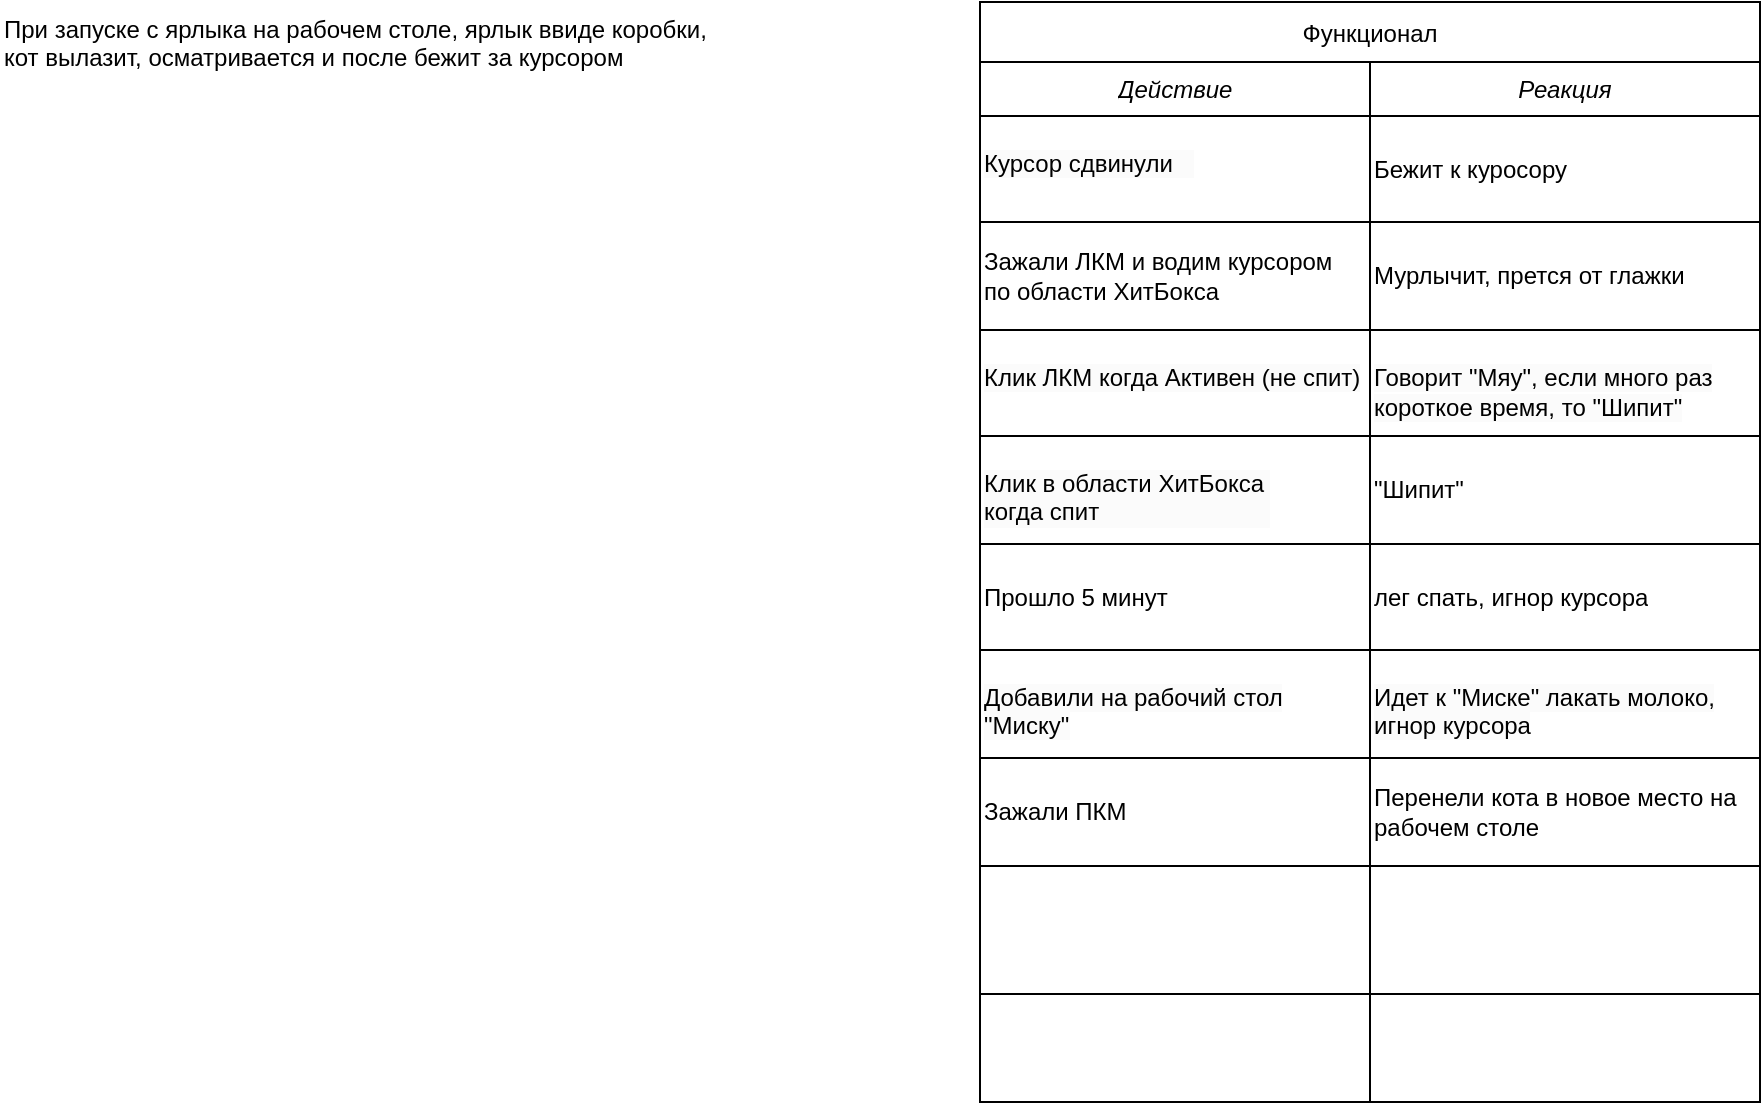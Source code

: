 <mxfile version="27.0.9" pages="7">
  <diagram id="0ysENpPLj66-uWbqxEgY" name="Идеи и наброски">
    <mxGraphModel dx="1426" dy="849" grid="1" gridSize="10" guides="1" tooltips="1" connect="1" arrows="1" fold="1" page="1" pageScale="1" pageWidth="1169" pageHeight="827" math="0" shadow="0">
      <root>
        <mxCell id="0" />
        <mxCell id="1" parent="0" />
        <mxCell id="TzW7YRWVH1v3MU6NcR_U-1" value="При запуске с ярлыка на рабочем столе, ярлык ввиде коробки, кот вылазит, осматривается и после бежит за курсором" style="text;html=1;align=left;verticalAlign=top;whiteSpace=wrap;rounded=0;" parent="1" vertex="1">
          <mxGeometry x="40" y="40" width="370" height="50" as="geometry" />
        </mxCell>
        <mxCell id="9I_vt2mnYzp2-ejrfVpK-40" value="Функционал" style="shape=table;startSize=30;container=1;collapsible=0;childLayout=tableLayout;" parent="1" vertex="1">
          <mxGeometry x="530" y="40" width="390" height="550" as="geometry" />
        </mxCell>
        <mxCell id="9I_vt2mnYzp2-ejrfVpK-41" value="" style="shape=tableRow;horizontal=0;startSize=0;swimlaneHead=0;swimlaneBody=0;strokeColor=inherit;top=0;left=0;bottom=0;right=0;collapsible=0;dropTarget=0;fillColor=none;points=[[0,0.5],[1,0.5]];portConstraint=eastwest;" parent="9I_vt2mnYzp2-ejrfVpK-40" vertex="1">
          <mxGeometry y="30" width="390" height="27" as="geometry" />
        </mxCell>
        <mxCell id="9I_vt2mnYzp2-ejrfVpK-42" value="Действие" style="shape=partialRectangle;html=1;whiteSpace=wrap;connectable=0;strokeColor=inherit;overflow=hidden;fillColor=none;top=0;left=0;bottom=0;right=0;pointerEvents=1;fontStyle=2" parent="9I_vt2mnYzp2-ejrfVpK-41" vertex="1">
          <mxGeometry width="195" height="27" as="geometry">
            <mxRectangle width="195" height="27" as="alternateBounds" />
          </mxGeometry>
        </mxCell>
        <mxCell id="9I_vt2mnYzp2-ejrfVpK-43" value="Реакция" style="shape=partialRectangle;html=1;whiteSpace=wrap;connectable=0;strokeColor=inherit;overflow=hidden;fillColor=none;top=0;left=0;bottom=0;right=0;pointerEvents=1;fontStyle=2" parent="9I_vt2mnYzp2-ejrfVpK-41" vertex="1">
          <mxGeometry x="195" width="195" height="27" as="geometry">
            <mxRectangle width="195" height="27" as="alternateBounds" />
          </mxGeometry>
        </mxCell>
        <mxCell id="9I_vt2mnYzp2-ejrfVpK-44" value="" style="shape=tableRow;horizontal=0;startSize=0;swimlaneHead=0;swimlaneBody=0;strokeColor=inherit;top=0;left=0;bottom=0;right=0;collapsible=0;dropTarget=0;fillColor=none;points=[[0,0.5],[1,0.5]];portConstraint=eastwest;" parent="9I_vt2mnYzp2-ejrfVpK-40" vertex="1">
          <mxGeometry y="57" width="390" height="53" as="geometry" />
        </mxCell>
        <mxCell id="9I_vt2mnYzp2-ejrfVpK-45" value="&#xa;&lt;span style=&quot;color: rgb(0, 0, 0); font-family: Helvetica; font-size: 12px; font-style: normal; font-variant-ligatures: normal; font-variant-caps: normal; font-weight: 400; letter-spacing: normal; orphans: 2; text-indent: 0px; text-transform: none; widows: 2; word-spacing: 0px; -webkit-text-stroke-width: 0px; white-space: normal; background-color: rgb(251, 251, 251); text-decoration-thickness: initial; text-decoration-style: initial; text-decoration-color: initial; float: none; display: inline !important;&quot;&gt;Курсор сдвинули&amp;nbsp; &amp;nbsp;&lt;/span&gt;&#xa;&#xa;" style="shape=partialRectangle;html=1;whiteSpace=wrap;connectable=0;strokeColor=inherit;overflow=hidden;fillColor=none;top=0;left=0;bottom=0;right=0;pointerEvents=1;align=left;" parent="9I_vt2mnYzp2-ejrfVpK-44" vertex="1">
          <mxGeometry width="195" height="53" as="geometry">
            <mxRectangle width="195" height="53" as="alternateBounds" />
          </mxGeometry>
        </mxCell>
        <mxCell id="9I_vt2mnYzp2-ejrfVpK-46" value="&lt;span style=&quot;&quot;&gt;Бежит к куросору&lt;/span&gt;" style="shape=partialRectangle;html=1;whiteSpace=wrap;connectable=0;strokeColor=inherit;overflow=hidden;fillColor=none;top=0;left=0;bottom=0;right=0;pointerEvents=1;align=left;" parent="9I_vt2mnYzp2-ejrfVpK-44" vertex="1">
          <mxGeometry x="195" width="195" height="53" as="geometry">
            <mxRectangle width="195" height="53" as="alternateBounds" />
          </mxGeometry>
        </mxCell>
        <mxCell id="9I_vt2mnYzp2-ejrfVpK-47" value="" style="shape=tableRow;horizontal=0;startSize=0;swimlaneHead=0;swimlaneBody=0;strokeColor=inherit;top=0;left=0;bottom=0;right=0;collapsible=0;dropTarget=0;fillColor=none;points=[[0,0.5],[1,0.5]];portConstraint=eastwest;" parent="9I_vt2mnYzp2-ejrfVpK-40" vertex="1">
          <mxGeometry y="110" width="390" height="54" as="geometry" />
        </mxCell>
        <mxCell id="9I_vt2mnYzp2-ejrfVpK-48" value="&lt;div style=&quot;&quot;&gt;Зажали ЛКМ и водим курсором&amp;nbsp;&lt;/div&gt;&lt;div style=&quot;&quot;&gt;по области ХитБокса&amp;nbsp;&lt;/div&gt;" style="shape=partialRectangle;html=1;whiteSpace=wrap;connectable=0;strokeColor=inherit;overflow=hidden;fillColor=none;top=0;left=0;bottom=0;right=0;pointerEvents=1;align=left;" parent="9I_vt2mnYzp2-ejrfVpK-47" vertex="1">
          <mxGeometry width="195" height="54" as="geometry">
            <mxRectangle width="195" height="54" as="alternateBounds" />
          </mxGeometry>
        </mxCell>
        <mxCell id="9I_vt2mnYzp2-ejrfVpK-49" value="&lt;span style=&quot;&quot;&gt;Мурлычит, прется от глажки&lt;/span&gt;" style="shape=partialRectangle;html=1;whiteSpace=wrap;connectable=0;strokeColor=inherit;overflow=hidden;fillColor=none;top=0;left=0;bottom=0;right=0;pointerEvents=1;align=left;" parent="9I_vt2mnYzp2-ejrfVpK-47" vertex="1">
          <mxGeometry x="195" width="195" height="54" as="geometry">
            <mxRectangle width="195" height="54" as="alternateBounds" />
          </mxGeometry>
        </mxCell>
        <mxCell id="9I_vt2mnYzp2-ejrfVpK-50" value="" style="shape=tableRow;horizontal=0;startSize=0;swimlaneHead=0;swimlaneBody=0;strokeColor=inherit;top=0;left=0;bottom=0;right=0;collapsible=0;dropTarget=0;fillColor=none;points=[[0,0.5],[1,0.5]];portConstraint=eastwest;" parent="9I_vt2mnYzp2-ejrfVpK-40" vertex="1">
          <mxGeometry y="164" width="390" height="53" as="geometry" />
        </mxCell>
        <mxCell id="9I_vt2mnYzp2-ejrfVpK-51" value="&#xa;&lt;span style=&quot;color: rgb(0, 0, 0); font-family: Helvetica; font-size: 12px; font-style: normal; font-variant-ligatures: normal; font-variant-caps: normal; font-weight: 400; letter-spacing: normal; orphans: 2; text-align: left; text-indent: 0px; text-transform: none; widows: 2; word-spacing: 0px; -webkit-text-stroke-width: 0px; white-space: normal; background-color: rgb(251, 251, 251); text-decoration-thickness: initial; text-decoration-style: initial; text-decoration-color: initial; display: inline !important; float: none;&quot;&gt;Клик ЛКМ когда Активен (не спит)&lt;/span&gt;&#xa;&#xa;" style="shape=partialRectangle;html=1;whiteSpace=wrap;connectable=0;strokeColor=inherit;overflow=hidden;fillColor=none;top=0;left=0;bottom=0;right=0;pointerEvents=1;align=left;" parent="9I_vt2mnYzp2-ejrfVpK-50" vertex="1">
          <mxGeometry width="195" height="53" as="geometry">
            <mxRectangle width="195" height="53" as="alternateBounds" />
          </mxGeometry>
        </mxCell>
        <mxCell id="9I_vt2mnYzp2-ejrfVpK-52" value="&#xa;&lt;span style=&quot;color: rgb(0, 0, 0); font-family: Helvetica; font-size: 12px; font-style: normal; font-variant-ligatures: normal; font-variant-caps: normal; font-weight: 400; letter-spacing: normal; orphans: 2; text-align: left; text-indent: 0px; text-transform: none; widows: 2; word-spacing: 0px; -webkit-text-stroke-width: 0px; white-space: normal; background-color: rgb(251, 251, 251); text-decoration-thickness: initial; text-decoration-style: initial; text-decoration-color: initial; display: inline !important; float: none;&quot;&gt;Говорит &quot;Мяу&quot;, если много раз короткое время, то &quot;Шипит&quot;&lt;/span&gt;&#xa;&#xa;" style="shape=partialRectangle;html=1;whiteSpace=wrap;connectable=0;strokeColor=inherit;overflow=hidden;fillColor=none;top=0;left=0;bottom=0;right=0;pointerEvents=1;align=left;" parent="9I_vt2mnYzp2-ejrfVpK-50" vertex="1">
          <mxGeometry x="195" width="195" height="53" as="geometry">
            <mxRectangle width="195" height="53" as="alternateBounds" />
          </mxGeometry>
        </mxCell>
        <mxCell id="9I_vt2mnYzp2-ejrfVpK-53" value="" style="shape=tableRow;horizontal=0;startSize=0;swimlaneHead=0;swimlaneBody=0;strokeColor=inherit;top=0;left=0;bottom=0;right=0;collapsible=0;dropTarget=0;fillColor=none;points=[[0,0.5],[1,0.5]];portConstraint=eastwest;" parent="9I_vt2mnYzp2-ejrfVpK-40" vertex="1">
          <mxGeometry y="217" width="390" height="54" as="geometry" />
        </mxCell>
        <mxCell id="9I_vt2mnYzp2-ejrfVpK-54" value="&#xa;&lt;div style=&quot;color: rgb(0, 0, 0); font-family: Helvetica; font-size: 12px; font-style: normal; font-variant-ligatures: normal; font-variant-caps: normal; font-weight: 400; letter-spacing: normal; orphans: 2; text-align: left; text-indent: 0px; text-transform: none; widows: 2; word-spacing: 0px; -webkit-text-stroke-width: 0px; white-space: normal; background-color: rgb(251, 251, 251); text-decoration-thickness: initial; text-decoration-style: initial; text-decoration-color: initial;&quot;&gt;Клик в области ХитБокса&amp;nbsp;&lt;/div&gt;&lt;div style=&quot;color: rgb(0, 0, 0); font-family: Helvetica; font-size: 12px; font-style: normal; font-variant-ligatures: normal; font-variant-caps: normal; font-weight: 400; letter-spacing: normal; orphans: 2; text-align: left; text-indent: 0px; text-transform: none; widows: 2; word-spacing: 0px; -webkit-text-stroke-width: 0px; white-space: normal; background-color: rgb(251, 251, 251); text-decoration-thickness: initial; text-decoration-style: initial; text-decoration-color: initial;&quot;&gt;когда спит&lt;/div&gt;&#xa;&#xa;" style="shape=partialRectangle;html=1;whiteSpace=wrap;connectable=0;strokeColor=inherit;overflow=hidden;fillColor=none;top=0;left=0;bottom=0;right=0;pointerEvents=1;align=left;" parent="9I_vt2mnYzp2-ejrfVpK-53" vertex="1">
          <mxGeometry width="195" height="54" as="geometry">
            <mxRectangle width="195" height="54" as="alternateBounds" />
          </mxGeometry>
        </mxCell>
        <mxCell id="9I_vt2mnYzp2-ejrfVpK-55" value="&quot;Шипит&quot;" style="shape=partialRectangle;html=1;whiteSpace=wrap;connectable=0;strokeColor=inherit;overflow=hidden;fillColor=none;top=0;left=0;bottom=0;right=0;pointerEvents=1;align=left;" parent="9I_vt2mnYzp2-ejrfVpK-53" vertex="1">
          <mxGeometry x="195" width="195" height="54" as="geometry">
            <mxRectangle width="195" height="54" as="alternateBounds" />
          </mxGeometry>
        </mxCell>
        <mxCell id="9I_vt2mnYzp2-ejrfVpK-60" value="" style="shape=tableRow;horizontal=0;startSize=0;swimlaneHead=0;swimlaneBody=0;strokeColor=inherit;top=0;left=0;bottom=0;right=0;collapsible=0;dropTarget=0;fillColor=none;points=[[0,0.5],[1,0.5]];portConstraint=eastwest;" parent="9I_vt2mnYzp2-ejrfVpK-40" vertex="1">
          <mxGeometry y="271" width="390" height="53" as="geometry" />
        </mxCell>
        <mxCell id="9I_vt2mnYzp2-ejrfVpK-61" value="Прошло 5 минут&amp;nbsp;" style="shape=partialRectangle;html=1;whiteSpace=wrap;connectable=0;strokeColor=inherit;overflow=hidden;fillColor=none;top=0;left=0;bottom=0;right=0;pointerEvents=1;align=left;" parent="9I_vt2mnYzp2-ejrfVpK-60" vertex="1">
          <mxGeometry width="195" height="53" as="geometry">
            <mxRectangle width="195" height="53" as="alternateBounds" />
          </mxGeometry>
        </mxCell>
        <mxCell id="9I_vt2mnYzp2-ejrfVpK-62" value="лег спать, игнор курсора" style="shape=partialRectangle;html=1;whiteSpace=wrap;connectable=0;strokeColor=inherit;overflow=hidden;fillColor=none;top=0;left=0;bottom=0;right=0;pointerEvents=1;align=left;" parent="9I_vt2mnYzp2-ejrfVpK-60" vertex="1">
          <mxGeometry x="195" width="195" height="53" as="geometry">
            <mxRectangle width="195" height="53" as="alternateBounds" />
          </mxGeometry>
        </mxCell>
        <mxCell id="9I_vt2mnYzp2-ejrfVpK-63" value="" style="shape=tableRow;horizontal=0;startSize=0;swimlaneHead=0;swimlaneBody=0;strokeColor=inherit;top=0;left=0;bottom=0;right=0;collapsible=0;dropTarget=0;fillColor=none;points=[[0,0.5],[1,0.5]];portConstraint=eastwest;" parent="9I_vt2mnYzp2-ejrfVpK-40" vertex="1">
          <mxGeometry y="324" width="390" height="54" as="geometry" />
        </mxCell>
        <mxCell id="9I_vt2mnYzp2-ejrfVpK-64" value="&#xa;&lt;span style=&quot;color: rgb(0, 0, 0); font-family: Helvetica; font-size: 12px; font-style: normal; font-variant-ligatures: normal; font-variant-caps: normal; font-weight: 400; letter-spacing: normal; orphans: 2; text-align: left; text-indent: 0px; text-transform: none; widows: 2; word-spacing: 0px; -webkit-text-stroke-width: 0px; white-space: normal; background-color: rgb(251, 251, 251); text-decoration-thickness: initial; text-decoration-style: initial; text-decoration-color: initial; display: inline !important; float: none;&quot;&gt;Добавили на рабочий стол &quot;Миску&quot;&lt;/span&gt;&#xa;&#xa;" style="shape=partialRectangle;html=1;whiteSpace=wrap;connectable=0;strokeColor=inherit;overflow=hidden;fillColor=none;top=0;left=0;bottom=0;right=0;pointerEvents=1;align=left;" parent="9I_vt2mnYzp2-ejrfVpK-63" vertex="1">
          <mxGeometry width="195" height="54" as="geometry">
            <mxRectangle width="195" height="54" as="alternateBounds" />
          </mxGeometry>
        </mxCell>
        <mxCell id="9I_vt2mnYzp2-ejrfVpK-65" value="&#xa;&lt;span style=&quot;color: rgb(0, 0, 0); font-family: Helvetica; font-size: 12px; font-style: normal; font-variant-ligatures: normal; font-variant-caps: normal; font-weight: 400; letter-spacing: normal; orphans: 2; text-align: left; text-indent: 0px; text-transform: none; widows: 2; word-spacing: 0px; -webkit-text-stroke-width: 0px; white-space: normal; background-color: rgb(251, 251, 251); text-decoration-thickness: initial; text-decoration-style: initial; text-decoration-color: initial; display: inline !important; float: none;&quot;&gt;Идет к &quot;Миске&quot; лакать молоко, игнор курсора&lt;/span&gt;&#xa;&#xa;" style="shape=partialRectangle;html=1;whiteSpace=wrap;connectable=0;strokeColor=inherit;overflow=hidden;fillColor=none;top=0;left=0;bottom=0;right=0;pointerEvents=1;align=left;" parent="9I_vt2mnYzp2-ejrfVpK-63" vertex="1">
          <mxGeometry x="195" width="195" height="54" as="geometry">
            <mxRectangle width="195" height="54" as="alternateBounds" />
          </mxGeometry>
        </mxCell>
        <mxCell id="9I_vt2mnYzp2-ejrfVpK-66" value="" style="shape=tableRow;horizontal=0;startSize=0;swimlaneHead=0;swimlaneBody=0;strokeColor=inherit;top=0;left=0;bottom=0;right=0;collapsible=0;dropTarget=0;fillColor=none;points=[[0,0.5],[1,0.5]];portConstraint=eastwest;" parent="9I_vt2mnYzp2-ejrfVpK-40" vertex="1">
          <mxGeometry y="378" width="390" height="54" as="geometry" />
        </mxCell>
        <mxCell id="9I_vt2mnYzp2-ejrfVpK-67" value="Зажали ПКМ" style="shape=partialRectangle;html=1;whiteSpace=wrap;connectable=0;strokeColor=inherit;overflow=hidden;fillColor=none;top=0;left=0;bottom=0;right=0;pointerEvents=1;align=left;" parent="9I_vt2mnYzp2-ejrfVpK-66" vertex="1">
          <mxGeometry width="195" height="54" as="geometry">
            <mxRectangle width="195" height="54" as="alternateBounds" />
          </mxGeometry>
        </mxCell>
        <mxCell id="9I_vt2mnYzp2-ejrfVpK-68" value="Перенели кота в новое место на рабочем столе" style="shape=partialRectangle;html=1;whiteSpace=wrap;connectable=0;strokeColor=inherit;overflow=hidden;fillColor=none;top=0;left=0;bottom=0;right=0;pointerEvents=1;align=left;" parent="9I_vt2mnYzp2-ejrfVpK-66" vertex="1">
          <mxGeometry x="195" width="195" height="54" as="geometry">
            <mxRectangle width="195" height="54" as="alternateBounds" />
          </mxGeometry>
        </mxCell>
        <mxCell id="9I_vt2mnYzp2-ejrfVpK-69" value="" style="shape=tableRow;horizontal=0;startSize=0;swimlaneHead=0;swimlaneBody=0;strokeColor=inherit;top=0;left=0;bottom=0;right=0;collapsible=0;dropTarget=0;fillColor=none;points=[[0,0.5],[1,0.5]];portConstraint=eastwest;" parent="9I_vt2mnYzp2-ejrfVpK-40" vertex="1">
          <mxGeometry y="432" width="390" height="64" as="geometry" />
        </mxCell>
        <mxCell id="9I_vt2mnYzp2-ejrfVpK-70" value="" style="shape=partialRectangle;html=1;whiteSpace=wrap;connectable=0;strokeColor=inherit;overflow=hidden;fillColor=none;top=0;left=0;bottom=0;right=0;pointerEvents=1;fontStyle=2" parent="9I_vt2mnYzp2-ejrfVpK-69" vertex="1">
          <mxGeometry width="195" height="64" as="geometry">
            <mxRectangle width="195" height="64" as="alternateBounds" />
          </mxGeometry>
        </mxCell>
        <mxCell id="9I_vt2mnYzp2-ejrfVpK-71" value="" style="shape=partialRectangle;html=1;whiteSpace=wrap;connectable=0;strokeColor=inherit;overflow=hidden;fillColor=none;top=0;left=0;bottom=0;right=0;pointerEvents=1;fontStyle=2" parent="9I_vt2mnYzp2-ejrfVpK-69" vertex="1">
          <mxGeometry x="195" width="195" height="64" as="geometry">
            <mxRectangle width="195" height="64" as="alternateBounds" />
          </mxGeometry>
        </mxCell>
        <mxCell id="9I_vt2mnYzp2-ejrfVpK-57" value="" style="shape=tableRow;horizontal=0;startSize=0;swimlaneHead=0;swimlaneBody=0;strokeColor=inherit;top=0;left=0;bottom=0;right=0;collapsible=0;dropTarget=0;fillColor=none;points=[[0,0.5],[1,0.5]];portConstraint=eastwest;" parent="9I_vt2mnYzp2-ejrfVpK-40" vertex="1">
          <mxGeometry y="496" width="390" height="54" as="geometry" />
        </mxCell>
        <mxCell id="9I_vt2mnYzp2-ejrfVpK-58" value="" style="shape=partialRectangle;html=1;whiteSpace=wrap;connectable=0;strokeColor=inherit;overflow=hidden;fillColor=none;top=0;left=0;bottom=0;right=0;pointerEvents=1;align=left;" parent="9I_vt2mnYzp2-ejrfVpK-57" vertex="1">
          <mxGeometry width="195" height="54" as="geometry">
            <mxRectangle width="195" height="54" as="alternateBounds" />
          </mxGeometry>
        </mxCell>
        <mxCell id="9I_vt2mnYzp2-ejrfVpK-59" value="" style="shape=partialRectangle;html=1;whiteSpace=wrap;connectable=0;strokeColor=inherit;overflow=hidden;fillColor=none;top=0;left=0;bottom=0;right=0;pointerEvents=1;align=left;" parent="9I_vt2mnYzp2-ejrfVpK-57" vertex="1">
          <mxGeometry x="195" width="195" height="54" as="geometry">
            <mxRectangle width="195" height="54" as="alternateBounds" />
          </mxGeometry>
        </mxCell>
      </root>
    </mxGraphModel>
  </diagram>
  <diagram id="uxCGzTildfamvByQ_ZnZ" name="Модель передвижения персонажа">
    <mxGraphModel dx="808" dy="651" grid="1" gridSize="10" guides="1" tooltips="1" connect="1" arrows="1" fold="1" page="1" pageScale="1" pageWidth="1169" pageHeight="827" math="0" shadow="0">
      <root>
        <mxCell id="0" />
        <mxCell id="1" parent="0" />
        <mxCell id="L6JYDRet8gMDnLaILh9X-1" value="" style="whiteSpace=wrap;html=1;aspect=fixed;fillColor=none;strokeColor=#00CC00;dashed=1;" parent="1" vertex="1">
          <mxGeometry x="560" y="320" width="80" height="80" as="geometry" />
        </mxCell>
        <mxCell id="L6JYDRet8gMDnLaILh9X-31" value="" style="whiteSpace=wrap;html=1;aspect=fixed;fillColor=none;strokeColor=#FF0000;dashed=1;dashPattern=8 8;" parent="1" vertex="1">
          <mxGeometry x="536" y="296" width="134" height="134" as="geometry" />
        </mxCell>
        <mxCell id="L6JYDRet8gMDnLaILh9X-12" value="[Left, Top]" style="text;html=1;align=center;verticalAlign=middle;whiteSpace=wrap;rounded=0;" parent="1" vertex="1">
          <mxGeometry x="560" y="315" width="60" height="30" as="geometry" />
        </mxCell>
        <mxCell id="L6JYDRet8gMDnLaILh9X-11" value="current" style="text;html=1;align=center;verticalAlign=middle;whiteSpace=wrap;rounded=0;" parent="1" vertex="1">
          <mxGeometry x="570" y="355" width="60" height="30" as="geometry" />
        </mxCell>
        <mxCell id="L6JYDRet8gMDnLaILh9X-2" value="" style="endArrow=none;dashed=1;html=1;rounded=0;exitX=0;exitY=0;exitDx=0;exitDy=0;" parent="1" source="L6JYDRet8gMDnLaILh9X-1" edge="1">
          <mxGeometry width="50" height="50" relative="1" as="geometry">
            <mxPoint x="530" y="300" as="sourcePoint" />
            <mxPoint x="560" y="210" as="targetPoint" />
          </mxGeometry>
        </mxCell>
        <mxCell id="L6JYDRet8gMDnLaILh9X-3" value="" style="endArrow=none;dashed=1;html=1;rounded=0;exitX=0;exitY=0;exitDx=0;exitDy=0;" parent="1" edge="1">
          <mxGeometry width="50" height="50" relative="1" as="geometry">
            <mxPoint x="640" y="320" as="sourcePoint" />
            <mxPoint x="640" y="210" as="targetPoint" />
          </mxGeometry>
        </mxCell>
        <mxCell id="L6JYDRet8gMDnLaILh9X-4" value="" style="endArrow=none;dashed=1;html=1;rounded=0;" parent="1" edge="1">
          <mxGeometry width="50" height="50" relative="1" as="geometry">
            <mxPoint x="560" y="510" as="sourcePoint" />
            <mxPoint x="560" y="400" as="targetPoint" />
          </mxGeometry>
        </mxCell>
        <mxCell id="L6JYDRet8gMDnLaILh9X-5" value="" style="endArrow=none;dashed=1;html=1;rounded=0;" parent="1" edge="1">
          <mxGeometry width="50" height="50" relative="1" as="geometry">
            <mxPoint x="640" y="510" as="sourcePoint" />
            <mxPoint x="640" y="400" as="targetPoint" />
          </mxGeometry>
        </mxCell>
        <mxCell id="L6JYDRet8gMDnLaILh9X-6" value="" style="endArrow=none;dashed=1;html=1;rounded=0;exitX=0;exitY=0;exitDx=0;exitDy=0;" parent="1" edge="1">
          <mxGeometry width="50" height="50" relative="1" as="geometry">
            <mxPoint x="640" y="320" as="sourcePoint" />
            <mxPoint x="750" y="320" as="targetPoint" />
          </mxGeometry>
        </mxCell>
        <mxCell id="L6JYDRet8gMDnLaILh9X-7" value="" style="endArrow=none;dashed=1;html=1;rounded=0;exitX=0;exitY=0;exitDx=0;exitDy=0;" parent="1" edge="1">
          <mxGeometry width="50" height="50" relative="1" as="geometry">
            <mxPoint x="640" y="400" as="sourcePoint" />
            <mxPoint x="750" y="400" as="targetPoint" />
          </mxGeometry>
        </mxCell>
        <mxCell id="L6JYDRet8gMDnLaILh9X-8" value="" style="endArrow=none;dashed=1;html=1;rounded=0;" parent="1" edge="1">
          <mxGeometry width="50" height="50" relative="1" as="geometry">
            <mxPoint x="450" y="400" as="sourcePoint" />
            <mxPoint x="560" y="400" as="targetPoint" />
          </mxGeometry>
        </mxCell>
        <mxCell id="L6JYDRet8gMDnLaILh9X-9" value="" style="endArrow=none;dashed=1;html=1;rounded=0;" parent="1" edge="1">
          <mxGeometry width="50" height="50" relative="1" as="geometry">
            <mxPoint x="450" y="320" as="sourcePoint" />
            <mxPoint x="560" y="320" as="targetPoint" />
          </mxGeometry>
        </mxCell>
        <mxCell id="L6JYDRet8gMDnLaILh9X-10" value="" style="ellipse;whiteSpace=wrap;html=1;aspect=fixed;fillColor=#000000;" parent="1" vertex="1">
          <mxGeometry x="595" y="355" width="10" height="10" as="geometry" />
        </mxCell>
        <mxCell id="L6JYDRet8gMDnLaILh9X-13" value="" style="ellipse;whiteSpace=wrap;html=1;aspect=fixed;fillColor=#000000;" parent="1" vertex="1">
          <mxGeometry x="555" y="315" width="10" height="10" as="geometry" />
        </mxCell>
        <mxCell id="L6JYDRet8gMDnLaILh9X-14" value="Bounds" style="text;html=1;align=center;verticalAlign=middle;whiteSpace=wrap;rounded=0;rotation=-90;" parent="1" vertex="1">
          <mxGeometry x="615" y="220" width="60" height="30" as="geometry" />
        </mxCell>
        <mxCell id="L6JYDRet8gMDnLaILh9X-15" value="" style="endArrow=classic;html=1;rounded=0;exitX=1;exitY=0.5;exitDx=0;exitDy=0;" parent="1" source="L6JYDRet8gMDnLaILh9X-1" edge="1">
          <mxGeometry width="50" height="50" relative="1" as="geometry">
            <mxPoint x="690" y="390" as="sourcePoint" />
            <mxPoint x="760" y="360" as="targetPoint" />
          </mxGeometry>
        </mxCell>
        <mxCell id="L6JYDRet8gMDnLaILh9X-16" value="" style="endArrow=classic;html=1;rounded=0;exitX=0;exitY=0.5;exitDx=0;exitDy=0;" parent="1" source="L6JYDRet8gMDnLaILh9X-1" edge="1">
          <mxGeometry width="50" height="50" relative="1" as="geometry">
            <mxPoint x="650" y="370" as="sourcePoint" />
            <mxPoint x="440" y="360" as="targetPoint" />
          </mxGeometry>
        </mxCell>
        <mxCell id="L6JYDRet8gMDnLaILh9X-17" value="" style="endArrow=classic;html=1;rounded=0;exitX=0.5;exitY=0;exitDx=0;exitDy=0;" parent="1" source="L6JYDRet8gMDnLaILh9X-1" edge="1">
          <mxGeometry width="50" height="50" relative="1" as="geometry">
            <mxPoint x="610" y="260" as="sourcePoint" />
            <mxPoint x="600" y="200" as="targetPoint" />
          </mxGeometry>
        </mxCell>
        <mxCell id="L6JYDRet8gMDnLaILh9X-18" value="" style="endArrow=classic;html=1;rounded=0;exitX=0.5;exitY=1;exitDx=0;exitDy=0;" parent="1" source="L6JYDRet8gMDnLaILh9X-1" edge="1">
          <mxGeometry width="50" height="50" relative="1" as="geometry">
            <mxPoint x="650" y="370" as="sourcePoint" />
            <mxPoint x="600" y="520" as="targetPoint" />
          </mxGeometry>
        </mxCell>
        <mxCell id="L6JYDRet8gMDnLaILh9X-19" value="" style="endArrow=classic;html=1;rounded=0;exitX=1;exitY=1;exitDx=0;exitDy=0;" parent="1" source="L6JYDRet8gMDnLaILh9X-1" edge="1">
          <mxGeometry width="50" height="50" relative="1" as="geometry">
            <mxPoint x="610" y="410" as="sourcePoint" />
            <mxPoint x="740" y="500" as="targetPoint" />
          </mxGeometry>
        </mxCell>
        <mxCell id="L6JYDRet8gMDnLaILh9X-20" value="" style="endArrow=classic;html=1;rounded=0;exitX=1;exitY=0;exitDx=0;exitDy=0;" parent="1" source="L6JYDRet8gMDnLaILh9X-1" edge="1">
          <mxGeometry width="50" height="50" relative="1" as="geometry">
            <mxPoint x="650" y="410" as="sourcePoint" />
            <mxPoint x="740" y="220" as="targetPoint" />
          </mxGeometry>
        </mxCell>
        <mxCell id="L6JYDRet8gMDnLaILh9X-21" value="" style="endArrow=classic;html=1;rounded=0;exitX=0;exitY=0;exitDx=0;exitDy=0;" parent="1" source="L6JYDRet8gMDnLaILh9X-1" edge="1">
          <mxGeometry width="50" height="50" relative="1" as="geometry">
            <mxPoint x="650" y="330" as="sourcePoint" />
            <mxPoint x="460" y="220" as="targetPoint" />
          </mxGeometry>
        </mxCell>
        <mxCell id="L6JYDRet8gMDnLaILh9X-22" value="" style="endArrow=classic;html=1;rounded=0;exitX=0;exitY=1;exitDx=0;exitDy=0;" parent="1" source="L6JYDRet8gMDnLaILh9X-1" edge="1">
          <mxGeometry width="50" height="50" relative="1" as="geometry">
            <mxPoint x="570" y="330" as="sourcePoint" />
            <mxPoint x="460" y="500" as="targetPoint" />
          </mxGeometry>
        </mxCell>
        <mxCell id="L6JYDRet8gMDnLaILh9X-23" value="N [0, -speed]" style="text;html=1;align=center;verticalAlign=middle;whiteSpace=wrap;rounded=0;" parent="1" vertex="1">
          <mxGeometry x="562.5" y="160" width="75" height="30" as="geometry" />
        </mxCell>
        <mxCell id="L6JYDRet8gMDnLaILh9X-24" value="NE [speed, -speed]" style="text;html=1;align=center;verticalAlign=middle;whiteSpace=wrap;rounded=0;" parent="1" vertex="1">
          <mxGeometry x="740" y="190" width="120" height="30" as="geometry" />
        </mxCell>
        <mxCell id="L6JYDRet8gMDnLaILh9X-25" value="NW [-speed, -speed]" style="text;html=1;align=center;verticalAlign=middle;whiteSpace=wrap;rounded=0;" parent="1" vertex="1">
          <mxGeometry x="340" y="190" width="120" height="30" as="geometry" />
        </mxCell>
        <mxCell id="L6JYDRet8gMDnLaILh9X-26" value="E [speed, 0]" style="text;html=1;align=center;verticalAlign=middle;whiteSpace=wrap;rounded=0;" parent="1" vertex="1">
          <mxGeometry x="760" y="345" width="70" height="30" as="geometry" />
        </mxCell>
        <mxCell id="L6JYDRet8gMDnLaILh9X-27" value="W [-speed, 0]" style="text;html=1;align=center;verticalAlign=middle;whiteSpace=wrap;rounded=0;" parent="1" vertex="1">
          <mxGeometry x="350" y="345" width="90" height="30" as="geometry" />
        </mxCell>
        <mxCell id="L6JYDRet8gMDnLaILh9X-28" value="SW [-speed, speed]" style="text;html=1;align=center;verticalAlign=middle;whiteSpace=wrap;rounded=0;" parent="1" vertex="1">
          <mxGeometry x="350" y="500" width="110" height="30" as="geometry" />
        </mxCell>
        <mxCell id="L6JYDRet8gMDnLaILh9X-29" value="SE [speed, speed]" style="text;html=1;align=center;verticalAlign=middle;whiteSpace=wrap;rounded=0;" parent="1" vertex="1">
          <mxGeometry x="740" y="500" width="110" height="30" as="geometry" />
        </mxCell>
        <mxCell id="L6JYDRet8gMDnLaILh9X-30" value="S [0, speed]" style="text;html=1;align=center;verticalAlign=middle;whiteSpace=wrap;rounded=0;" parent="1" vertex="1">
          <mxGeometry x="560" y="520" width="80" height="30" as="geometry" />
        </mxCell>
        <mxCell id="L6JYDRet8gMDnLaILh9X-33" value="IdleArea" style="text;html=1;align=center;verticalAlign=middle;whiteSpace=wrap;rounded=0;fontColor=#00FF00;fontStyle=2" parent="1" vertex="1">
          <mxGeometry x="555" y="375" width="60" height="30" as="geometry" />
        </mxCell>
        <mxCell id="L6JYDRet8gMDnLaILh9X-34" value="WalkArea" style="text;html=1;align=center;verticalAlign=middle;whiteSpace=wrap;rounded=0;fontColor=#FF0000;fontStyle=2" parent="1" vertex="1">
          <mxGeometry x="536" y="405" width="60" height="30" as="geometry" />
        </mxCell>
        <mxCell id="L6JYDRet8gMDnLaILh9X-38" value="" style="ellipse;whiteSpace=wrap;html=1;aspect=fixed;fillColor=#000000;" parent="1" vertex="1">
          <mxGeometry x="825" y="325" width="10" height="10" as="geometry" />
        </mxCell>
        <mxCell id="L6JYDRet8gMDnLaILh9X-39" value="target" style="text;html=1;align=center;verticalAlign=middle;whiteSpace=wrap;rounded=0;" parent="1" vertex="1">
          <mxGeometry x="800" y="325" width="60" height="30" as="geometry" />
        </mxCell>
      </root>
    </mxGraphModel>
  </diagram>
  <diagram name="Диаграммы" id="qbCImikLoJm1Hc7kau3I">
    <mxGraphModel dx="1434" dy="844" grid="1" gridSize="10" guides="1" tooltips="1" connect="1" arrows="1" fold="1" page="1" pageScale="1" pageWidth="1169" pageHeight="827" background="none" math="0" shadow="0">
      <root>
        <mxCell id="0" />
        <mxCell id="1" parent="0" />
        <mxCell id="Eg4kwU4EIR3umRWyySde-1" value="Koshenya" style="shape=folder;fontStyle=1;spacingTop=10;tabWidth=40;tabHeight=14;tabPosition=left;html=1;whiteSpace=wrap;flipH=0;" parent="1" vertex="1">
          <mxGeometry x="440" y="100" width="70" height="50" as="geometry" />
        </mxCell>
        <mxCell id="XD86PUKAtBJCCXra0ZLg-1" value="Assets" style="shape=folder;fontStyle=1;spacingTop=10;tabWidth=40;tabHeight=14;tabPosition=left;html=1;whiteSpace=wrap;flipH=0;" parent="1" vertex="1">
          <mxGeometry x="350" y="170" width="70" height="50" as="geometry" />
        </mxCell>
        <mxCell id="XD86PUKAtBJCCXra0ZLg-15" style="edgeStyle=orthogonalEdgeStyle;rounded=0;orthogonalLoop=1;jettySize=auto;html=1;endArrow=circlePlus;endFill=0;" parent="1" source="XD86PUKAtBJCCXra0ZLg-2" edge="1">
          <mxGeometry relative="1" as="geometry">
            <mxPoint x="305" y="310" as="targetPoint" />
          </mxGeometry>
        </mxCell>
        <mxCell id="XD86PUKAtBJCCXra0ZLg-2" value="Animations" style="shape=folder;fontStyle=1;spacingTop=10;tabWidth=40;tabHeight=14;tabPosition=left;html=1;whiteSpace=wrap;flipH=0;" parent="1" vertex="1">
          <mxGeometry x="180" y="320" width="70" height="50" as="geometry" />
        </mxCell>
        <mxCell id="XD86PUKAtBJCCXra0ZLg-17" style="edgeStyle=orthogonalEdgeStyle;rounded=0;orthogonalLoop=1;jettySize=auto;html=1;endArrow=none;endFill=0;" parent="1" source="XD86PUKAtBJCCXra0ZLg-3" edge="1">
          <mxGeometry relative="1" as="geometry">
            <mxPoint x="305" y="310" as="targetPoint" />
          </mxGeometry>
        </mxCell>
        <mxCell id="XD86PUKAtBJCCXra0ZLg-3" value="Sounds" style="shape=folder;fontStyle=1;spacingTop=10;tabWidth=40;tabHeight=14;tabPosition=left;html=1;whiteSpace=wrap;flipH=0;" parent="1" vertex="1">
          <mxGeometry x="180" y="670" width="70" height="50" as="geometry" />
        </mxCell>
        <mxCell id="XD86PUKAtBJCCXra0ZLg-16" style="edgeStyle=orthogonalEdgeStyle;rounded=0;orthogonalLoop=1;jettySize=auto;html=1;endArrow=circlePlus;endFill=0;" parent="1" source="XD86PUKAtBJCCXra0ZLg-4" target="XD86PUKAtBJCCXra0ZLg-2" edge="1">
          <mxGeometry relative="1" as="geometry" />
        </mxCell>
        <mxCell id="XD86PUKAtBJCCXra0ZLg-4" value="Walk" style="shape=folder;fontStyle=1;spacingTop=10;tabWidth=40;tabHeight=14;tabPosition=left;html=1;whiteSpace=wrap;flipH=0;" parent="1" vertex="1">
          <mxGeometry x="100" y="380" width="70" height="50" as="geometry" />
        </mxCell>
        <mxCell id="XD86PUKAtBJCCXra0ZLg-18" style="edgeStyle=orthogonalEdgeStyle;rounded=0;orthogonalLoop=1;jettySize=auto;html=1;endArrow=none;endFill=0;" parent="1" source="XD86PUKAtBJCCXra0ZLg-5" target="XD86PUKAtBJCCXra0ZLg-2" edge="1">
          <mxGeometry relative="1" as="geometry" />
        </mxCell>
        <mxCell id="XD86PUKAtBJCCXra0ZLg-5" value="Idle" style="shape=folder;fontStyle=1;spacingTop=10;tabWidth=40;tabHeight=14;tabPosition=left;html=1;whiteSpace=wrap;flipH=0;" parent="1" vertex="1">
          <mxGeometry x="100" y="590" width="70" height="50" as="geometry" />
        </mxCell>
        <mxCell id="XD86PUKAtBJCCXra0ZLg-12" style="edgeStyle=orthogonalEdgeStyle;rounded=0;orthogonalLoop=1;jettySize=auto;html=1;endArrow=circlePlus;endFill=0;" parent="1" source="XD86PUKAtBJCCXra0ZLg-6" target="XD86PUKAtBJCCXra0ZLg-4" edge="1">
          <mxGeometry relative="1" as="geometry" />
        </mxCell>
        <mxCell id="XD86PUKAtBJCCXra0ZLg-6" value="N" style="shape=folder;fontStyle=1;spacingTop=10;tabWidth=40;tabHeight=14;tabPosition=left;html=1;whiteSpace=wrap;flipH=0;" parent="1" vertex="1">
          <mxGeometry x="10" y="450" width="70" height="50" as="geometry" />
        </mxCell>
        <mxCell id="XD86PUKAtBJCCXra0ZLg-13" style="edgeStyle=orthogonalEdgeStyle;rounded=0;orthogonalLoop=1;jettySize=auto;html=1;endArrow=none;endFill=0;" parent="1" source="XD86PUKAtBJCCXra0ZLg-7" target="XD86PUKAtBJCCXra0ZLg-4" edge="1">
          <mxGeometry relative="1" as="geometry" />
        </mxCell>
        <mxCell id="XD86PUKAtBJCCXra0ZLg-7" value="NW" style="shape=folder;fontStyle=1;spacingTop=10;tabWidth=40;tabHeight=14;tabPosition=left;html=1;whiteSpace=wrap;flipH=0;" parent="1" vertex="1">
          <mxGeometry x="10" y="510" width="70" height="50" as="geometry" />
        </mxCell>
        <mxCell id="XD86PUKAtBJCCXra0ZLg-14" style="edgeStyle=orthogonalEdgeStyle;rounded=0;orthogonalLoop=1;jettySize=auto;html=1;entryX=0.5;entryY=1;entryDx=0;entryDy=0;entryPerimeter=0;endArrow=circlePlus;endFill=0;" parent="1" source="XD86PUKAtBJCCXra0ZLg-1" target="Eg4kwU4EIR3umRWyySde-1" edge="1">
          <mxGeometry relative="1" as="geometry" />
        </mxCell>
        <mxCell id="XD86PUKAtBJCCXra0ZLg-22" style="edgeStyle=orthogonalEdgeStyle;rounded=0;orthogonalLoop=1;jettySize=auto;html=1;endArrow=none;endFill=0;" parent="1" source="XD86PUKAtBJCCXra0ZLg-20" target="Eg4kwU4EIR3umRWyySde-1" edge="1">
          <mxGeometry relative="1" as="geometry" />
        </mxCell>
        <mxCell id="XD86PUKAtBJCCXra0ZLg-20" value="Core" style="shape=folder;fontStyle=1;spacingTop=10;tabWidth=40;tabHeight=14;tabPosition=left;html=1;whiteSpace=wrap;flipH=0;" parent="1" vertex="1">
          <mxGeometry x="530" y="170" width="70" height="50" as="geometry" />
        </mxCell>
        <mxCell id="XD86PUKAtBJCCXra0ZLg-24" style="edgeStyle=orthogonalEdgeStyle;rounded=0;orthogonalLoop=1;jettySize=auto;html=1;endArrow=none;endFill=0;" parent="1" source="XD86PUKAtBJCCXra0ZLg-23" target="XD86PUKAtBJCCXra0ZLg-4" edge="1">
          <mxGeometry relative="1" as="geometry" />
        </mxCell>
        <mxCell id="XD86PUKAtBJCCXra0ZLg-23" value="..." style="text;align=center;fontStyle=1;verticalAlign=middle;spacingLeft=3;spacingRight=3;strokeColor=none;rotatable=0;points=[[0,0.5],[1,0.5]];portConstraint=eastwest;html=1;" parent="1" vertex="1">
          <mxGeometry x="25" y="564" width="40" height="26" as="geometry" />
        </mxCell>
        <mxCell id="XD86PUKAtBJCCXra0ZLg-26" style="edgeStyle=orthogonalEdgeStyle;rounded=0;orthogonalLoop=1;jettySize=auto;html=1;endArrow=none;endFill=0;" parent="1" source="XD86PUKAtBJCCXra0ZLg-25" target="XD86PUKAtBJCCXra0ZLg-2" edge="1">
          <mxGeometry relative="1" as="geometry" />
        </mxCell>
        <mxCell id="XD86PUKAtBJCCXra0ZLg-25" value="..." style="text;align=center;fontStyle=1;verticalAlign=middle;spacingLeft=3;spacingRight=3;strokeColor=none;rotatable=0;points=[[0,0.5],[1,0.5]];portConstraint=eastwest;html=1;" parent="1" vertex="1">
          <mxGeometry x="115" y="650" width="40" height="26" as="geometry" />
        </mxCell>
        <mxCell id="XD86PUKAtBJCCXra0ZLg-27" value="IAnimation&lt;div&gt;Box&lt;/div&gt;" style="html=1;whiteSpace=wrap;fontStyle=1" parent="1" vertex="1">
          <mxGeometry x="601.25" y="340" width="75" height="40" as="geometry" />
        </mxCell>
        <mxCell id="XD86PUKAtBJCCXra0ZLg-28" value="IMovement&lt;div&gt;Box&lt;/div&gt;" style="html=1;whiteSpace=wrap;fontStyle=1" parent="1" vertex="1">
          <mxGeometry x="601.25" y="240" width="75" height="40" as="geometry" />
        </mxCell>
        <mxCell id="XD86PUKAtBJCCXra0ZLg-38" style="edgeStyle=orthogonalEdgeStyle;rounded=0;orthogonalLoop=1;jettySize=auto;html=1;endArrow=none;endFill=0;" parent="1" source="XD86PUKAtBJCCXra0ZLg-29" target="XD86PUKAtBJCCXra0ZLg-20" edge="1">
          <mxGeometry relative="1" as="geometry">
            <Array as="points">
              <mxPoint x="565" y="310" />
            </Array>
          </mxGeometry>
        </mxCell>
        <mxCell id="XD86PUKAtBJCCXra0ZLg-29" value="Movement" style="html=1;whiteSpace=wrap;fontStyle=1" parent="1" vertex="1">
          <mxGeometry x="601.25" y="290" width="75" height="40" as="geometry" />
        </mxCell>
        <mxCell id="XD86PUKAtBJCCXra0ZLg-39" style="edgeStyle=orthogonalEdgeStyle;rounded=0;orthogonalLoop=1;jettySize=auto;html=1;endArrow=none;endFill=0;" parent="1" source="XD86PUKAtBJCCXra0ZLg-30" target="XD86PUKAtBJCCXra0ZLg-20" edge="1">
          <mxGeometry relative="1" as="geometry">
            <Array as="points">
              <mxPoint x="565" y="410" />
            </Array>
          </mxGeometry>
        </mxCell>
        <mxCell id="XD86PUKAtBJCCXra0ZLg-30" value="Animation" style="html=1;whiteSpace=wrap;fontStyle=1" parent="1" vertex="1">
          <mxGeometry x="601.25" y="390" width="75" height="40" as="geometry" />
        </mxCell>
        <mxCell id="XD86PUKAtBJCCXra0ZLg-40" style="edgeStyle=orthogonalEdgeStyle;rounded=0;orthogonalLoop=1;jettySize=auto;html=1;endArrow=none;endFill=0;" parent="1" source="XD86PUKAtBJCCXra0ZLg-31" target="XD86PUKAtBJCCXra0ZLg-20" edge="1">
          <mxGeometry relative="1" as="geometry">
            <Array as="points">
              <mxPoint x="565" y="460" />
            </Array>
          </mxGeometry>
        </mxCell>
        <mxCell id="XD86PUKAtBJCCXra0ZLg-31" value="Animation&lt;div&gt;Clip&lt;/div&gt;" style="html=1;whiteSpace=wrap;fontStyle=1" parent="1" vertex="1">
          <mxGeometry x="601.25" y="440" width="75" height="40" as="geometry" />
        </mxCell>
        <mxCell id="XD86PUKAtBJCCXra0ZLg-41" style="edgeStyle=orthogonalEdgeStyle;rounded=0;orthogonalLoop=1;jettySize=auto;html=1;endArrow=none;endFill=0;" parent="1" source="XD86PUKAtBJCCXra0ZLg-32" target="XD86PUKAtBJCCXra0ZLg-20" edge="1">
          <mxGeometry relative="1" as="geometry">
            <Array as="points">
              <mxPoint x="565" y="510" />
            </Array>
          </mxGeometry>
        </mxCell>
        <mxCell id="XD86PUKAtBJCCXra0ZLg-32" value="Animation&lt;div&gt;Player&lt;/div&gt;" style="html=1;whiteSpace=wrap;fontStyle=1" parent="1" vertex="1">
          <mxGeometry x="601.25" y="490" width="75" height="40" as="geometry" />
        </mxCell>
        <mxCell id="XD86PUKAtBJCCXra0ZLg-35" style="edgeStyle=orthogonalEdgeStyle;rounded=0;orthogonalLoop=1;jettySize=auto;html=1;endArrow=none;endFill=0;" parent="1" source="XD86PUKAtBJCCXra0ZLg-34" target="Eg4kwU4EIR3umRWyySde-1" edge="1">
          <mxGeometry relative="1" as="geometry" />
        </mxCell>
        <mxCell id="XD86PUKAtBJCCXra0ZLg-34" value="Program" style="html=1;whiteSpace=wrap;fontStyle=1" parent="1" vertex="1">
          <mxGeometry x="437.5" y="750" width="75" height="40" as="geometry" />
        </mxCell>
        <mxCell id="XD86PUKAtBJCCXra0ZLg-36" style="edgeStyle=orthogonalEdgeStyle;rounded=0;orthogonalLoop=1;jettySize=auto;html=1;entryX=0.5;entryY=1;entryDx=0;entryDy=0;entryPerimeter=0;endArrow=circlePlus;endFill=0;" parent="1" source="XD86PUKAtBJCCXra0ZLg-27" target="XD86PUKAtBJCCXra0ZLg-20" edge="1">
          <mxGeometry relative="1" as="geometry">
            <Array as="points">
              <mxPoint x="565" y="360" />
            </Array>
          </mxGeometry>
        </mxCell>
        <mxCell id="XD86PUKAtBJCCXra0ZLg-37" style="edgeStyle=orthogonalEdgeStyle;rounded=0;orthogonalLoop=1;jettySize=auto;html=1;entryX=0.5;entryY=1;entryDx=0;entryDy=0;entryPerimeter=0;endArrow=none;endFill=0;" parent="1" source="XD86PUKAtBJCCXra0ZLg-28" target="XD86PUKAtBJCCXra0ZLg-20" edge="1">
          <mxGeometry relative="1" as="geometry">
            <Array as="points">
              <mxPoint x="565" y="260" />
            </Array>
          </mxGeometry>
        </mxCell>
        <mxCell id="XD86PUKAtBJCCXra0ZLg-44" style="edgeStyle=orthogonalEdgeStyle;rounded=0;orthogonalLoop=1;jettySize=auto;html=1;entryX=0;entryY=0.5;entryDx=0;entryDy=0;endArrow=block;endFill=0;" parent="1" source="XD86PUKAtBJCCXra0ZLg-42" target="XD86PUKAtBJCCXra0ZLg-43" edge="1">
          <mxGeometry relative="1" as="geometry" />
        </mxCell>
        <mxCell id="XD86PUKAtBJCCXra0ZLg-42" value="Character&lt;div&gt;Box&lt;/div&gt;" style="html=1;whiteSpace=wrap;fontStyle=1" parent="1" vertex="1">
          <mxGeometry x="601.25" y="546" width="75" height="40" as="geometry" />
        </mxCell>
        <mxCell id="XD86PUKAtBJCCXra0ZLg-43" value="Form" style="html=1;whiteSpace=wrap;fontStyle=1" parent="1" vertex="1">
          <mxGeometry x="750" y="546" width="75" height="40" as="geometry" />
        </mxCell>
        <mxCell id="XD86PUKAtBJCCXra0ZLg-47" style="edgeStyle=orthogonalEdgeStyle;rounded=0;orthogonalLoop=1;jettySize=auto;html=1;endArrow=block;endFill=0;exitX=1;exitY=0.5;exitDx=0;exitDy=0;entryX=1;entryY=0.5;entryDx=0;entryDy=0;" parent="1" source="XD86PUKAtBJCCXra0ZLg-42" target="XD86PUKAtBJCCXra0ZLg-28" edge="1">
          <mxGeometry relative="1" as="geometry">
            <mxPoint x="615" y="676" as="sourcePoint" />
            <mxPoint x="740" y="380" as="targetPoint" />
            <Array as="points">
              <mxPoint x="720" y="566" />
              <mxPoint x="720" y="260" />
            </Array>
          </mxGeometry>
        </mxCell>
        <mxCell id="XD86PUKAtBJCCXra0ZLg-48" style="edgeStyle=orthogonalEdgeStyle;rounded=0;orthogonalLoop=1;jettySize=auto;html=1;entryX=1;entryY=0.5;entryDx=0;entryDy=0;endArrow=block;endFill=0;exitX=1;exitY=0.5;exitDx=0;exitDy=0;" parent="1" source="XD86PUKAtBJCCXra0ZLg-42" target="XD86PUKAtBJCCXra0ZLg-27" edge="1">
          <mxGeometry relative="1" as="geometry">
            <mxPoint x="615" y="676" as="sourcePoint" />
            <mxPoint x="720" y="676" as="targetPoint" />
            <Array as="points">
              <mxPoint x="720" y="566" />
              <mxPoint x="720" y="360" />
            </Array>
          </mxGeometry>
        </mxCell>
        <mxCell id="XD86PUKAtBJCCXra0ZLg-49" value="Диаграмма пакетов&amp;nbsp;&lt;div&gt;основных компонентов&lt;/div&gt;" style="text;align=center;fontStyle=1;verticalAlign=middle;spacingLeft=3;spacingRight=3;strokeColor=none;rotatable=0;points=[[0,0.5],[1,0.5]];portConstraint=eastwest;html=1;" parent="1" vertex="1">
          <mxGeometry x="40" y="100" width="150" height="40" as="geometry" />
        </mxCell>
        <mxCell id="XD86PUKAtBJCCXra0ZLg-51" value="Cat" style="html=1;whiteSpace=wrap;fontStyle=1" parent="1" vertex="1">
          <mxGeometry x="601.25" y="690" width="75" height="40" as="geometry" />
        </mxCell>
        <mxCell id="XD86PUKAtBJCCXra0ZLg-52" value="Characters" style="shape=folder;fontStyle=1;spacingTop=10;tabWidth=40;tabHeight=14;tabPosition=left;html=1;whiteSpace=wrap;flipH=0;" parent="1" vertex="1">
          <mxGeometry x="530" y="610" width="70" height="50" as="geometry" />
        </mxCell>
        <mxCell id="XD86PUKAtBJCCXra0ZLg-53" style="edgeStyle=orthogonalEdgeStyle;rounded=0;orthogonalLoop=1;jettySize=auto;html=1;exitX=0;exitY=0;exitDx=0;exitDy=32;exitPerimeter=0;endArrow=circlePlus;endFill=0;" parent="1" source="XD86PUKAtBJCCXra0ZLg-52" target="Eg4kwU4EIR3umRWyySde-1" edge="1">
          <mxGeometry relative="1" as="geometry" />
        </mxCell>
        <mxCell id="XD86PUKAtBJCCXra0ZLg-55" style="edgeStyle=orthogonalEdgeStyle;rounded=0;orthogonalLoop=1;jettySize=auto;html=1;entryX=0.5;entryY=1;entryDx=0;entryDy=0;entryPerimeter=0;endArrow=none;endFill=0;" parent="1" source="XD86PUKAtBJCCXra0ZLg-42" target="XD86PUKAtBJCCXra0ZLg-20" edge="1">
          <mxGeometry relative="1" as="geometry" />
        </mxCell>
        <mxCell id="XD86PUKAtBJCCXra0ZLg-56" style="edgeStyle=orthogonalEdgeStyle;rounded=0;orthogonalLoop=1;jettySize=auto;html=1;entryX=0.5;entryY=1;entryDx=0;entryDy=0;entryPerimeter=0;endArrow=circlePlus;endFill=0;" parent="1" source="XD86PUKAtBJCCXra0ZLg-51" target="XD86PUKAtBJCCXra0ZLg-52" edge="1">
          <mxGeometry relative="1" as="geometry" />
        </mxCell>
        <mxCell id="XD86PUKAtBJCCXra0ZLg-57" value="Cat" style="shape=folder;fontStyle=1;spacingTop=10;tabWidth=40;tabHeight=14;tabPosition=left;html=1;whiteSpace=wrap;flipH=0;" parent="1" vertex="1">
          <mxGeometry x="270" y="260" width="70" height="50" as="geometry" />
        </mxCell>
        <mxCell id="XD86PUKAtBJCCXra0ZLg-58" style="edgeStyle=orthogonalEdgeStyle;rounded=0;orthogonalLoop=1;jettySize=auto;html=1;entryX=0.5;entryY=1;entryDx=0;entryDy=0;entryPerimeter=0;endArrow=circlePlus;endFill=0;" parent="1" source="XD86PUKAtBJCCXra0ZLg-57" target="XD86PUKAtBJCCXra0ZLg-1" edge="1">
          <mxGeometry relative="1" as="geometry" />
        </mxCell>
        <mxCell id="XD86PUKAtBJCCXra0ZLg-62" style="edgeStyle=orthogonalEdgeStyle;rounded=0;orthogonalLoop=1;jettySize=auto;html=1;endArrow=none;endFill=0;" parent="1" source="XD86PUKAtBJCCXra0ZLg-61" target="XD86PUKAtBJCCXra0ZLg-57" edge="1">
          <mxGeometry relative="1" as="geometry" />
        </mxCell>
        <mxCell id="XD86PUKAtBJCCXra0ZLg-61" value="Original&lt;div&gt;Sprite&lt;span style=&quot;background-color: initial;&quot;&gt;Sheet&lt;/span&gt;&lt;/div&gt;&lt;div&gt;&lt;span style=&quot;background-color: initial;&quot;&gt;.png&lt;/span&gt;&lt;/div&gt;" style="html=1;whiteSpace=wrap;fontStyle=1" parent="1" vertex="1">
          <mxGeometry x="180" y="740" width="75" height="50" as="geometry" />
        </mxCell>
        <mxCell id="HYGDx2mwqUbm3dN3LapZ-1" value="Koshenya&lt;div&gt;.Tools&lt;/div&gt;" style="shape=folder;fontStyle=1;spacingTop=10;tabWidth=40;tabHeight=14;tabPosition=left;html=1;whiteSpace=wrap;flipH=0;" parent="1" vertex="1">
          <mxGeometry x="852.5" y="100" width="70" height="50" as="geometry" />
        </mxCell>
        <mxCell id="HYGDx2mwqUbm3dN3LapZ-11" style="edgeStyle=orthogonalEdgeStyle;rounded=0;orthogonalLoop=1;jettySize=auto;html=1;endArrow=open;endFill=0;" parent="1" source="HYGDx2mwqUbm3dN3LapZ-5" target="HYGDx2mwqUbm3dN3LapZ-9" edge="1">
          <mxGeometry relative="1" as="geometry" />
        </mxCell>
        <mxCell id="HYGDx2mwqUbm3dN3LapZ-5" value="Scale&lt;div&gt;Image&lt;/div&gt;" style="html=1;whiteSpace=wrap;fontStyle=1" parent="1" vertex="1">
          <mxGeometry x="810" y="290" width="75" height="40" as="geometry" />
        </mxCell>
        <mxCell id="HYGDx2mwqUbm3dN3LapZ-12" style="edgeStyle=orthogonalEdgeStyle;rounded=0;orthogonalLoop=1;jettySize=auto;html=1;endArrow=open;endFill=0;" parent="1" source="HYGDx2mwqUbm3dN3LapZ-7" target="HYGDx2mwqUbm3dN3LapZ-9" edge="1">
          <mxGeometry relative="1" as="geometry" />
        </mxCell>
        <mxCell id="HYGDx2mwqUbm3dN3LapZ-7" value="Recolor&lt;div&gt;Image&lt;/div&gt;" style="html=1;whiteSpace=wrap;fontStyle=1" parent="1" vertex="1">
          <mxGeometry x="900" y="290" width="75" height="40" as="geometry" />
        </mxCell>
        <mxCell id="HYGDx2mwqUbm3dN3LapZ-10" style="edgeStyle=orthogonalEdgeStyle;rounded=0;orthogonalLoop=1;jettySize=auto;html=1;endArrow=circlePlus;endFill=0;" parent="1" source="HYGDx2mwqUbm3dN3LapZ-9" target="HYGDx2mwqUbm3dN3LapZ-1" edge="1">
          <mxGeometry relative="1" as="geometry" />
        </mxCell>
        <mxCell id="HYGDx2mwqUbm3dN3LapZ-9" value="ToolsForm" style="html=1;whiteSpace=wrap;fontStyle=1" parent="1" vertex="1">
          <mxGeometry x="850" y="200" width="75" height="40" as="geometry" />
        </mxCell>
        <mxCell id="HYGDx2mwqUbm3dN3LapZ-13" value="Основной проект приложения" style="shape=note;size=20;whiteSpace=wrap;html=1;" parent="1" vertex="1">
          <mxGeometry x="270" y="20" width="110" height="76" as="geometry" />
        </mxCell>
        <mxCell id="HYGDx2mwqUbm3dN3LapZ-14" value="Вторичный проект для манипуляций с ресурсами" style="shape=note;size=20;whiteSpace=wrap;html=1;" parent="1" vertex="1">
          <mxGeometry x="960" y="10" width="110" height="76" as="geometry" />
        </mxCell>
        <mxCell id="HYGDx2mwqUbm3dN3LapZ-15" style="rounded=0;orthogonalLoop=1;jettySize=auto;html=1;dashed=1;endArrow=none;endFill=0;" parent="1" source="HYGDx2mwqUbm3dN3LapZ-14" target="HYGDx2mwqUbm3dN3LapZ-1" edge="1">
          <mxGeometry relative="1" as="geometry">
            <mxPoint x="980" y="140" as="targetPoint" />
          </mxGeometry>
        </mxCell>
        <mxCell id="HYGDx2mwqUbm3dN3LapZ-16" style="rounded=0;orthogonalLoop=1;jettySize=auto;html=1;dashed=1;endArrow=none;endFill=0;" parent="1" source="HYGDx2mwqUbm3dN3LapZ-13" target="Eg4kwU4EIR3umRWyySde-1" edge="1">
          <mxGeometry relative="1" as="geometry" />
        </mxCell>
        <mxCell id="BpjL3dmpRQG23ZZ9VCtP-2" value="&lt;div&gt;&lt;i&gt;«interface»&lt;/i&gt;&lt;br&gt;&lt;/div&gt;IAnimationBox" style="swimlane;fontStyle=0;childLayout=stackLayout;horizontal=1;startSize=30;fillColor=none;horizontalStack=0;resizeParent=1;resizeParentMax=0;resizeLast=0;collapsible=1;marginBottom=0;whiteSpace=wrap;html=1;" parent="1" vertex="1">
          <mxGeometry x="1400" y="184" width="140" height="56" as="geometry">
            <mxRectangle x="1780" y="178" width="120" height="40" as="alternateBounds" />
          </mxGeometry>
        </mxCell>
        <mxCell id="BpjL3dmpRQG23ZZ9VCtP-3" value="+ Frame: Image" style="text;strokeColor=none;fillColor=none;align=left;verticalAlign=top;spacingLeft=4;spacingRight=4;overflow=hidden;rotatable=0;points=[[0,0.5],[1,0.5]];portConstraint=eastwest;whiteSpace=wrap;html=1;" parent="BpjL3dmpRQG23ZZ9VCtP-2" vertex="1">
          <mxGeometry y="30" width="140" height="26" as="geometry" />
        </mxCell>
        <mxCell id="BpjL3dmpRQG23ZZ9VCtP-6" value="&lt;div&gt;&lt;i&gt;«interface»&lt;/i&gt;&lt;br&gt;&lt;/div&gt;IMovementBox" style="swimlane;fontStyle=0;childLayout=stackLayout;horizontal=1;startSize=30;fillColor=none;horizontalStack=0;resizeParent=1;resizeParentMax=0;resizeLast=0;collapsible=1;marginBottom=0;whiteSpace=wrap;html=1;" parent="1" vertex="1">
          <mxGeometry x="2030" y="178" width="140" height="82" as="geometry">
            <mxRectangle x="1950" y="180" width="120" height="40" as="alternateBounds" />
          </mxGeometry>
        </mxCell>
        <mxCell id="BpjL3dmpRQG23ZZ9VCtP-7" value="+ Location: Point" style="text;strokeColor=none;fillColor=none;align=left;verticalAlign=top;spacingLeft=4;spacingRight=4;overflow=hidden;rotatable=0;points=[[0,0.5],[1,0.5]];portConstraint=eastwest;whiteSpace=wrap;html=1;" parent="BpjL3dmpRQG23ZZ9VCtP-6" vertex="1">
          <mxGeometry y="30" width="140" height="26" as="geometry" />
        </mxCell>
        <mxCell id="BpjL3dmpRQG23ZZ9VCtP-9" value="+ Size: Size" style="text;strokeColor=none;fillColor=none;align=left;verticalAlign=top;spacingLeft=4;spacingRight=4;overflow=hidden;rotatable=0;points=[[0,0.5],[1,0.5]];portConstraint=eastwest;whiteSpace=wrap;html=1;" parent="BpjL3dmpRQG23ZZ9VCtP-6" vertex="1">
          <mxGeometry y="56" width="140" height="26" as="geometry" />
        </mxCell>
        <mxCell id="BpjL3dmpRQG23ZZ9VCtP-12" value="Movement" style="swimlane;fontStyle=0;childLayout=stackLayout;horizontal=1;startSize=26;fillColor=none;horizontalStack=0;resizeParent=1;resizeParentMax=0;resizeLast=0;collapsible=1;marginBottom=0;whiteSpace=wrap;html=1;" parent="1" vertex="1">
          <mxGeometry x="1970" y="320" width="290" height="388" as="geometry" />
        </mxCell>
        <mxCell id="BpjL3dmpRQG23ZZ9VCtP-14" value="- timer: Timer &lt;i&gt;readonly&lt;/i&gt;" style="text;strokeColor=none;fillColor=none;align=left;verticalAlign=top;spacingLeft=4;spacingRight=4;overflow=hidden;rotatable=0;points=[[0,0.5],[1,0.5]];portConstraint=eastwest;whiteSpace=wrap;html=1;" parent="BpjL3dmpRQG23ZZ9VCtP-12" vertex="1">
          <mxGeometry y="26" width="290" height="26" as="geometry" />
        </mxCell>
        <mxCell id="BpjL3dmpRQG23ZZ9VCtP-13" value="- box: IMovementBox &lt;i&gt;readonly&lt;/i&gt;" style="text;strokeColor=none;fillColor=none;align=left;verticalAlign=top;spacingLeft=4;spacingRight=4;overflow=hidden;rotatable=0;points=[[0,0.5],[1,0.5]];portConstraint=eastwest;whiteSpace=wrap;html=1;" parent="BpjL3dmpRQG23ZZ9VCtP-12" vertex="1">
          <mxGeometry y="52" width="290" height="26" as="geometry" />
        </mxCell>
        <mxCell id="BpjL3dmpRQG23ZZ9VCtP-26" value="" style="line;strokeWidth=1;fillColor=none;align=left;verticalAlign=middle;spacingTop=-1;spacingLeft=3;spacingRight=3;rotatable=0;labelPosition=right;points=[];portConstraint=eastwest;strokeColor=inherit;" parent="BpjL3dmpRQG23ZZ9VCtP-12" vertex="1">
          <mxGeometry y="78" width="290" height="8" as="geometry" />
        </mxCell>
        <mxCell id="BpjL3dmpRQG23ZZ9VCtP-27" value="+ &lt;i&gt;event&lt;/i&gt; DirectionChanged: EventHandler" style="text;strokeColor=none;fillColor=none;align=left;verticalAlign=top;spacingLeft=4;spacingRight=4;overflow=hidden;rotatable=0;points=[[0,0.5],[1,0.5]];portConstraint=eastwest;whiteSpace=wrap;html=1;" parent="BpjL3dmpRQG23ZZ9VCtP-12" vertex="1">
          <mxGeometry y="86" width="290" height="26" as="geometry" />
        </mxCell>
        <mxCell id="BpjL3dmpRQG23ZZ9VCtP-28" value="+ &lt;i&gt;event&lt;/i&gt; SpeedChanged: EventHandler" style="text;strokeColor=none;fillColor=none;align=left;verticalAlign=top;spacingLeft=4;spacingRight=4;overflow=hidden;rotatable=0;points=[[0,0.5],[1,0.5]];portConstraint=eastwest;whiteSpace=wrap;html=1;" parent="BpjL3dmpRQG23ZZ9VCtP-12" vertex="1">
          <mxGeometry y="112" width="290" height="26" as="geometry" />
        </mxCell>
        <mxCell id="BpjL3dmpRQG23ZZ9VCtP-20" value="" style="line;strokeWidth=1;fillColor=none;align=left;verticalAlign=middle;spacingTop=-1;spacingLeft=3;spacingRight=3;rotatable=0;labelPosition=right;points=[];portConstraint=eastwest;strokeColor=inherit;" parent="BpjL3dmpRQG23ZZ9VCtP-12" vertex="1">
          <mxGeometry y="138" width="290" height="8" as="geometry" />
        </mxCell>
        <mxCell id="BpjL3dmpRQG23ZZ9VCtP-22" value="+ &lt;i&gt;prop&lt;/i&gt; Direction: Directions" style="text;strokeColor=none;fillColor=none;align=left;verticalAlign=top;spacingLeft=4;spacingRight=4;overflow=hidden;rotatable=0;points=[[0,0.5],[1,0.5]];portConstraint=eastwest;whiteSpace=wrap;html=1;" parent="BpjL3dmpRQG23ZZ9VCtP-12" vertex="1">
          <mxGeometry y="146" width="290" height="26" as="geometry" />
        </mxCell>
        <mxCell id="BpjL3dmpRQG23ZZ9VCtP-23" value="+ &lt;i&gt;prop&lt;/i&gt; Speed: Speeds" style="text;strokeColor=none;fillColor=none;align=left;verticalAlign=top;spacingLeft=4;spacingRight=4;overflow=hidden;rotatable=0;points=[[0,0.5],[1,0.5]];portConstraint=eastwest;whiteSpace=wrap;html=1;" parent="BpjL3dmpRQG23ZZ9VCtP-12" vertex="1">
          <mxGeometry y="172" width="290" height="26" as="geometry" />
        </mxCell>
        <mxCell id="BpjL3dmpRQG23ZZ9VCtP-30" value="+ &lt;i&gt;prop&lt;/i&gt; Reaction: int" style="text;strokeColor=none;fillColor=none;align=left;verticalAlign=top;spacingLeft=4;spacingRight=4;overflow=hidden;rotatable=0;points=[[0,0.5],[1,0.5]];portConstraint=eastwest;whiteSpace=wrap;html=1;" parent="BpjL3dmpRQG23ZZ9VCtP-12" vertex="1">
          <mxGeometry y="198" width="290" height="26" as="geometry" />
        </mxCell>
        <mxCell id="BpjL3dmpRQG23ZZ9VCtP-31" value="+ &lt;i&gt;prop&lt;/i&gt; RunSpeed: int" style="text;strokeColor=none;fillColor=none;align=left;verticalAlign=top;spacingLeft=4;spacingRight=4;overflow=hidden;rotatable=0;points=[[0,0.5],[1,0.5]];portConstraint=eastwest;whiteSpace=wrap;html=1;" parent="BpjL3dmpRQG23ZZ9VCtP-12" vertex="1">
          <mxGeometry y="224" width="290" height="26" as="geometry" />
        </mxCell>
        <mxCell id="BpjL3dmpRQG23ZZ9VCtP-29" value="+ &lt;i&gt;prop&lt;/i&gt; WalkSpeed: int" style="text;strokeColor=none;fillColor=none;align=left;verticalAlign=top;spacingLeft=4;spacingRight=4;overflow=hidden;rotatable=0;points=[[0,0.5],[1,0.5]];portConstraint=eastwest;whiteSpace=wrap;html=1;" parent="BpjL3dmpRQG23ZZ9VCtP-12" vertex="1">
          <mxGeometry y="250" width="290" height="26" as="geometry" />
        </mxCell>
        <mxCell id="BpjL3dmpRQG23ZZ9VCtP-32" value="" style="line;strokeWidth=1;fillColor=none;align=left;verticalAlign=middle;spacingTop=-1;spacingLeft=3;spacingRight=3;rotatable=0;labelPosition=right;points=[];portConstraint=eastwest;strokeColor=inherit;" parent="BpjL3dmpRQG23ZZ9VCtP-12" vertex="1">
          <mxGeometry y="276" width="290" height="8" as="geometry" />
        </mxCell>
        <mxCell id="BpjL3dmpRQG23ZZ9VCtP-24" value="+ &lt;u&gt;GetCursorPostion(out cursor: point): bool&lt;/u&gt;" style="text;strokeColor=none;fillColor=none;align=left;verticalAlign=top;spacingLeft=4;spacingRight=4;overflow=hidden;rotatable=0;points=[[0,0.5],[1,0.5]];portConstraint=eastwest;whiteSpace=wrap;html=1;" parent="BpjL3dmpRQG23ZZ9VCtP-12" vertex="1">
          <mxGeometry y="284" width="290" height="26" as="geometry" />
        </mxCell>
        <mxCell id="BpjL3dmpRQG23ZZ9VCtP-15" value="+ Start(): void" style="text;strokeColor=none;fillColor=none;align=left;verticalAlign=top;spacingLeft=4;spacingRight=4;overflow=hidden;rotatable=0;points=[[0,0.5],[1,0.5]];portConstraint=eastwest;whiteSpace=wrap;html=1;" parent="BpjL3dmpRQG23ZZ9VCtP-12" vertex="1">
          <mxGeometry y="310" width="290" height="26" as="geometry" />
        </mxCell>
        <mxCell id="BpjL3dmpRQG23ZZ9VCtP-21" value="+ Stop(): void" style="text;strokeColor=none;fillColor=none;align=left;verticalAlign=top;spacingLeft=4;spacingRight=4;overflow=hidden;rotatable=0;points=[[0,0.5],[1,0.5]];portConstraint=eastwest;whiteSpace=wrap;html=1;" parent="BpjL3dmpRQG23ZZ9VCtP-12" vertex="1">
          <mxGeometry y="336" width="290" height="26" as="geometry" />
        </mxCell>
        <mxCell id="BpjL3dmpRQG23ZZ9VCtP-50" value="- OnTick(sender: object, args: EventArgs): void" style="text;strokeColor=none;fillColor=none;align=left;verticalAlign=top;spacingLeft=4;spacingRight=4;overflow=hidden;rotatable=0;points=[[0,0.5],[1,0.5]];portConstraint=eastwest;whiteSpace=wrap;html=1;" parent="BpjL3dmpRQG23ZZ9VCtP-12" vertex="1">
          <mxGeometry y="362" width="290" height="26" as="geometry" />
        </mxCell>
        <mxCell id="BpjL3dmpRQG23ZZ9VCtP-35" value="AnimationPlayer" style="swimlane;fontStyle=0;childLayout=stackLayout;horizontal=1;startSize=26;fillColor=none;horizontalStack=0;resizeParent=1;resizeParentMax=0;resizeLast=0;collapsible=1;marginBottom=0;whiteSpace=wrap;html=1;" parent="1" vertex="1">
          <mxGeometry x="1320" y="400" width="310" height="222" as="geometry" />
        </mxCell>
        <mxCell id="BpjL3dmpRQG23ZZ9VCtP-42" value="- timer: Timer &lt;i&gt;readonly&lt;/i&gt;" style="text;strokeColor=none;fillColor=none;align=left;verticalAlign=top;spacingLeft=4;spacingRight=4;overflow=hidden;rotatable=0;points=[[0,0.5],[1,0.5]];portConstraint=eastwest;whiteSpace=wrap;html=1;" parent="BpjL3dmpRQG23ZZ9VCtP-35" vertex="1">
          <mxGeometry y="26" width="310" height="26" as="geometry" />
        </mxCell>
        <mxCell id="BpjL3dmpRQG23ZZ9VCtP-46" value="- box: IAnimationBox &lt;i&gt;readonly&lt;/i&gt;" style="text;strokeColor=none;fillColor=none;align=left;verticalAlign=top;spacingLeft=4;spacingRight=4;overflow=hidden;rotatable=0;points=[[0,0.5],[1,0.5]];portConstraint=eastwest;whiteSpace=wrap;html=1;" parent="BpjL3dmpRQG23ZZ9VCtP-35" vertex="1">
          <mxGeometry y="52" width="310" height="26" as="geometry" />
        </mxCell>
        <mxCell id="BpjL3dmpRQG23ZZ9VCtP-47" value="- clips: Dictionary&amp;lt;string, AnimationClip&amp;gt;&amp;nbsp;&lt;i&gt;readonly&lt;/i&gt;" style="text;strokeColor=none;fillColor=none;align=left;verticalAlign=top;spacingLeft=4;spacingRight=4;overflow=hidden;rotatable=0;points=[[0,0.5],[1,0.5]];portConstraint=eastwest;whiteSpace=wrap;html=1;" parent="BpjL3dmpRQG23ZZ9VCtP-35" vertex="1">
          <mxGeometry y="78" width="310" height="32" as="geometry" />
        </mxCell>
        <mxCell id="BpjL3dmpRQG23ZZ9VCtP-43" value="" style="line;strokeWidth=1;fillColor=none;align=left;verticalAlign=middle;spacingTop=-1;spacingLeft=3;spacingRight=3;rotatable=0;labelPosition=right;points=[];portConstraint=eastwest;strokeColor=inherit;" parent="BpjL3dmpRQG23ZZ9VCtP-35" vertex="1">
          <mxGeometry y="110" width="310" height="8" as="geometry" />
        </mxCell>
        <mxCell id="BpjL3dmpRQG23ZZ9VCtP-44" value="+ Start(): void" style="text;strokeColor=none;fillColor=none;align=left;verticalAlign=top;spacingLeft=4;spacingRight=4;overflow=hidden;rotatable=0;points=[[0,0.5],[1,0.5]];portConstraint=eastwest;whiteSpace=wrap;html=1;" parent="BpjL3dmpRQG23ZZ9VCtP-35" vertex="1">
          <mxGeometry y="118" width="310" height="26" as="geometry" />
        </mxCell>
        <mxCell id="BpjL3dmpRQG23ZZ9VCtP-45" value="+ Stop(): void" style="text;strokeColor=none;fillColor=none;align=left;verticalAlign=top;spacingLeft=4;spacingRight=4;overflow=hidden;rotatable=0;points=[[0,0.5],[1,0.5]];portConstraint=eastwest;whiteSpace=wrap;html=1;" parent="BpjL3dmpRQG23ZZ9VCtP-35" vertex="1">
          <mxGeometry y="144" width="310" height="26" as="geometry" />
        </mxCell>
        <mxCell id="BpjL3dmpRQG23ZZ9VCtP-59" value="+ Play(animation: string): void" style="text;strokeColor=#82b366;fillColor=#d5e8d4;align=left;verticalAlign=top;spacingLeft=4;spacingRight=4;overflow=hidden;rotatable=0;points=[[0,0.5],[1,0.5]];portConstraint=eastwest;whiteSpace=wrap;html=1;" parent="BpjL3dmpRQG23ZZ9VCtP-35" vertex="1">
          <mxGeometry y="170" width="310" height="26" as="geometry" />
        </mxCell>
        <mxCell id="BpjL3dmpRQG23ZZ9VCtP-48" value="- OnTick(sender: object, args: EventArgs): void" style="text;strokeColor=none;fillColor=none;align=left;verticalAlign=top;spacingLeft=4;spacingRight=4;overflow=hidden;rotatable=0;points=[[0,0.5],[1,0.5]];portConstraint=eastwest;whiteSpace=wrap;html=1;" parent="BpjL3dmpRQG23ZZ9VCtP-35" vertex="1">
          <mxGeometry y="196" width="310" height="26" as="geometry" />
        </mxCell>
        <mxCell id="BpjL3dmpRQG23ZZ9VCtP-39" value="Animation" style="html=1;whiteSpace=wrap;" parent="1" vertex="1">
          <mxGeometry x="1350" y="290" width="110" height="50" as="geometry" />
        </mxCell>
        <mxCell id="BpjL3dmpRQG23ZZ9VCtP-40" value="AnimationClip" style="html=1;whiteSpace=wrap;" parent="1" vertex="1">
          <mxGeometry x="1480" y="290" width="110" height="50" as="geometry" />
        </mxCell>
        <mxCell id="BpjL3dmpRQG23ZZ9VCtP-51" value="&lt;u&gt;Assets&lt;/u&gt;" style="swimlane;fontStyle=0;childLayout=stackLayout;horizontal=1;startSize=26;fillColor=none;horizontalStack=0;resizeParent=1;resizeParentMax=0;resizeLast=0;collapsible=1;marginBottom=0;whiteSpace=wrap;html=1;" parent="1" vertex="1">
          <mxGeometry x="1640" y="32" width="250" height="78" as="geometry" />
        </mxCell>
        <mxCell id="BpjL3dmpRQG23ZZ9VCtP-52" value="+ Animations: Dictionary&amp;lt;string, Animation&amp;gt;" style="text;strokeColor=none;fillColor=none;align=left;verticalAlign=top;spacingLeft=4;spacingRight=4;overflow=hidden;rotatable=0;points=[[0,0.5],[1,0.5]];portConstraint=eastwest;whiteSpace=wrap;html=1;" parent="BpjL3dmpRQG23ZZ9VCtP-51" vertex="1">
          <mxGeometry y="26" width="250" height="26" as="geometry" />
        </mxCell>
        <mxCell id="BpjL3dmpRQG23ZZ9VCtP-53" value="+ Sounds: Dictionart&amp;lt;string, string&amp;gt;" style="text;strokeColor=none;fillColor=none;align=left;verticalAlign=top;spacingLeft=4;spacingRight=4;overflow=hidden;rotatable=0;points=[[0,0.5],[1,0.5]];portConstraint=eastwest;whiteSpace=wrap;html=1;" parent="BpjL3dmpRQG23ZZ9VCtP-51" vertex="1">
          <mxGeometry y="52" width="250" height="26" as="geometry" />
        </mxCell>
      </root>
    </mxGraphModel>
  </diagram>
  <diagram id="CZwQaRrpvWl54sabYOgz" name="Клип анимации">
    <mxGraphModel dx="1426" dy="849" grid="1" gridSize="10" guides="1" tooltips="1" connect="1" arrows="1" fold="1" page="1" pageScale="1" pageWidth="1169" pageHeight="827" math="0" shadow="0">
      <root>
        <mxCell id="0" />
        <mxCell id="1" parent="0" />
        <mxCell id="hqvwoVOZtMDemKqaIVnH-67" value="" style="group" parent="1" vertex="1" connectable="0">
          <mxGeometry x="20" y="40" width="180" height="120" as="geometry" />
        </mxCell>
        <mxCell id="hqvwoVOZtMDemKqaIVnH-4" value="" style="edgeStyle=orthogonalEdgeStyle;rounded=0;orthogonalLoop=1;jettySize=auto;html=1;" parent="hqvwoVOZtMDemKqaIVnH-67" source="hqvwoVOZtMDemKqaIVnH-1" target="hqvwoVOZtMDemKqaIVnH-3" edge="1">
          <mxGeometry relative="1" as="geometry" />
        </mxCell>
        <mxCell id="hqvwoVOZtMDemKqaIVnH-1" value="0" style="rounded=0;whiteSpace=wrap;html=1;" parent="hqvwoVOZtMDemKqaIVnH-67" vertex="1">
          <mxGeometry y="60" width="30" height="30" as="geometry" />
        </mxCell>
        <mxCell id="hqvwoVOZtMDemKqaIVnH-6" value="" style="edgeStyle=orthogonalEdgeStyle;rounded=0;orthogonalLoop=1;jettySize=auto;html=1;" parent="hqvwoVOZtMDemKqaIVnH-67" source="hqvwoVOZtMDemKqaIVnH-3" target="hqvwoVOZtMDemKqaIVnH-5" edge="1">
          <mxGeometry relative="1" as="geometry" />
        </mxCell>
        <mxCell id="hqvwoVOZtMDemKqaIVnH-3" value="1" style="rounded=0;whiteSpace=wrap;html=1;" parent="hqvwoVOZtMDemKqaIVnH-67" vertex="1">
          <mxGeometry x="50" y="60" width="30" height="30" as="geometry" />
        </mxCell>
        <mxCell id="hqvwoVOZtMDemKqaIVnH-8" value="" style="edgeStyle=orthogonalEdgeStyle;rounded=0;orthogonalLoop=1;jettySize=auto;html=1;" parent="hqvwoVOZtMDemKqaIVnH-67" source="hqvwoVOZtMDemKqaIVnH-5" target="hqvwoVOZtMDemKqaIVnH-7" edge="1">
          <mxGeometry relative="1" as="geometry" />
        </mxCell>
        <mxCell id="hqvwoVOZtMDemKqaIVnH-5" value="2" style="rounded=0;whiteSpace=wrap;html=1;" parent="hqvwoVOZtMDemKqaIVnH-67" vertex="1">
          <mxGeometry x="100" y="60" width="30" height="30" as="geometry" />
        </mxCell>
        <mxCell id="hqvwoVOZtMDemKqaIVnH-7" value="3" style="rounded=0;whiteSpace=wrap;html=1;" parent="hqvwoVOZtMDemKqaIVnH-67" vertex="1">
          <mxGeometry x="150" y="60" width="30" height="30" as="geometry" />
        </mxCell>
        <mxCell id="hqvwoVOZtMDemKqaIVnH-9" value="" style="shape=curlyBracket;whiteSpace=wrap;html=1;rounded=1;labelPosition=left;verticalLabelPosition=middle;align=right;verticalAlign=middle;rotation=90;" parent="hqvwoVOZtMDemKqaIVnH-67" vertex="1">
          <mxGeometry x="80" y="-50" width="20" height="180" as="geometry" />
        </mxCell>
        <mxCell id="hqvwoVOZtMDemKqaIVnH-11" value="Default" style="text;html=1;align=center;verticalAlign=middle;whiteSpace=wrap;rounded=0;" parent="hqvwoVOZtMDemKqaIVnH-67" vertex="1">
          <mxGeometry x="60" width="60" height="30" as="geometry" />
        </mxCell>
        <mxCell id="hqvwoVOZtMDemKqaIVnH-21" value="&lt;div&gt;10&lt;/div&gt;ms" style="text;html=1;align=center;verticalAlign=middle;whiteSpace=wrap;rounded=0;" parent="hqvwoVOZtMDemKqaIVnH-67" vertex="1">
          <mxGeometry y="90" width="30" height="30" as="geometry" />
        </mxCell>
        <mxCell id="hqvwoVOZtMDemKqaIVnH-22" value="&lt;div&gt;10&lt;/div&gt;ms" style="text;html=1;align=center;verticalAlign=middle;whiteSpace=wrap;rounded=0;" parent="hqvwoVOZtMDemKqaIVnH-67" vertex="1">
          <mxGeometry x="50" y="90" width="30" height="30" as="geometry" />
        </mxCell>
        <mxCell id="hqvwoVOZtMDemKqaIVnH-23" value="&lt;div&gt;10&lt;/div&gt;ms" style="text;html=1;align=center;verticalAlign=middle;whiteSpace=wrap;rounded=0;" parent="hqvwoVOZtMDemKqaIVnH-67" vertex="1">
          <mxGeometry x="100" y="90" width="30" height="30" as="geometry" />
        </mxCell>
        <mxCell id="hqvwoVOZtMDemKqaIVnH-24" value="&lt;div&gt;10&lt;/div&gt;ms" style="text;html=1;align=center;verticalAlign=middle;whiteSpace=wrap;rounded=0;" parent="hqvwoVOZtMDemKqaIVnH-67" vertex="1">
          <mxGeometry x="150" y="90" width="30" height="30" as="geometry" />
        </mxCell>
        <mxCell id="hqvwoVOZtMDemKqaIVnH-193" value="" style="group" parent="1" vertex="1" connectable="0">
          <mxGeometry x="20" y="202" width="180" height="120" as="geometry" />
        </mxCell>
        <mxCell id="hqvwoVOZtMDemKqaIVnH-194" value="" style="edgeStyle=orthogonalEdgeStyle;rounded=0;orthogonalLoop=1;jettySize=auto;html=1;" parent="hqvwoVOZtMDemKqaIVnH-193" source="hqvwoVOZtMDemKqaIVnH-195" target="hqvwoVOZtMDemKqaIVnH-197" edge="1">
          <mxGeometry relative="1" as="geometry" />
        </mxCell>
        <mxCell id="hqvwoVOZtMDemKqaIVnH-195" value="0" style="rounded=0;whiteSpace=wrap;html=1;" parent="hqvwoVOZtMDemKqaIVnH-193" vertex="1">
          <mxGeometry y="60" width="30" height="30" as="geometry" />
        </mxCell>
        <mxCell id="hqvwoVOZtMDemKqaIVnH-196" value="" style="edgeStyle=orthogonalEdgeStyle;rounded=0;orthogonalLoop=1;jettySize=auto;html=1;" parent="hqvwoVOZtMDemKqaIVnH-193" source="hqvwoVOZtMDemKqaIVnH-197" target="hqvwoVOZtMDemKqaIVnH-199" edge="1">
          <mxGeometry relative="1" as="geometry" />
        </mxCell>
        <mxCell id="hqvwoVOZtMDemKqaIVnH-197" value="1" style="rounded=0;whiteSpace=wrap;html=1;" parent="hqvwoVOZtMDemKqaIVnH-193" vertex="1">
          <mxGeometry x="50" y="60" width="30" height="30" as="geometry" />
        </mxCell>
        <mxCell id="hqvwoVOZtMDemKqaIVnH-198" value="" style="edgeStyle=orthogonalEdgeStyle;rounded=0;orthogonalLoop=1;jettySize=auto;html=1;" parent="hqvwoVOZtMDemKqaIVnH-193" source="hqvwoVOZtMDemKqaIVnH-199" target="hqvwoVOZtMDemKqaIVnH-200" edge="1">
          <mxGeometry relative="1" as="geometry" />
        </mxCell>
        <mxCell id="hqvwoVOZtMDemKqaIVnH-199" value="2" style="rounded=0;whiteSpace=wrap;html=1;" parent="hqvwoVOZtMDemKqaIVnH-193" vertex="1">
          <mxGeometry x="100" y="60" width="30" height="30" as="geometry" />
        </mxCell>
        <mxCell id="hqvwoVOZtMDemKqaIVnH-200" value="3" style="rounded=0;whiteSpace=wrap;html=1;" parent="hqvwoVOZtMDemKqaIVnH-193" vertex="1">
          <mxGeometry x="150" y="60" width="30" height="30" as="geometry" />
        </mxCell>
        <mxCell id="hqvwoVOZtMDemKqaIVnH-201" value="" style="shape=curlyBracket;whiteSpace=wrap;html=1;rounded=1;labelPosition=left;verticalLabelPosition=middle;align=right;verticalAlign=middle;rotation=90;" parent="hqvwoVOZtMDemKqaIVnH-193" vertex="1">
          <mxGeometry x="80" y="-50" width="20" height="180" as="geometry" />
        </mxCell>
        <mxCell id="hqvwoVOZtMDemKqaIVnH-202" value="Default" style="text;html=1;align=center;verticalAlign=middle;whiteSpace=wrap;rounded=0;" parent="hqvwoVOZtMDemKqaIVnH-193" vertex="1">
          <mxGeometry x="60" width="60" height="30" as="geometry" />
        </mxCell>
        <mxCell id="hqvwoVOZtMDemKqaIVnH-203" value="&lt;div&gt;10&lt;/div&gt;ms" style="text;html=1;align=center;verticalAlign=middle;whiteSpace=wrap;rounded=0;" parent="hqvwoVOZtMDemKqaIVnH-193" vertex="1">
          <mxGeometry y="90" width="30" height="30" as="geometry" />
        </mxCell>
        <mxCell id="hqvwoVOZtMDemKqaIVnH-204" value="&lt;div&gt;10&lt;/div&gt;ms" style="text;html=1;align=center;verticalAlign=middle;whiteSpace=wrap;rounded=0;" parent="hqvwoVOZtMDemKqaIVnH-193" vertex="1">
          <mxGeometry x="50" y="90" width="30" height="30" as="geometry" />
        </mxCell>
        <mxCell id="hqvwoVOZtMDemKqaIVnH-205" value="&lt;div&gt;10&lt;/div&gt;ms" style="text;html=1;align=center;verticalAlign=middle;whiteSpace=wrap;rounded=0;" parent="hqvwoVOZtMDemKqaIVnH-193" vertex="1">
          <mxGeometry x="100" y="90" width="30" height="30" as="geometry" />
        </mxCell>
        <mxCell id="hqvwoVOZtMDemKqaIVnH-206" value="&lt;div&gt;10&lt;/div&gt;ms" style="text;html=1;align=center;verticalAlign=middle;whiteSpace=wrap;rounded=0;" parent="hqvwoVOZtMDemKqaIVnH-193" vertex="1">
          <mxGeometry x="150" y="90" width="30" height="30" as="geometry" />
        </mxCell>
        <mxCell id="hqvwoVOZtMDemKqaIVnH-207" value="" style="group" parent="1" vertex="1" connectable="0">
          <mxGeometry x="210" y="202" width="180" height="120" as="geometry" />
        </mxCell>
        <mxCell id="hqvwoVOZtMDemKqaIVnH-208" value="" style="edgeStyle=orthogonalEdgeStyle;rounded=0;orthogonalLoop=1;jettySize=auto;html=1;" parent="hqvwoVOZtMDemKqaIVnH-207" source="hqvwoVOZtMDemKqaIVnH-209" target="hqvwoVOZtMDemKqaIVnH-211" edge="1">
          <mxGeometry relative="1" as="geometry" />
        </mxCell>
        <mxCell id="hqvwoVOZtMDemKqaIVnH-209" value="0" style="rounded=0;whiteSpace=wrap;html=1;" parent="hqvwoVOZtMDemKqaIVnH-207" vertex="1">
          <mxGeometry y="60" width="30" height="30" as="geometry" />
        </mxCell>
        <mxCell id="hqvwoVOZtMDemKqaIVnH-210" value="" style="edgeStyle=orthogonalEdgeStyle;rounded=0;orthogonalLoop=1;jettySize=auto;html=1;" parent="hqvwoVOZtMDemKqaIVnH-207" source="hqvwoVOZtMDemKqaIVnH-211" target="hqvwoVOZtMDemKqaIVnH-213" edge="1">
          <mxGeometry relative="1" as="geometry" />
        </mxCell>
        <mxCell id="hqvwoVOZtMDemKqaIVnH-211" value="1" style="rounded=0;whiteSpace=wrap;html=1;" parent="hqvwoVOZtMDemKqaIVnH-207" vertex="1">
          <mxGeometry x="50" y="60" width="30" height="30" as="geometry" />
        </mxCell>
        <mxCell id="hqvwoVOZtMDemKqaIVnH-212" value="" style="edgeStyle=orthogonalEdgeStyle;rounded=0;orthogonalLoop=1;jettySize=auto;html=1;" parent="hqvwoVOZtMDemKqaIVnH-207" source="hqvwoVOZtMDemKqaIVnH-213" target="hqvwoVOZtMDemKqaIVnH-214" edge="1">
          <mxGeometry relative="1" as="geometry" />
        </mxCell>
        <mxCell id="hqvwoVOZtMDemKqaIVnH-213" value="2" style="rounded=0;whiteSpace=wrap;html=1;" parent="hqvwoVOZtMDemKqaIVnH-207" vertex="1">
          <mxGeometry x="100" y="60" width="30" height="30" as="geometry" />
        </mxCell>
        <mxCell id="hqvwoVOZtMDemKqaIVnH-214" value="3" style="rounded=0;whiteSpace=wrap;html=1;" parent="hqvwoVOZtMDemKqaIVnH-207" vertex="1">
          <mxGeometry x="150" y="60" width="30" height="30" as="geometry" />
        </mxCell>
        <mxCell id="hqvwoVOZtMDemKqaIVnH-215" value="" style="shape=curlyBracket;whiteSpace=wrap;html=1;rounded=1;labelPosition=left;verticalLabelPosition=middle;align=right;verticalAlign=middle;rotation=90;" parent="hqvwoVOZtMDemKqaIVnH-207" vertex="1">
          <mxGeometry x="80" y="-50" width="20" height="180" as="geometry" />
        </mxCell>
        <mxCell id="hqvwoVOZtMDemKqaIVnH-216" value="Default" style="text;html=1;align=center;verticalAlign=middle;whiteSpace=wrap;rounded=0;" parent="hqvwoVOZtMDemKqaIVnH-207" vertex="1">
          <mxGeometry x="60" width="60" height="30" as="geometry" />
        </mxCell>
        <mxCell id="hqvwoVOZtMDemKqaIVnH-217" value="&lt;div&gt;10&lt;/div&gt;ms" style="text;html=1;align=center;verticalAlign=middle;whiteSpace=wrap;rounded=0;" parent="hqvwoVOZtMDemKqaIVnH-207" vertex="1">
          <mxGeometry y="90" width="30" height="30" as="geometry" />
        </mxCell>
        <mxCell id="hqvwoVOZtMDemKqaIVnH-218" value="&lt;div&gt;10&lt;/div&gt;ms" style="text;html=1;align=center;verticalAlign=middle;whiteSpace=wrap;rounded=0;" parent="hqvwoVOZtMDemKqaIVnH-207" vertex="1">
          <mxGeometry x="50" y="90" width="30" height="30" as="geometry" />
        </mxCell>
        <mxCell id="hqvwoVOZtMDemKqaIVnH-219" value="&lt;div&gt;10&lt;/div&gt;ms" style="text;html=1;align=center;verticalAlign=middle;whiteSpace=wrap;rounded=0;" parent="hqvwoVOZtMDemKqaIVnH-207" vertex="1">
          <mxGeometry x="100" y="90" width="30" height="30" as="geometry" />
        </mxCell>
        <mxCell id="hqvwoVOZtMDemKqaIVnH-220" value="&lt;div&gt;10&lt;/div&gt;ms" style="text;html=1;align=center;verticalAlign=middle;whiteSpace=wrap;rounded=0;" parent="hqvwoVOZtMDemKqaIVnH-207" vertex="1">
          <mxGeometry x="150" y="90" width="30" height="30" as="geometry" />
        </mxCell>
        <mxCell id="hqvwoVOZtMDemKqaIVnH-221" value="" style="group" parent="1" vertex="1" connectable="0">
          <mxGeometry x="400" y="200" width="380" height="122" as="geometry" />
        </mxCell>
        <mxCell id="hqvwoVOZtMDemKqaIVnH-139" value="" style="edgeStyle=orthogonalEdgeStyle;rounded=0;orthogonalLoop=1;jettySize=auto;html=1;" parent="hqvwoVOZtMDemKqaIVnH-221" source="hqvwoVOZtMDemKqaIVnH-140" target="hqvwoVOZtMDemKqaIVnH-142" edge="1">
          <mxGeometry relative="1" as="geometry" />
        </mxCell>
        <mxCell id="hqvwoVOZtMDemKqaIVnH-140" value="0" style="rounded=0;whiteSpace=wrap;html=1;container=0;" parent="hqvwoVOZtMDemKqaIVnH-221" vertex="1">
          <mxGeometry y="62" width="30" height="30" as="geometry" />
        </mxCell>
        <mxCell id="hqvwoVOZtMDemKqaIVnH-141" value="" style="edgeStyle=orthogonalEdgeStyle;rounded=0;orthogonalLoop=1;jettySize=auto;html=1;" parent="hqvwoVOZtMDemKqaIVnH-221" source="hqvwoVOZtMDemKqaIVnH-142" target="hqvwoVOZtMDemKqaIVnH-144" edge="1">
          <mxGeometry relative="1" as="geometry" />
        </mxCell>
        <mxCell id="hqvwoVOZtMDemKqaIVnH-142" value="1" style="rounded=0;whiteSpace=wrap;html=1;container=0;" parent="hqvwoVOZtMDemKqaIVnH-221" vertex="1">
          <mxGeometry x="50" y="62" width="30" height="30" as="geometry" />
        </mxCell>
        <mxCell id="hqvwoVOZtMDemKqaIVnH-143" value="" style="edgeStyle=orthogonalEdgeStyle;rounded=0;orthogonalLoop=1;jettySize=auto;html=1;" parent="hqvwoVOZtMDemKqaIVnH-221" source="hqvwoVOZtMDemKqaIVnH-144" target="hqvwoVOZtMDemKqaIVnH-145" edge="1">
          <mxGeometry relative="1" as="geometry" />
        </mxCell>
        <mxCell id="hqvwoVOZtMDemKqaIVnH-144" value="2" style="rounded=0;whiteSpace=wrap;html=1;container=0;" parent="hqvwoVOZtMDemKqaIVnH-221" vertex="1">
          <mxGeometry x="100" y="62" width="30" height="30" as="geometry" />
        </mxCell>
        <mxCell id="hqvwoVOZtMDemKqaIVnH-163" style="edgeStyle=orthogonalEdgeStyle;rounded=0;orthogonalLoop=1;jettySize=auto;html=1;" parent="hqvwoVOZtMDemKqaIVnH-221" source="hqvwoVOZtMDemKqaIVnH-145" target="hqvwoVOZtMDemKqaIVnH-153" edge="1">
          <mxGeometry relative="1" as="geometry" />
        </mxCell>
        <mxCell id="hqvwoVOZtMDemKqaIVnH-145" value="3" style="rounded=0;whiteSpace=wrap;html=1;container=0;" parent="hqvwoVOZtMDemKqaIVnH-221" vertex="1">
          <mxGeometry x="150" y="62" width="30" height="30" as="geometry" />
        </mxCell>
        <mxCell id="hqvwoVOZtMDemKqaIVnH-146" value="" style="shape=curlyBracket;whiteSpace=wrap;html=1;rounded=1;labelPosition=left;verticalLabelPosition=middle;align=right;verticalAlign=middle;rotation=90;container=0;" parent="hqvwoVOZtMDemKqaIVnH-221" vertex="1">
          <mxGeometry x="180" y="-147" width="20" height="379" as="geometry" />
        </mxCell>
        <mxCell id="hqvwoVOZtMDemKqaIVnH-147" value="Animation[0]" style="text;html=1;align=center;verticalAlign=middle;whiteSpace=wrap;rounded=0;container=0;" parent="hqvwoVOZtMDemKqaIVnH-221" vertex="1">
          <mxGeometry x="160" width="60" height="30" as="geometry" />
        </mxCell>
        <mxCell id="hqvwoVOZtMDemKqaIVnH-148" value="&lt;div&gt;41&lt;/div&gt;ms" style="text;html=1;align=center;verticalAlign=middle;whiteSpace=wrap;rounded=0;container=0;" parent="hqvwoVOZtMDemKqaIVnH-221" vertex="1">
          <mxGeometry y="92" width="30" height="30" as="geometry" />
        </mxCell>
        <mxCell id="hqvwoVOZtMDemKqaIVnH-149" value="&lt;div&gt;41&lt;/div&gt;ms" style="text;html=1;align=center;verticalAlign=middle;whiteSpace=wrap;rounded=0;container=0;" parent="hqvwoVOZtMDemKqaIVnH-221" vertex="1">
          <mxGeometry x="50" y="92" width="30" height="30" as="geometry" />
        </mxCell>
        <mxCell id="hqvwoVOZtMDemKqaIVnH-150" value="&lt;div&gt;41&lt;/div&gt;ms" style="text;html=1;align=center;verticalAlign=middle;whiteSpace=wrap;rounded=0;container=0;" parent="hqvwoVOZtMDemKqaIVnH-221" vertex="1">
          <mxGeometry x="100" y="92" width="30" height="30" as="geometry" />
        </mxCell>
        <mxCell id="hqvwoVOZtMDemKqaIVnH-151" value="&lt;div&gt;&lt;span style=&quot;background-color: initial;&quot;&gt;41&lt;/span&gt;&lt;/div&gt;&lt;div&gt;&lt;span style=&quot;background-color: initial;&quot;&gt;ms&lt;/span&gt;&lt;br&gt;&lt;/div&gt;" style="text;html=1;align=center;verticalAlign=middle;whiteSpace=wrap;rounded=0;container=0;" parent="hqvwoVOZtMDemKqaIVnH-221" vertex="1">
          <mxGeometry x="150" y="92" width="30" height="30" as="geometry" />
        </mxCell>
        <mxCell id="hqvwoVOZtMDemKqaIVnH-152" value="" style="edgeStyle=orthogonalEdgeStyle;rounded=0;orthogonalLoop=1;jettySize=auto;html=1;" parent="hqvwoVOZtMDemKqaIVnH-221" source="hqvwoVOZtMDemKqaIVnH-153" target="hqvwoVOZtMDemKqaIVnH-155" edge="1">
          <mxGeometry relative="1" as="geometry" />
        </mxCell>
        <mxCell id="hqvwoVOZtMDemKqaIVnH-153" value="4" style="rounded=0;whiteSpace=wrap;html=1;container=0;" parent="hqvwoVOZtMDemKqaIVnH-221" vertex="1">
          <mxGeometry x="200" y="62" width="30" height="30" as="geometry" />
        </mxCell>
        <mxCell id="hqvwoVOZtMDemKqaIVnH-154" value="" style="edgeStyle=orthogonalEdgeStyle;rounded=0;orthogonalLoop=1;jettySize=auto;html=1;" parent="hqvwoVOZtMDemKqaIVnH-221" source="hqvwoVOZtMDemKqaIVnH-155" target="hqvwoVOZtMDemKqaIVnH-157" edge="1">
          <mxGeometry relative="1" as="geometry" />
        </mxCell>
        <mxCell id="hqvwoVOZtMDemKqaIVnH-155" value="5" style="rounded=0;whiteSpace=wrap;html=1;container=0;" parent="hqvwoVOZtMDemKqaIVnH-221" vertex="1">
          <mxGeometry x="250" y="62" width="30" height="30" as="geometry" />
        </mxCell>
        <mxCell id="hqvwoVOZtMDemKqaIVnH-156" value="" style="edgeStyle=orthogonalEdgeStyle;rounded=0;orthogonalLoop=1;jettySize=auto;html=1;" parent="hqvwoVOZtMDemKqaIVnH-221" source="hqvwoVOZtMDemKqaIVnH-157" target="hqvwoVOZtMDemKqaIVnH-158" edge="1">
          <mxGeometry relative="1" as="geometry" />
        </mxCell>
        <mxCell id="hqvwoVOZtMDemKqaIVnH-157" value="6" style="rounded=0;whiteSpace=wrap;html=1;container=0;" parent="hqvwoVOZtMDemKqaIVnH-221" vertex="1">
          <mxGeometry x="300" y="62" width="30" height="30" as="geometry" />
        </mxCell>
        <mxCell id="hqvwoVOZtMDemKqaIVnH-158" value="7" style="rounded=0;whiteSpace=wrap;html=1;container=0;" parent="hqvwoVOZtMDemKqaIVnH-221" vertex="1">
          <mxGeometry x="350" y="62" width="30" height="30" as="geometry" />
        </mxCell>
        <mxCell id="hqvwoVOZtMDemKqaIVnH-159" value="&lt;div&gt;41&lt;/div&gt;ms" style="text;html=1;align=center;verticalAlign=middle;whiteSpace=wrap;rounded=0;container=0;" parent="hqvwoVOZtMDemKqaIVnH-221" vertex="1">
          <mxGeometry x="200" y="92" width="30" height="30" as="geometry" />
        </mxCell>
        <mxCell id="hqvwoVOZtMDemKqaIVnH-160" value="&lt;div&gt;41&lt;/div&gt;ms" style="text;html=1;align=center;verticalAlign=middle;whiteSpace=wrap;rounded=0;container=0;" parent="hqvwoVOZtMDemKqaIVnH-221" vertex="1">
          <mxGeometry x="250" y="92" width="30" height="30" as="geometry" />
        </mxCell>
        <mxCell id="hqvwoVOZtMDemKqaIVnH-161" value="&lt;div&gt;41&lt;/div&gt;ms" style="text;html=1;align=center;verticalAlign=middle;whiteSpace=wrap;rounded=0;container=0;" parent="hqvwoVOZtMDemKqaIVnH-221" vertex="1">
          <mxGeometry x="300" y="92" width="30" height="30" as="geometry" />
        </mxCell>
        <mxCell id="hqvwoVOZtMDemKqaIVnH-162" value="&lt;div&gt;&lt;span style=&quot;background-color: initial;&quot;&gt;41&lt;/span&gt;&lt;/div&gt;&lt;div&gt;&lt;span style=&quot;background-color: initial;&quot;&gt;ms&lt;/span&gt;&lt;br&gt;&lt;/div&gt;" style="text;html=1;align=center;verticalAlign=middle;whiteSpace=wrap;rounded=0;container=0;" parent="hqvwoVOZtMDemKqaIVnH-221" vertex="1">
          <mxGeometry x="350" y="92" width="30" height="30" as="geometry" />
        </mxCell>
        <mxCell id="hqvwoVOZtMDemKqaIVnH-222" value="" style="group" parent="1" vertex="1" connectable="0">
          <mxGeometry x="20" y="362" width="180" height="120" as="geometry" />
        </mxCell>
        <mxCell id="hqvwoVOZtMDemKqaIVnH-223" value="" style="edgeStyle=orthogonalEdgeStyle;rounded=0;orthogonalLoop=1;jettySize=auto;html=1;" parent="hqvwoVOZtMDemKqaIVnH-222" source="hqvwoVOZtMDemKqaIVnH-224" target="hqvwoVOZtMDemKqaIVnH-226" edge="1">
          <mxGeometry relative="1" as="geometry" />
        </mxCell>
        <mxCell id="hqvwoVOZtMDemKqaIVnH-224" value="0" style="rounded=0;whiteSpace=wrap;html=1;" parent="hqvwoVOZtMDemKqaIVnH-222" vertex="1">
          <mxGeometry y="60" width="30" height="30" as="geometry" />
        </mxCell>
        <mxCell id="hqvwoVOZtMDemKqaIVnH-225" value="" style="edgeStyle=orthogonalEdgeStyle;rounded=0;orthogonalLoop=1;jettySize=auto;html=1;" parent="hqvwoVOZtMDemKqaIVnH-222" source="hqvwoVOZtMDemKqaIVnH-226" target="hqvwoVOZtMDemKqaIVnH-228" edge="1">
          <mxGeometry relative="1" as="geometry" />
        </mxCell>
        <mxCell id="hqvwoVOZtMDemKqaIVnH-226" value="1" style="rounded=0;whiteSpace=wrap;html=1;" parent="hqvwoVOZtMDemKqaIVnH-222" vertex="1">
          <mxGeometry x="50" y="60" width="30" height="30" as="geometry" />
        </mxCell>
        <mxCell id="hqvwoVOZtMDemKqaIVnH-227" value="" style="edgeStyle=orthogonalEdgeStyle;rounded=0;orthogonalLoop=1;jettySize=auto;html=1;" parent="hqvwoVOZtMDemKqaIVnH-222" source="hqvwoVOZtMDemKqaIVnH-228" target="hqvwoVOZtMDemKqaIVnH-229" edge="1">
          <mxGeometry relative="1" as="geometry" />
        </mxCell>
        <mxCell id="hqvwoVOZtMDemKqaIVnH-228" value="2" style="rounded=0;whiteSpace=wrap;html=1;" parent="hqvwoVOZtMDemKqaIVnH-222" vertex="1">
          <mxGeometry x="100" y="60" width="30" height="30" as="geometry" />
        </mxCell>
        <mxCell id="hqvwoVOZtMDemKqaIVnH-229" value="3" style="rounded=0;whiteSpace=wrap;html=1;" parent="hqvwoVOZtMDemKqaIVnH-222" vertex="1">
          <mxGeometry x="150" y="60" width="30" height="30" as="geometry" />
        </mxCell>
        <mxCell id="hqvwoVOZtMDemKqaIVnH-230" value="" style="shape=curlyBracket;whiteSpace=wrap;html=1;rounded=1;labelPosition=left;verticalLabelPosition=middle;align=right;verticalAlign=middle;rotation=90;" parent="hqvwoVOZtMDemKqaIVnH-222" vertex="1">
          <mxGeometry x="80" y="-50" width="20" height="180" as="geometry" />
        </mxCell>
        <mxCell id="hqvwoVOZtMDemKqaIVnH-231" value="Default" style="text;html=1;align=center;verticalAlign=middle;whiteSpace=wrap;rounded=0;" parent="hqvwoVOZtMDemKqaIVnH-222" vertex="1">
          <mxGeometry x="60" width="60" height="30" as="geometry" />
        </mxCell>
        <mxCell id="hqvwoVOZtMDemKqaIVnH-232" value="&lt;div&gt;10&lt;/div&gt;ms" style="text;html=1;align=center;verticalAlign=middle;whiteSpace=wrap;rounded=0;" parent="hqvwoVOZtMDemKqaIVnH-222" vertex="1">
          <mxGeometry y="90" width="30" height="30" as="geometry" />
        </mxCell>
        <mxCell id="hqvwoVOZtMDemKqaIVnH-233" value="&lt;div&gt;10&lt;/div&gt;ms" style="text;html=1;align=center;verticalAlign=middle;whiteSpace=wrap;rounded=0;" parent="hqvwoVOZtMDemKqaIVnH-222" vertex="1">
          <mxGeometry x="50" y="90" width="30" height="30" as="geometry" />
        </mxCell>
        <mxCell id="hqvwoVOZtMDemKqaIVnH-234" value="&lt;div&gt;10&lt;/div&gt;ms" style="text;html=1;align=center;verticalAlign=middle;whiteSpace=wrap;rounded=0;" parent="hqvwoVOZtMDemKqaIVnH-222" vertex="1">
          <mxGeometry x="100" y="90" width="30" height="30" as="geometry" />
        </mxCell>
        <mxCell id="hqvwoVOZtMDemKqaIVnH-235" value="&lt;div&gt;10&lt;/div&gt;ms" style="text;html=1;align=center;verticalAlign=middle;whiteSpace=wrap;rounded=0;" parent="hqvwoVOZtMDemKqaIVnH-222" vertex="1">
          <mxGeometry x="150" y="90" width="30" height="30" as="geometry" />
        </mxCell>
        <mxCell id="hqvwoVOZtMDemKqaIVnH-236" value="" style="group" parent="1" vertex="1" connectable="0">
          <mxGeometry x="210" y="362" width="180" height="120" as="geometry" />
        </mxCell>
        <mxCell id="hqvwoVOZtMDemKqaIVnH-237" value="" style="edgeStyle=orthogonalEdgeStyle;rounded=0;orthogonalLoop=1;jettySize=auto;html=1;" parent="hqvwoVOZtMDemKqaIVnH-236" source="hqvwoVOZtMDemKqaIVnH-238" target="hqvwoVOZtMDemKqaIVnH-240" edge="1">
          <mxGeometry relative="1" as="geometry" />
        </mxCell>
        <mxCell id="hqvwoVOZtMDemKqaIVnH-238" value="0" style="rounded=0;whiteSpace=wrap;html=1;" parent="hqvwoVOZtMDemKqaIVnH-236" vertex="1">
          <mxGeometry y="60" width="30" height="30" as="geometry" />
        </mxCell>
        <mxCell id="hqvwoVOZtMDemKqaIVnH-239" value="" style="edgeStyle=orthogonalEdgeStyle;rounded=0;orthogonalLoop=1;jettySize=auto;html=1;" parent="hqvwoVOZtMDemKqaIVnH-236" source="hqvwoVOZtMDemKqaIVnH-240" target="hqvwoVOZtMDemKqaIVnH-242" edge="1">
          <mxGeometry relative="1" as="geometry" />
        </mxCell>
        <mxCell id="hqvwoVOZtMDemKqaIVnH-240" value="1" style="rounded=0;whiteSpace=wrap;html=1;" parent="hqvwoVOZtMDemKqaIVnH-236" vertex="1">
          <mxGeometry x="50" y="60" width="30" height="30" as="geometry" />
        </mxCell>
        <mxCell id="hqvwoVOZtMDemKqaIVnH-241" value="" style="edgeStyle=orthogonalEdgeStyle;rounded=0;orthogonalLoop=1;jettySize=auto;html=1;" parent="hqvwoVOZtMDemKqaIVnH-236" source="hqvwoVOZtMDemKqaIVnH-242" target="hqvwoVOZtMDemKqaIVnH-243" edge="1">
          <mxGeometry relative="1" as="geometry" />
        </mxCell>
        <mxCell id="hqvwoVOZtMDemKqaIVnH-242" value="2" style="rounded=0;whiteSpace=wrap;html=1;" parent="hqvwoVOZtMDemKqaIVnH-236" vertex="1">
          <mxGeometry x="100" y="60" width="30" height="30" as="geometry" />
        </mxCell>
        <mxCell id="hqvwoVOZtMDemKqaIVnH-243" value="3" style="rounded=0;whiteSpace=wrap;html=1;" parent="hqvwoVOZtMDemKqaIVnH-236" vertex="1">
          <mxGeometry x="150" y="60" width="30" height="30" as="geometry" />
        </mxCell>
        <mxCell id="hqvwoVOZtMDemKqaIVnH-244" value="" style="shape=curlyBracket;whiteSpace=wrap;html=1;rounded=1;labelPosition=left;verticalLabelPosition=middle;align=right;verticalAlign=middle;rotation=90;" parent="hqvwoVOZtMDemKqaIVnH-236" vertex="1">
          <mxGeometry x="80" y="-50" width="20" height="180" as="geometry" />
        </mxCell>
        <mxCell id="hqvwoVOZtMDemKqaIVnH-245" value="Default" style="text;html=1;align=center;verticalAlign=middle;whiteSpace=wrap;rounded=0;" parent="hqvwoVOZtMDemKqaIVnH-236" vertex="1">
          <mxGeometry x="60" width="60" height="30" as="geometry" />
        </mxCell>
        <mxCell id="hqvwoVOZtMDemKqaIVnH-246" value="&lt;div&gt;10&lt;/div&gt;ms" style="text;html=1;align=center;verticalAlign=middle;whiteSpace=wrap;rounded=0;" parent="hqvwoVOZtMDemKqaIVnH-236" vertex="1">
          <mxGeometry y="90" width="30" height="30" as="geometry" />
        </mxCell>
        <mxCell id="hqvwoVOZtMDemKqaIVnH-247" value="&lt;div&gt;10&lt;/div&gt;ms" style="text;html=1;align=center;verticalAlign=middle;whiteSpace=wrap;rounded=0;" parent="hqvwoVOZtMDemKqaIVnH-236" vertex="1">
          <mxGeometry x="50" y="90" width="30" height="30" as="geometry" />
        </mxCell>
        <mxCell id="hqvwoVOZtMDemKqaIVnH-248" value="&lt;div&gt;10&lt;/div&gt;ms" style="text;html=1;align=center;verticalAlign=middle;whiteSpace=wrap;rounded=0;" parent="hqvwoVOZtMDemKqaIVnH-236" vertex="1">
          <mxGeometry x="100" y="90" width="30" height="30" as="geometry" />
        </mxCell>
        <mxCell id="hqvwoVOZtMDemKqaIVnH-249" value="&lt;div&gt;10&lt;/div&gt;ms" style="text;html=1;align=center;verticalAlign=middle;whiteSpace=wrap;rounded=0;" parent="hqvwoVOZtMDemKqaIVnH-236" vertex="1">
          <mxGeometry x="150" y="90" width="30" height="30" as="geometry" />
        </mxCell>
        <mxCell id="hqvwoVOZtMDemKqaIVnH-250" value="" style="group" parent="1" vertex="1" connectable="0">
          <mxGeometry x="400" y="360" width="380" height="122" as="geometry" />
        </mxCell>
        <mxCell id="hqvwoVOZtMDemKqaIVnH-251" value="" style="edgeStyle=orthogonalEdgeStyle;rounded=0;orthogonalLoop=1;jettySize=auto;html=1;" parent="hqvwoVOZtMDemKqaIVnH-250" source="hqvwoVOZtMDemKqaIVnH-252" target="hqvwoVOZtMDemKqaIVnH-254" edge="1">
          <mxGeometry relative="1" as="geometry" />
        </mxCell>
        <mxCell id="hqvwoVOZtMDemKqaIVnH-252" value="0" style="rounded=0;whiteSpace=wrap;html=1;container=0;" parent="hqvwoVOZtMDemKqaIVnH-250" vertex="1">
          <mxGeometry y="62" width="30" height="30" as="geometry" />
        </mxCell>
        <mxCell id="hqvwoVOZtMDemKqaIVnH-253" value="" style="edgeStyle=orthogonalEdgeStyle;rounded=0;orthogonalLoop=1;jettySize=auto;html=1;" parent="hqvwoVOZtMDemKqaIVnH-250" source="hqvwoVOZtMDemKqaIVnH-254" target="hqvwoVOZtMDemKqaIVnH-256" edge="1">
          <mxGeometry relative="1" as="geometry" />
        </mxCell>
        <mxCell id="hqvwoVOZtMDemKqaIVnH-254" value="1" style="rounded=0;whiteSpace=wrap;html=1;container=0;" parent="hqvwoVOZtMDemKqaIVnH-250" vertex="1">
          <mxGeometry x="50" y="62" width="30" height="30" as="geometry" />
        </mxCell>
        <mxCell id="hqvwoVOZtMDemKqaIVnH-255" value="" style="edgeStyle=orthogonalEdgeStyle;rounded=0;orthogonalLoop=1;jettySize=auto;html=1;" parent="hqvwoVOZtMDemKqaIVnH-250" source="hqvwoVOZtMDemKqaIVnH-256" target="hqvwoVOZtMDemKqaIVnH-258" edge="1">
          <mxGeometry relative="1" as="geometry" />
        </mxCell>
        <mxCell id="hqvwoVOZtMDemKqaIVnH-256" value="2" style="rounded=0;whiteSpace=wrap;html=1;container=0;" parent="hqvwoVOZtMDemKqaIVnH-250" vertex="1">
          <mxGeometry x="100" y="62" width="30" height="30" as="geometry" />
        </mxCell>
        <mxCell id="hqvwoVOZtMDemKqaIVnH-257" style="edgeStyle=orthogonalEdgeStyle;rounded=0;orthogonalLoop=1;jettySize=auto;html=1;" parent="hqvwoVOZtMDemKqaIVnH-250" source="hqvwoVOZtMDemKqaIVnH-258" target="hqvwoVOZtMDemKqaIVnH-266" edge="1">
          <mxGeometry relative="1" as="geometry" />
        </mxCell>
        <mxCell id="hqvwoVOZtMDemKqaIVnH-258" value="3" style="rounded=0;whiteSpace=wrap;html=1;container=0;" parent="hqvwoVOZtMDemKqaIVnH-250" vertex="1">
          <mxGeometry x="150" y="62" width="30" height="30" as="geometry" />
        </mxCell>
        <mxCell id="hqvwoVOZtMDemKqaIVnH-259" value="" style="shape=curlyBracket;whiteSpace=wrap;html=1;rounded=1;labelPosition=left;verticalLabelPosition=middle;align=right;verticalAlign=middle;rotation=90;container=0;" parent="hqvwoVOZtMDemKqaIVnH-250" vertex="1">
          <mxGeometry x="180" y="-147" width="20" height="379" as="geometry" />
        </mxCell>
        <mxCell id="hqvwoVOZtMDemKqaIVnH-260" value="Animation[0]" style="text;html=1;align=center;verticalAlign=middle;whiteSpace=wrap;rounded=0;container=0;" parent="hqvwoVOZtMDemKqaIVnH-250" vertex="1">
          <mxGeometry x="160" width="60" height="30" as="geometry" />
        </mxCell>
        <mxCell id="hqvwoVOZtMDemKqaIVnH-261" value="&lt;div&gt;41&lt;/div&gt;ms" style="text;html=1;align=center;verticalAlign=middle;whiteSpace=wrap;rounded=0;container=0;" parent="hqvwoVOZtMDemKqaIVnH-250" vertex="1">
          <mxGeometry y="92" width="30" height="30" as="geometry" />
        </mxCell>
        <mxCell id="hqvwoVOZtMDemKqaIVnH-262" value="&lt;div&gt;41&lt;/div&gt;ms" style="text;html=1;align=center;verticalAlign=middle;whiteSpace=wrap;rounded=0;container=0;" parent="hqvwoVOZtMDemKqaIVnH-250" vertex="1">
          <mxGeometry x="50" y="92" width="30" height="30" as="geometry" />
        </mxCell>
        <mxCell id="hqvwoVOZtMDemKqaIVnH-263" value="&lt;div&gt;41&lt;/div&gt;ms" style="text;html=1;align=center;verticalAlign=middle;whiteSpace=wrap;rounded=0;container=0;" parent="hqvwoVOZtMDemKqaIVnH-250" vertex="1">
          <mxGeometry x="100" y="92" width="30" height="30" as="geometry" />
        </mxCell>
        <mxCell id="hqvwoVOZtMDemKqaIVnH-264" value="&lt;div&gt;&lt;span style=&quot;background-color: initial;&quot;&gt;41&lt;/span&gt;&lt;/div&gt;&lt;div&gt;&lt;span style=&quot;background-color: initial;&quot;&gt;ms&lt;/span&gt;&lt;br&gt;&lt;/div&gt;" style="text;html=1;align=center;verticalAlign=middle;whiteSpace=wrap;rounded=0;container=0;" parent="hqvwoVOZtMDemKqaIVnH-250" vertex="1">
          <mxGeometry x="150" y="92" width="30" height="30" as="geometry" />
        </mxCell>
        <mxCell id="hqvwoVOZtMDemKqaIVnH-265" value="" style="edgeStyle=orthogonalEdgeStyle;rounded=0;orthogonalLoop=1;jettySize=auto;html=1;" parent="hqvwoVOZtMDemKqaIVnH-250" source="hqvwoVOZtMDemKqaIVnH-266" target="hqvwoVOZtMDemKqaIVnH-268" edge="1">
          <mxGeometry relative="1" as="geometry" />
        </mxCell>
        <mxCell id="hqvwoVOZtMDemKqaIVnH-266" value="4" style="rounded=0;whiteSpace=wrap;html=1;container=0;" parent="hqvwoVOZtMDemKqaIVnH-250" vertex="1">
          <mxGeometry x="200" y="62" width="30" height="30" as="geometry" />
        </mxCell>
        <mxCell id="hqvwoVOZtMDemKqaIVnH-267" value="" style="edgeStyle=orthogonalEdgeStyle;rounded=0;orthogonalLoop=1;jettySize=auto;html=1;" parent="hqvwoVOZtMDemKqaIVnH-250" source="hqvwoVOZtMDemKqaIVnH-268" target="hqvwoVOZtMDemKqaIVnH-270" edge="1">
          <mxGeometry relative="1" as="geometry" />
        </mxCell>
        <mxCell id="hqvwoVOZtMDemKqaIVnH-268" value="5" style="rounded=0;whiteSpace=wrap;html=1;container=0;" parent="hqvwoVOZtMDemKqaIVnH-250" vertex="1">
          <mxGeometry x="250" y="62" width="30" height="30" as="geometry" />
        </mxCell>
        <mxCell id="hqvwoVOZtMDemKqaIVnH-269" value="" style="edgeStyle=orthogonalEdgeStyle;rounded=0;orthogonalLoop=1;jettySize=auto;html=1;" parent="hqvwoVOZtMDemKqaIVnH-250" source="hqvwoVOZtMDemKqaIVnH-270" target="hqvwoVOZtMDemKqaIVnH-271" edge="1">
          <mxGeometry relative="1" as="geometry" />
        </mxCell>
        <mxCell id="hqvwoVOZtMDemKqaIVnH-270" value="6" style="rounded=0;whiteSpace=wrap;html=1;container=0;" parent="hqvwoVOZtMDemKqaIVnH-250" vertex="1">
          <mxGeometry x="300" y="62" width="30" height="30" as="geometry" />
        </mxCell>
        <mxCell id="hqvwoVOZtMDemKqaIVnH-271" value="7" style="rounded=0;whiteSpace=wrap;html=1;container=0;" parent="hqvwoVOZtMDemKqaIVnH-250" vertex="1">
          <mxGeometry x="350" y="62" width="30" height="30" as="geometry" />
        </mxCell>
        <mxCell id="hqvwoVOZtMDemKqaIVnH-272" value="&lt;div&gt;41&lt;/div&gt;ms" style="text;html=1;align=center;verticalAlign=middle;whiteSpace=wrap;rounded=0;container=0;" parent="hqvwoVOZtMDemKqaIVnH-250" vertex="1">
          <mxGeometry x="200" y="92" width="30" height="30" as="geometry" />
        </mxCell>
        <mxCell id="hqvwoVOZtMDemKqaIVnH-273" value="&lt;div&gt;41&lt;/div&gt;ms" style="text;html=1;align=center;verticalAlign=middle;whiteSpace=wrap;rounded=0;container=0;" parent="hqvwoVOZtMDemKqaIVnH-250" vertex="1">
          <mxGeometry x="250" y="92" width="30" height="30" as="geometry" />
        </mxCell>
        <mxCell id="hqvwoVOZtMDemKqaIVnH-274" value="&lt;div&gt;41&lt;/div&gt;ms" style="text;html=1;align=center;verticalAlign=middle;whiteSpace=wrap;rounded=0;container=0;" parent="hqvwoVOZtMDemKqaIVnH-250" vertex="1">
          <mxGeometry x="300" y="92" width="30" height="30" as="geometry" />
        </mxCell>
        <mxCell id="hqvwoVOZtMDemKqaIVnH-275" value="&lt;div&gt;&lt;span style=&quot;background-color: initial;&quot;&gt;41&lt;/span&gt;&lt;/div&gt;&lt;div&gt;&lt;span style=&quot;background-color: initial;&quot;&gt;ms&lt;/span&gt;&lt;br&gt;&lt;/div&gt;" style="text;html=1;align=center;verticalAlign=middle;whiteSpace=wrap;rounded=0;container=0;" parent="hqvwoVOZtMDemKqaIVnH-250" vertex="1">
          <mxGeometry x="350" y="92" width="30" height="30" as="geometry" />
        </mxCell>
        <mxCell id="hqvwoVOZtMDemKqaIVnH-316" value="" style="group" parent="1" vertex="1" connectable="0">
          <mxGeometry x="880" y="361" width="380" height="122" as="geometry" />
        </mxCell>
        <mxCell id="hqvwoVOZtMDemKqaIVnH-317" value="" style="edgeStyle=orthogonalEdgeStyle;rounded=0;orthogonalLoop=1;jettySize=auto;html=1;" parent="hqvwoVOZtMDemKqaIVnH-316" source="hqvwoVOZtMDemKqaIVnH-318" target="hqvwoVOZtMDemKqaIVnH-320" edge="1">
          <mxGeometry relative="1" as="geometry" />
        </mxCell>
        <mxCell id="hqvwoVOZtMDemKqaIVnH-318" value="0" style="rounded=0;whiteSpace=wrap;html=1;container=0;" parent="hqvwoVOZtMDemKqaIVnH-316" vertex="1">
          <mxGeometry y="62" width="30" height="30" as="geometry" />
        </mxCell>
        <mxCell id="hqvwoVOZtMDemKqaIVnH-319" value="" style="edgeStyle=orthogonalEdgeStyle;rounded=0;orthogonalLoop=1;jettySize=auto;html=1;" parent="hqvwoVOZtMDemKqaIVnH-316" source="hqvwoVOZtMDemKqaIVnH-320" target="hqvwoVOZtMDemKqaIVnH-322" edge="1">
          <mxGeometry relative="1" as="geometry" />
        </mxCell>
        <mxCell id="hqvwoVOZtMDemKqaIVnH-320" value="1" style="rounded=0;whiteSpace=wrap;html=1;container=0;" parent="hqvwoVOZtMDemKqaIVnH-316" vertex="1">
          <mxGeometry x="50" y="62" width="30" height="30" as="geometry" />
        </mxCell>
        <mxCell id="hqvwoVOZtMDemKqaIVnH-321" value="" style="edgeStyle=orthogonalEdgeStyle;rounded=0;orthogonalLoop=1;jettySize=auto;html=1;" parent="hqvwoVOZtMDemKqaIVnH-316" source="hqvwoVOZtMDemKqaIVnH-322" target="hqvwoVOZtMDemKqaIVnH-324" edge="1">
          <mxGeometry relative="1" as="geometry" />
        </mxCell>
        <mxCell id="hqvwoVOZtMDemKqaIVnH-322" value="2" style="rounded=0;whiteSpace=wrap;html=1;container=0;" parent="hqvwoVOZtMDemKqaIVnH-316" vertex="1">
          <mxGeometry x="100" y="62" width="30" height="30" as="geometry" />
        </mxCell>
        <mxCell id="hqvwoVOZtMDemKqaIVnH-323" style="edgeStyle=orthogonalEdgeStyle;rounded=0;orthogonalLoop=1;jettySize=auto;html=1;" parent="hqvwoVOZtMDemKqaIVnH-316" source="hqvwoVOZtMDemKqaIVnH-324" target="hqvwoVOZtMDemKqaIVnH-332" edge="1">
          <mxGeometry relative="1" as="geometry" />
        </mxCell>
        <mxCell id="hqvwoVOZtMDemKqaIVnH-324" value="3" style="rounded=0;whiteSpace=wrap;html=1;container=0;" parent="hqvwoVOZtMDemKqaIVnH-316" vertex="1">
          <mxGeometry x="150" y="62" width="30" height="30" as="geometry" />
        </mxCell>
        <mxCell id="hqvwoVOZtMDemKqaIVnH-325" value="" style="shape=curlyBracket;whiteSpace=wrap;html=1;rounded=1;labelPosition=left;verticalLabelPosition=middle;align=right;verticalAlign=middle;rotation=90;container=0;" parent="hqvwoVOZtMDemKqaIVnH-316" vertex="1">
          <mxGeometry x="180" y="-147" width="20" height="379" as="geometry" />
        </mxCell>
        <mxCell id="hqvwoVOZtMDemKqaIVnH-326" value="Animation[1]" style="text;html=1;align=center;verticalAlign=middle;whiteSpace=wrap;rounded=0;container=0;" parent="hqvwoVOZtMDemKqaIVnH-316" vertex="1">
          <mxGeometry x="160" width="60" height="30" as="geometry" />
        </mxCell>
        <mxCell id="hqvwoVOZtMDemKqaIVnH-327" value="&lt;div&gt;41&lt;/div&gt;ms" style="text;html=1;align=center;verticalAlign=middle;whiteSpace=wrap;rounded=0;container=0;" parent="hqvwoVOZtMDemKqaIVnH-316" vertex="1">
          <mxGeometry y="92" width="30" height="30" as="geometry" />
        </mxCell>
        <mxCell id="hqvwoVOZtMDemKqaIVnH-328" value="&lt;div&gt;41&lt;/div&gt;ms" style="text;html=1;align=center;verticalAlign=middle;whiteSpace=wrap;rounded=0;container=0;" parent="hqvwoVOZtMDemKqaIVnH-316" vertex="1">
          <mxGeometry x="50" y="92" width="30" height="30" as="geometry" />
        </mxCell>
        <mxCell id="hqvwoVOZtMDemKqaIVnH-329" value="&lt;div&gt;41&lt;/div&gt;ms" style="text;html=1;align=center;verticalAlign=middle;whiteSpace=wrap;rounded=0;container=0;" parent="hqvwoVOZtMDemKqaIVnH-316" vertex="1">
          <mxGeometry x="100" y="92" width="30" height="30" as="geometry" />
        </mxCell>
        <mxCell id="hqvwoVOZtMDemKqaIVnH-330" value="&lt;div&gt;&lt;span style=&quot;background-color: initial;&quot;&gt;41&lt;/span&gt;&lt;/div&gt;&lt;div&gt;&lt;span style=&quot;background-color: initial;&quot;&gt;ms&lt;/span&gt;&lt;br&gt;&lt;/div&gt;" style="text;html=1;align=center;verticalAlign=middle;whiteSpace=wrap;rounded=0;container=0;" parent="hqvwoVOZtMDemKqaIVnH-316" vertex="1">
          <mxGeometry x="150" y="92" width="30" height="30" as="geometry" />
        </mxCell>
        <mxCell id="hqvwoVOZtMDemKqaIVnH-331" value="" style="edgeStyle=orthogonalEdgeStyle;rounded=0;orthogonalLoop=1;jettySize=auto;html=1;" parent="hqvwoVOZtMDemKqaIVnH-316" source="hqvwoVOZtMDemKqaIVnH-332" target="hqvwoVOZtMDemKqaIVnH-334" edge="1">
          <mxGeometry relative="1" as="geometry" />
        </mxCell>
        <mxCell id="hqvwoVOZtMDemKqaIVnH-332" value="4" style="rounded=0;whiteSpace=wrap;html=1;container=0;" parent="hqvwoVOZtMDemKqaIVnH-316" vertex="1">
          <mxGeometry x="200" y="62" width="30" height="30" as="geometry" />
        </mxCell>
        <mxCell id="hqvwoVOZtMDemKqaIVnH-333" value="" style="edgeStyle=orthogonalEdgeStyle;rounded=0;orthogonalLoop=1;jettySize=auto;html=1;" parent="hqvwoVOZtMDemKqaIVnH-316" source="hqvwoVOZtMDemKqaIVnH-334" target="hqvwoVOZtMDemKqaIVnH-336" edge="1">
          <mxGeometry relative="1" as="geometry" />
        </mxCell>
        <mxCell id="hqvwoVOZtMDemKqaIVnH-334" value="5" style="rounded=0;whiteSpace=wrap;html=1;container=0;" parent="hqvwoVOZtMDemKqaIVnH-316" vertex="1">
          <mxGeometry x="250" y="62" width="30" height="30" as="geometry" />
        </mxCell>
        <mxCell id="hqvwoVOZtMDemKqaIVnH-335" value="" style="edgeStyle=orthogonalEdgeStyle;rounded=0;orthogonalLoop=1;jettySize=auto;html=1;" parent="hqvwoVOZtMDemKqaIVnH-316" source="hqvwoVOZtMDemKqaIVnH-336" target="hqvwoVOZtMDemKqaIVnH-337" edge="1">
          <mxGeometry relative="1" as="geometry" />
        </mxCell>
        <mxCell id="hqvwoVOZtMDemKqaIVnH-336" value="6" style="rounded=0;whiteSpace=wrap;html=1;container=0;" parent="hqvwoVOZtMDemKqaIVnH-316" vertex="1">
          <mxGeometry x="300" y="62" width="30" height="30" as="geometry" />
        </mxCell>
        <mxCell id="hqvwoVOZtMDemKqaIVnH-337" value="7" style="rounded=0;whiteSpace=wrap;html=1;container=0;" parent="hqvwoVOZtMDemKqaIVnH-316" vertex="1">
          <mxGeometry x="350" y="62" width="30" height="30" as="geometry" />
        </mxCell>
        <mxCell id="hqvwoVOZtMDemKqaIVnH-338" value="&lt;div&gt;41&lt;/div&gt;ms" style="text;html=1;align=center;verticalAlign=middle;whiteSpace=wrap;rounded=0;container=0;" parent="hqvwoVOZtMDemKqaIVnH-316" vertex="1">
          <mxGeometry x="200" y="92" width="30" height="30" as="geometry" />
        </mxCell>
        <mxCell id="hqvwoVOZtMDemKqaIVnH-339" value="&lt;div&gt;41&lt;/div&gt;ms" style="text;html=1;align=center;verticalAlign=middle;whiteSpace=wrap;rounded=0;container=0;" parent="hqvwoVOZtMDemKqaIVnH-316" vertex="1">
          <mxGeometry x="250" y="92" width="30" height="30" as="geometry" />
        </mxCell>
        <mxCell id="hqvwoVOZtMDemKqaIVnH-340" value="&lt;div&gt;41&lt;/div&gt;ms" style="text;html=1;align=center;verticalAlign=middle;whiteSpace=wrap;rounded=0;container=0;" parent="hqvwoVOZtMDemKqaIVnH-316" vertex="1">
          <mxGeometry x="300" y="92" width="30" height="30" as="geometry" />
        </mxCell>
        <mxCell id="hqvwoVOZtMDemKqaIVnH-341" value="&lt;div&gt;&lt;span style=&quot;background-color: initial;&quot;&gt;41&lt;/span&gt;&lt;/div&gt;&lt;div&gt;&lt;span style=&quot;background-color: initial;&quot;&gt;ms&lt;/span&gt;&lt;br&gt;&lt;/div&gt;" style="text;html=1;align=center;verticalAlign=middle;whiteSpace=wrap;rounded=0;container=0;" parent="hqvwoVOZtMDemKqaIVnH-316" vertex="1">
          <mxGeometry x="350" y="92" width="30" height="30" as="geometry" />
        </mxCell>
        <mxCell id="hqvwoVOZtMDemKqaIVnH-343" value="" style="edgeStyle=orthogonalEdgeStyle;rounded=0;orthogonalLoop=1;jettySize=auto;html=1;" parent="1" source="hqvwoVOZtMDemKqaIVnH-344" target="hqvwoVOZtMDemKqaIVnH-346" edge="1">
          <mxGeometry relative="1" as="geometry" />
        </mxCell>
        <mxCell id="hqvwoVOZtMDemKqaIVnH-344" value="0" style="rounded=0;whiteSpace=wrap;html=1;" parent="1" vertex="1">
          <mxGeometry x="790" y="422" width="30" height="30" as="geometry" />
        </mxCell>
        <mxCell id="hqvwoVOZtMDemKqaIVnH-346" value="1" style="rounded=0;whiteSpace=wrap;html=1;" parent="1" vertex="1">
          <mxGeometry x="840" y="422" width="30" height="30" as="geometry" />
        </mxCell>
        <mxCell id="hqvwoVOZtMDemKqaIVnH-350" value="" style="shape=curlyBracket;whiteSpace=wrap;html=1;rounded=1;labelPosition=left;verticalLabelPosition=middle;align=right;verticalAlign=middle;rotation=90;" parent="1" vertex="1">
          <mxGeometry x="820" y="363" width="20" height="80" as="geometry" />
        </mxCell>
        <mxCell id="hqvwoVOZtMDemKqaIVnH-351" value="Default" style="text;html=1;align=center;verticalAlign=middle;whiteSpace=wrap;rounded=0;" parent="1" vertex="1">
          <mxGeometry x="800" y="363" width="60" height="30" as="geometry" />
        </mxCell>
        <mxCell id="hqvwoVOZtMDemKqaIVnH-352" value="&lt;div&gt;10&lt;/div&gt;ms" style="text;html=1;align=center;verticalAlign=middle;whiteSpace=wrap;rounded=0;" parent="1" vertex="1">
          <mxGeometry x="790" y="452" width="30" height="30" as="geometry" />
        </mxCell>
        <mxCell id="hqvwoVOZtMDemKqaIVnH-353" value="&lt;div&gt;10&lt;/div&gt;ms" style="text;html=1;align=center;verticalAlign=middle;whiteSpace=wrap;rounded=0;" parent="1" vertex="1">
          <mxGeometry x="840" y="452" width="30" height="30" as="geometry" />
        </mxCell>
        <mxCell id="hqvwoVOZtMDemKqaIVnH-357" value="Animation[0].LaunchTime = 80ms&lt;div&gt;Animation[1].LaunchTime = 428ms&lt;/div&gt;" style="text;html=1;align=left;verticalAlign=top;whiteSpace=wrap;rounded=0;" parent="1" vertex="1">
          <mxGeometry x="880" y="40" width="245" height="115" as="geometry" />
        </mxCell>
      </root>
    </mxGraphModel>
  </diagram>
  <diagram id="SGE7CKkTdPx8R3eBVIJY" name="Диаграмма состояний">
    <mxGraphModel dx="-361" dy="-176" grid="1" gridSize="10" guides="1" tooltips="1" connect="1" arrows="1" fold="1" page="1" pageScale="1" pageWidth="1169" pageHeight="827" math="0" shadow="0">
      <root>
        <mxCell id="0" />
        <mxCell id="1" parent="0" />
        <mxCell id="F10TiYex2156Dtj_4MHy-6" value="" style="rounded=1;whiteSpace=wrap;html=1;fillColor=none;dashed=1;dashPattern=8 8;" parent="1" vertex="1">
          <mxGeometry x="1870" y="1020" width="270" height="160" as="geometry" />
        </mxCell>
        <mxCell id="LGZwKPXhW_Es_J235SoO-1" value="Sleep" style="ellipse;whiteSpace=wrap;html=1;" parent="1" vertex="1">
          <mxGeometry x="1630" y="1270" width="80" height="40" as="geometry" />
        </mxCell>
        <mxCell id="LGZwKPXhW_Es_J235SoO-2" style="rounded=0;orthogonalLoop=1;jettySize=auto;html=1;entryX=0;entryY=1;entryDx=0;entryDy=0;" parent="1" source="LGZwKPXhW_Es_J235SoO-6" target="LGZwKPXhW_Es_J235SoO-8" edge="1">
          <mxGeometry relative="1" as="geometry">
            <Array as="points">
              <mxPoint x="1880" y="1150" />
            </Array>
          </mxGeometry>
        </mxCell>
        <mxCell id="LGZwKPXhW_Es_J235SoO-3" style="rounded=0;orthogonalLoop=1;jettySize=auto;html=1;" parent="1" source="LGZwKPXhW_Es_J235SoO-6" target="LGZwKPXhW_Es_J235SoO-11" edge="1">
          <mxGeometry relative="1" as="geometry">
            <mxPoint x="1880" y="1280" as="targetPoint" />
          </mxGeometry>
        </mxCell>
        <mxCell id="LGZwKPXhW_Es_J235SoO-4" style="rounded=0;orthogonalLoop=1;jettySize=auto;html=1;entryX=0.793;entryY=0.13;entryDx=0;entryDy=0;entryPerimeter=0;" parent="1" source="LGZwKPXhW_Es_J235SoO-6" target="LGZwKPXhW_Es_J235SoO-1" edge="1">
          <mxGeometry relative="1" as="geometry" />
        </mxCell>
        <mxCell id="LGZwKPXhW_Es_J235SoO-5" style="rounded=0;orthogonalLoop=1;jettySize=auto;html=1;entryX=1;entryY=1;entryDx=0;entryDy=0;" parent="1" source="LGZwKPXhW_Es_J235SoO-6" target="LGZwKPXhW_Es_J235SoO-13" edge="1">
          <mxGeometry relative="1" as="geometry" />
        </mxCell>
        <mxCell id="LGZwKPXhW_Es_J235SoO-6" value="Idle" style="ellipse;whiteSpace=wrap;html=1;" parent="1" vertex="1">
          <mxGeometry x="1760" y="1170" width="80" height="40" as="geometry" />
        </mxCell>
        <mxCell id="LGZwKPXhW_Es_J235SoO-7" style="rounded=0;orthogonalLoop=1;jettySize=auto;html=1;entryX=0;entryY=1;entryDx=0;entryDy=0;" parent="1" source="LGZwKPXhW_Es_J235SoO-8" target="LGZwKPXhW_Es_J235SoO-9" edge="1">
          <mxGeometry relative="1" as="geometry" />
        </mxCell>
        <mxCell id="LGZwKPXhW_Es_J235SoO-8" value="Meow" style="ellipse;whiteSpace=wrap;html=1;" parent="1" vertex="1">
          <mxGeometry x="1920" y="1091" width="80" height="40" as="geometry" />
        </mxCell>
        <mxCell id="LGZwKPXhW_Es_J235SoO-9" value="Hisses" style="ellipse;whiteSpace=wrap;html=1;" parent="1" vertex="1">
          <mxGeometry x="2050" y="1030" width="80" height="40" as="geometry" />
        </mxCell>
        <mxCell id="LGZwKPXhW_Es_J235SoO-10" style="rounded=0;orthogonalLoop=1;jettySize=auto;html=1;entryX=0.898;entryY=0.795;entryDx=0;entryDy=0;exitX=0.5;exitY=0;exitDx=0;exitDy=0;entryPerimeter=0;" parent="1" source="LGZwKPXhW_Es_J235SoO-11" target="LGZwKPXhW_Es_J235SoO-6" edge="1">
          <mxGeometry relative="1" as="geometry" />
        </mxCell>
        <mxCell id="LGZwKPXhW_Es_J235SoO-11" value="Drag" style="ellipse;whiteSpace=wrap;html=1;" parent="1" vertex="1">
          <mxGeometry x="1870" y="1270" width="80" height="40" as="geometry" />
        </mxCell>
        <mxCell id="LGZwKPXhW_Es_J235SoO-12" style="rounded=0;orthogonalLoop=1;jettySize=auto;html=1;entryX=1;entryY=1;entryDx=0;entryDy=0;" parent="1" source="LGZwKPXhW_Es_J235SoO-13" target="LGZwKPXhW_Es_J235SoO-14" edge="1">
          <mxGeometry relative="1" as="geometry" />
        </mxCell>
        <mxCell id="LGZwKPXhW_Es_J235SoO-13" value="Walk" style="ellipse;whiteSpace=wrap;html=1;" parent="1" vertex="1">
          <mxGeometry x="1620" y="1090" width="80" height="40" as="geometry" />
        </mxCell>
        <mxCell id="LGZwKPXhW_Es_J235SoO-14" value="Run" style="ellipse;whiteSpace=wrap;html=1;" parent="1" vertex="1">
          <mxGeometry x="1510" y="1030" width="80" height="40" as="geometry" />
        </mxCell>
        <mxCell id="LGZwKPXhW_Es_J235SoO-15" style="edgeStyle=orthogonalEdgeStyle;rounded=0;orthogonalLoop=1;jettySize=auto;html=1;entryX=0.97;entryY=0.32;entryDx=0;entryDy=0;entryPerimeter=0;exitX=0.047;exitY=0.305;exitDx=0;exitDy=0;exitPerimeter=0;" parent="1" source="LGZwKPXhW_Es_J235SoO-11" target="LGZwKPXhW_Es_J235SoO-1" edge="1">
          <mxGeometry relative="1" as="geometry" />
        </mxCell>
        <mxCell id="LGZwKPXhW_Es_J235SoO-16" style="edgeStyle=orthogonalEdgeStyle;rounded=0;orthogonalLoop=1;jettySize=auto;html=1;entryX=0.065;entryY=0.751;entryDx=0;entryDy=0;entryPerimeter=0;exitX=0.927;exitY=0.751;exitDx=0;exitDy=0;exitPerimeter=0;" parent="1" source="LGZwKPXhW_Es_J235SoO-1" target="LGZwKPXhW_Es_J235SoO-11" edge="1">
          <mxGeometry relative="1" as="geometry" />
        </mxCell>
        <mxCell id="LGZwKPXhW_Es_J235SoO-17" value="LMB.Click" style="text;html=1;align=center;verticalAlign=middle;whiteSpace=wrap;rounded=0;" parent="1" vertex="1">
          <mxGeometry x="1880" y="1140" width="60" height="30" as="geometry" />
        </mxCell>
        <mxCell id="LGZwKPXhW_Es_J235SoO-18" value="LMB.Click == 5" style="text;html=1;align=center;verticalAlign=middle;whiteSpace=wrap;rounded=0;" parent="1" vertex="1">
          <mxGeometry x="2010" y="1076" width="100" height="30" as="geometry" />
        </mxCell>
        <mxCell id="LGZwKPXhW_Es_J235SoO-19" value="RMB.Up" style="text;html=1;align=center;verticalAlign=middle;whiteSpace=wrap;rounded=0;" parent="1" vertex="1">
          <mxGeometry x="1870" y="1220" width="60" height="30" as="geometry" />
        </mxCell>
        <mxCell id="LGZwKPXhW_Es_J235SoO-20" value="RMB.Down" style="text;html=1;align=center;verticalAlign=middle;whiteSpace=wrap;rounded=0;" parent="1" vertex="1">
          <mxGeometry x="1780" y="1220" width="60" height="30" as="geometry" />
        </mxCell>
        <mxCell id="LGZwKPXhW_Es_J235SoO-21" value="RMB.Down" style="text;html=1;align=center;verticalAlign=middle;whiteSpace=wrap;rounded=0;" parent="1" vertex="1">
          <mxGeometry x="1760" y="1290" width="60" height="30" as="geometry" />
        </mxCell>
        <mxCell id="LGZwKPXhW_Es_J235SoO-22" value="RMB.Up" style="text;html=1;align=center;verticalAlign=middle;whiteSpace=wrap;rounded=0;" parent="1" vertex="1">
          <mxGeometry x="1760" y="1260" width="60" height="30" as="geometry" />
        </mxCell>
        <mxCell id="LGZwKPXhW_Es_J235SoO-23" value="time == 5 min" style="text;html=1;align=center;verticalAlign=middle;whiteSpace=wrap;rounded=0;" parent="1" vertex="1">
          <mxGeometry x="1665" y="1210" width="75" height="30" as="geometry" />
        </mxCell>
        <mxCell id="LGZwKPXhW_Es_J235SoO-24" value="Direction != None&amp;nbsp;&lt;span style=&quot;background-color: initial;&quot;&gt;&amp;amp;&amp;amp;&amp;nbsp;&lt;/span&gt;&lt;div&gt;Distance &amp;lt; Box.Size x2&lt;/div&gt;" style="text;html=1;align=center;verticalAlign=middle;whiteSpace=wrap;rounded=0;" parent="1" vertex="1">
          <mxGeometry x="1720" y="1120" width="150" height="30" as="geometry" />
        </mxCell>
        <mxCell id="LGZwKPXhW_Es_J235SoO-25" value="&lt;span style=&quot;color: rgb(0, 0, 0); font-family: Helvetica; font-size: 12px; font-style: normal; font-variant-ligatures: normal; font-variant-caps: normal; font-weight: 400; letter-spacing: normal; orphans: 2; text-align: center; text-indent: 0px; text-transform: none; widows: 2; word-spacing: 0px; -webkit-text-stroke-width: 0px; white-space: normal; background-color: rgb(251, 251, 251); text-decoration-thickness: initial; text-decoration-style: initial; text-decoration-color: initial; display: inline !important; float: none;&quot;&gt;Distance &amp;gt; Box.Size x2&lt;/span&gt;" style="text;whiteSpace=wrap;html=1;" parent="1" vertex="1">
          <mxGeometry x="1605" y="1056" width="130" height="20" as="geometry" />
        </mxCell>
        <mxCell id="F10TiYex2156Dtj_4MHy-1" style="rounded=0;orthogonalLoop=1;jettySize=auto;html=1;entryX=0;entryY=0.5;entryDx=0;entryDy=0;exitX=0.5;exitY=1;exitDx=0;exitDy=0;" parent="1" source="LGZwKPXhW_Es_J235SoO-14" target="LGZwKPXhW_Es_J235SoO-13" edge="1">
          <mxGeometry relative="1" as="geometry" />
        </mxCell>
        <mxCell id="F10TiYex2156Dtj_4MHy-2" style="rounded=0;orthogonalLoop=1;jettySize=auto;html=1;entryX=0;entryY=0.5;entryDx=0;entryDy=0;exitX=0.5;exitY=1;exitDx=0;exitDy=0;" parent="1" source="LGZwKPXhW_Es_J235SoO-13" target="LGZwKPXhW_Es_J235SoO-6" edge="1">
          <mxGeometry relative="1" as="geometry">
            <mxPoint x="1665" y="1170" as="sourcePoint" />
            <mxPoint x="1735" y="1210" as="targetPoint" />
          </mxGeometry>
        </mxCell>
        <mxCell id="F10TiYex2156Dtj_4MHy-3" value="&lt;span style=&quot;color: rgb(0, 0, 0); font-family: Helvetica; font-size: 12px; font-style: normal; font-variant-ligatures: normal; font-variant-caps: normal; font-weight: 400; letter-spacing: normal; orphans: 2; text-align: center; text-indent: 0px; text-transform: none; widows: 2; word-spacing: 0px; -webkit-text-stroke-width: 0px; white-space: normal; background-color: rgb(251, 251, 251); text-decoration-thickness: initial; text-decoration-style: initial; text-decoration-color: initial; display: inline !important; float: none;&quot;&gt;Direction == None&lt;/span&gt;" style="text;whiteSpace=wrap;html=1;" parent="1" vertex="1">
          <mxGeometry x="1620" y="1160" width="100" height="20" as="geometry" />
        </mxCell>
        <mxCell id="F10TiYex2156Dtj_4MHy-5" value="&lt;span style=&quot;color: rgb(0, 0, 0); font-family: Helvetica; font-size: 12px; font-style: normal; font-variant-ligatures: normal; font-variant-caps: normal; font-weight: 400; letter-spacing: normal; orphans: 2; text-align: center; text-indent: 0px; text-transform: none; widows: 2; word-spacing: 0px; -webkit-text-stroke-width: 0px; white-space: normal; background-color: rgb(251, 251, 251); text-decoration-thickness: initial; text-decoration-style: initial; text-decoration-color: initial; display: inline !important; float: none;&quot;&gt;Distance &amp;lt; Box.Size x2&lt;/span&gt;" style="text;whiteSpace=wrap;html=1;" parent="1" vertex="1">
          <mxGeometry x="1470" y="1091" width="130" height="20" as="geometry" />
        </mxCell>
        <mxCell id="F10TiYex2156Dtj_4MHy-7" value="Punch" style="text;html=1;align=center;verticalAlign=middle;whiteSpace=wrap;rounded=0;fontStyle=2" parent="1" vertex="1">
          <mxGeometry x="1880" y="1020" width="60" height="30" as="geometry" />
        </mxCell>
      </root>
    </mxGraphModel>
  </diagram>
  <diagram id="4f_VKulF8RGk4Ne41sPY" name="Состояния">
    <mxGraphModel dx="1154" dy="930" grid="1" gridSize="10" guides="1" tooltips="1" connect="1" arrows="1" fold="1" page="1" pageScale="1" pageWidth="1169" pageHeight="827" math="0" shadow="0">
      <root>
        <mxCell id="0" />
        <mxCell id="1" parent="0" />
        <mxCell id="KvBh0mLPCti5KOARp1R4-20" value="Direction == None" style="rounded=0;orthogonalLoop=1;jettySize=auto;html=1;entryX=0;entryY=1;entryDx=0;entryDy=0;exitX=0.5;exitY=0;exitDx=0;exitDy=0;" parent="1" source="KvBh0mLPCti5KOARp1R4-2" target="KvBh0mLPCti5KOARp1R4-7" edge="1">
          <mxGeometry x="0.32" y="12" relative="1" as="geometry">
            <mxPoint as="offset" />
          </mxGeometry>
        </mxCell>
        <mxCell id="KvBh0mLPCti5KOARp1R4-2" value="Move" style="ellipse;whiteSpace=wrap;html=1;" parent="1" vertex="1">
          <mxGeometry x="155" y="330" width="140" height="70" as="geometry" />
        </mxCell>
        <mxCell id="KvBh0mLPCti5KOARp1R4-11" style="rounded=0;orthogonalLoop=1;jettySize=auto;html=1;" parent="1" source="KvBh0mLPCti5KOARp1R4-3" target="KvBh0mLPCti5KOARp1R4-7" edge="1">
          <mxGeometry relative="1" as="geometry" />
        </mxCell>
        <mxCell id="KvBh0mLPCti5KOARp1R4-3" value="Character" style="shape=umlActor;verticalLabelPosition=bottom;verticalAlign=top;html=1;" parent="1" vertex="1">
          <mxGeometry x="210" y="80" width="30" height="60" as="geometry" />
        </mxCell>
        <mxCell id="KvBh0mLPCti5KOARp1R4-5" style="edgeStyle=orthogonalEdgeStyle;rounded=0;orthogonalLoop=1;jettySize=auto;html=1;exitX=0.5;exitY=1;exitDx=0;exitDy=0;" parent="1" source="KvBh0mLPCti5KOARp1R4-2" target="KvBh0mLPCti5KOARp1R4-2" edge="1">
          <mxGeometry relative="1" as="geometry" />
        </mxCell>
        <mxCell id="KvBh0mLPCti5KOARp1R4-6" style="edgeStyle=orthogonalEdgeStyle;rounded=0;orthogonalLoop=1;jettySize=auto;html=1;exitX=0.5;exitY=1;exitDx=0;exitDy=0;" parent="1" edge="1">
          <mxGeometry relative="1" as="geometry">
            <mxPoint x="290" y="360" as="sourcePoint" />
            <mxPoint x="290" y="360" as="targetPoint" />
          </mxGeometry>
        </mxCell>
        <mxCell id="KvBh0mLPCti5KOARp1R4-12" value="Direction != None" style="rounded=0;orthogonalLoop=1;jettySize=auto;html=1;entryX=0.786;entryY=0.086;entryDx=0;entryDy=0;exitX=0.364;exitY=0.971;exitDx=0;exitDy=0;exitPerimeter=0;entryPerimeter=0;" parent="1" source="KvBh0mLPCti5KOARp1R4-7" target="KvBh0mLPCti5KOARp1R4-2" edge="1">
          <mxGeometry relative="1" as="geometry" />
        </mxCell>
        <mxCell id="KvBh0mLPCti5KOARp1R4-13" value="Idle clip play counter == &lt;i&gt;const&lt;/i&gt;" style="rounded=0;orthogonalLoop=1;jettySize=auto;html=1;entryX=0;entryY=0.5;entryDx=0;entryDy=0;exitX=0.779;exitY=0.114;exitDx=0;exitDy=0;exitPerimeter=0;" parent="1" source="KvBh0mLPCti5KOARp1R4-7" target="KvBh0mLPCti5KOARp1R4-8" edge="1">
          <mxGeometry x="0.16" y="-1" relative="1" as="geometry">
            <mxPoint as="offset" />
          </mxGeometry>
        </mxCell>
        <mxCell id="KvBh0mLPCti5KOARp1R4-14" value="Right Mouse Button Down" style="rounded=0;orthogonalLoop=1;jettySize=auto;html=1;entryX=0.021;entryY=0.386;entryDx=0;entryDy=0;entryPerimeter=0;" parent="1" source="KvBh0mLPCti5KOARp1R4-7" target="KvBh0mLPCti5KOARp1R4-9" edge="1">
          <mxGeometry relative="1" as="geometry" />
        </mxCell>
        <mxCell id="KvBh0mLPCti5KOARp1R4-15" value="Left Mouse Button Click" style="rounded=0;orthogonalLoop=1;jettySize=auto;html=1;entryX=0.286;entryY=0.014;entryDx=0;entryDy=0;entryPerimeter=0;" parent="1" source="KvBh0mLPCti5KOARp1R4-7" target="KvBh0mLPCti5KOARp1R4-10" edge="1">
          <mxGeometry x="0.29" y="-24" relative="1" as="geometry">
            <mxPoint x="434" y="420" as="targetPoint" />
            <mxPoint x="-1" as="offset" />
          </mxGeometry>
        </mxCell>
        <mxCell id="KvBh0mLPCti5KOARp1R4-7" value="Idle" style="ellipse;whiteSpace=wrap;html=1;" parent="1" vertex="1">
          <mxGeometry x="330" y="170" width="140" height="70" as="geometry" />
        </mxCell>
        <mxCell id="KvBh0mLPCti5KOARp1R4-16" value="Right Mouse Button Down" style="rounded=0;orthogonalLoop=1;jettySize=auto;html=1;exitX=0.5;exitY=1;exitDx=0;exitDy=0;" parent="1" source="KvBh0mLPCti5KOARp1R4-8" target="KvBh0mLPCti5KOARp1R4-9" edge="1">
          <mxGeometry x="-0.324" y="-24" relative="1" as="geometry">
            <mxPoint as="offset" />
          </mxGeometry>
        </mxCell>
        <mxCell id="KvBh0mLPCti5KOARp1R4-21" value="Sleep clip ended" style="rounded=0;orthogonalLoop=1;jettySize=auto;html=1;" parent="1" source="KvBh0mLPCti5KOARp1R4-8" target="KvBh0mLPCti5KOARp1R4-7" edge="1">
          <mxGeometry relative="1" as="geometry" />
        </mxCell>
        <mxCell id="KvBh0mLPCti5KOARp1R4-8" value="Sleep" style="ellipse;whiteSpace=wrap;html=1;" parent="1" vertex="1">
          <mxGeometry x="610" y="100" width="140" height="70" as="geometry" />
        </mxCell>
        <mxCell id="KvBh0mLPCti5KOARp1R4-17" value="Right Mouse Button Up" style="rounded=0;orthogonalLoop=1;jettySize=auto;html=1;entryX=1;entryY=0.5;entryDx=0;entryDy=0;exitX=0.307;exitY=-0.014;exitDx=0;exitDy=0;exitPerimeter=0;" parent="1" source="KvBh0mLPCti5KOARp1R4-9" target="KvBh0mLPCti5KOARp1R4-7" edge="1">
          <mxGeometry relative="1" as="geometry" />
        </mxCell>
        <mxCell id="KvBh0mLPCti5KOARp1R4-9" value="Drag" style="ellipse;whiteSpace=wrap;html=1;" parent="1" vertex="1">
          <mxGeometry x="770" y="379" width="140" height="70" as="geometry" />
        </mxCell>
        <mxCell id="KvBh0mLPCti5KOARp1R4-10" value="Punch" style="ellipse;whiteSpace=wrap;html=1;" parent="1" vertex="1">
          <mxGeometry x="380" y="414" width="140" height="70" as="geometry" />
        </mxCell>
        <mxCell id="KvBh0mLPCti5KOARp1R4-18" value="Right Mouse Button Up" style="rounded=0;orthogonalLoop=1;jettySize=auto;html=1;exitX=0.679;exitY=0.071;exitDx=0;exitDy=0;exitPerimeter=0;entryX=1;entryY=1;entryDx=0;entryDy=0;" parent="1" source="KvBh0mLPCti5KOARp1R4-9" target="KvBh0mLPCti5KOARp1R4-8" edge="1">
          <mxGeometry x="0.328" y="-25" relative="1" as="geometry">
            <mxPoint x="735" y="177" as="targetPoint" />
            <mxPoint as="offset" />
          </mxGeometry>
        </mxCell>
        <mxCell id="KvBh0mLPCti5KOARp1R4-22" value="&lt;i&gt;Animation is over&lt;/i&gt;" style="rounded=0;orthogonalLoop=1;jettySize=auto;html=1;entryX=0.729;entryY=0.929;entryDx=0;entryDy=0;entryPerimeter=0;exitX=0.707;exitY=0.057;exitDx=0;exitDy=0;exitPerimeter=0;" parent="1" source="KvBh0mLPCti5KOARp1R4-10" target="KvBh0mLPCti5KOARp1R4-7" edge="1">
          <mxGeometry relative="1" as="geometry" />
        </mxCell>
        <mxCell id="LHsjLc4PVYj1NAZLpQCS-29" style="edgeStyle=orthogonalEdgeStyle;rounded=0;orthogonalLoop=1;jettySize=auto;html=1;entryX=0.5;entryY=1;entryDx=0;entryDy=0;endArrow=block;endFill=0;" parent="1" source="KvBh0mLPCti5KOARp1R4-49" target="LHsjLc4PVYj1NAZLpQCS-20" edge="1">
          <mxGeometry relative="1" as="geometry">
            <Array as="points">
              <mxPoint x="330" y="1000" />
              <mxPoint x="655" y="1000" />
            </Array>
          </mxGeometry>
        </mxCell>
        <mxCell id="KvBh0mLPCti5KOARp1R4-49" value="MoveState" style="swimlane;fontStyle=1;align=center;verticalAlign=top;childLayout=stackLayout;horizontal=1;startSize=26;horizontalStack=0;resizeParent=1;resizeParentMax=0;resizeLast=0;collapsible=1;marginBottom=0;whiteSpace=wrap;html=1;" parent="1" vertex="1">
          <mxGeometry x="250" y="1050" width="190" height="156" as="geometry" />
        </mxCell>
        <mxCell id="KvBh0mLPCti5KOARp1R4-51" value="+ Reaction: int" style="text;strokeColor=none;fillColor=none;align=left;verticalAlign=top;spacingLeft=4;spacingRight=4;overflow=hidden;rotatable=0;points=[[0,0.5],[1,0.5]];portConstraint=eastwest;whiteSpace=wrap;html=1;" parent="KvBh0mLPCti5KOARp1R4-49" vertex="1">
          <mxGeometry y="26" width="190" height="26" as="geometry" />
        </mxCell>
        <mxCell id="KvBh0mLPCti5KOARp1R4-52" value="+ RunSpeed: int" style="text;strokeColor=none;fillColor=none;align=left;verticalAlign=top;spacingLeft=4;spacingRight=4;overflow=hidden;rotatable=0;points=[[0,0.5],[1,0.5]];portConstraint=eastwest;whiteSpace=wrap;html=1;" parent="KvBh0mLPCti5KOARp1R4-49" vertex="1">
          <mxGeometry y="52" width="190" height="26" as="geometry" />
        </mxCell>
        <mxCell id="KvBh0mLPCti5KOARp1R4-55" value="+ RunAnimation&lt;span style=&quot;background-color: initial;&quot;&gt;: Animation[5..8]&lt;/span&gt;" style="text;strokeColor=none;fillColor=none;align=left;verticalAlign=top;spacingLeft=4;spacingRight=4;overflow=hidden;rotatable=0;points=[[0,0.5],[1,0.5]];portConstraint=eastwest;whiteSpace=wrap;html=1;" parent="KvBh0mLPCti5KOARp1R4-49" vertex="1">
          <mxGeometry y="78" width="190" height="26" as="geometry" />
        </mxCell>
        <mxCell id="KvBh0mLPCti5KOARp1R4-53" value="+ WalkSpeed: int" style="text;strokeColor=none;fillColor=none;align=left;verticalAlign=top;spacingLeft=4;spacingRight=4;overflow=hidden;rotatable=0;points=[[0,0.5],[1,0.5]];portConstraint=eastwest;whiteSpace=wrap;html=1;" parent="KvBh0mLPCti5KOARp1R4-49" vertex="1">
          <mxGeometry y="104" width="190" height="26" as="geometry" />
        </mxCell>
        <mxCell id="KvBh0mLPCti5KOARp1R4-54" value="+ WalkAnimation&lt;span style=&quot;background-color: initial;&quot;&gt;: Animation[5..8]&lt;/span&gt;" style="text;strokeColor=none;fillColor=none;align=left;verticalAlign=top;spacingLeft=4;spacingRight=4;overflow=hidden;rotatable=0;points=[[0,0.5],[1,0.5]];portConstraint=eastwest;whiteSpace=wrap;html=1;" parent="KvBh0mLPCti5KOARp1R4-49" vertex="1">
          <mxGeometry y="130" width="190" height="26" as="geometry" />
        </mxCell>
        <mxCell id="LHsjLc4PVYj1NAZLpQCS-30" style="edgeStyle=orthogonalEdgeStyle;rounded=0;orthogonalLoop=1;jettySize=auto;html=1;entryX=0.5;entryY=1;entryDx=0;entryDy=0;endArrow=block;endFill=0;" parent="1" source="KvBh0mLPCti5KOARp1R4-56" target="LHsjLc4PVYj1NAZLpQCS-20" edge="1">
          <mxGeometry relative="1" as="geometry">
            <Array as="points">
              <mxPoint x="540" y="1000" />
              <mxPoint x="655" y="1000" />
            </Array>
          </mxGeometry>
        </mxCell>
        <mxCell id="KvBh0mLPCti5KOARp1R4-56" value="SleepState" style="swimlane;fontStyle=1;align=center;verticalAlign=top;childLayout=stackLayout;horizontal=1;startSize=26;horizontalStack=0;resizeParent=1;resizeParentMax=0;resizeLast=0;collapsible=1;marginBottom=0;whiteSpace=wrap;html=1;" parent="1" vertex="1">
          <mxGeometry x="460" y="1050" width="160" height="130" as="geometry" />
        </mxCell>
        <mxCell id="KvBh0mLPCti5KOARp1R4-57" value="+ Time: long" style="text;strokeColor=none;fillColor=none;align=left;verticalAlign=top;spacingLeft=4;spacingRight=4;overflow=hidden;rotatable=0;points=[[0,0.5],[1,0.5]];portConstraint=eastwest;whiteSpace=wrap;html=1;" parent="KvBh0mLPCti5KOARp1R4-56" vertex="1">
          <mxGeometry y="26" width="160" height="26" as="geometry" />
        </mxCell>
        <mxCell id="KvBh0mLPCti5KOARp1R4-58" value="+ LaunchEveryMinute: 5" style="text;strokeColor=none;fillColor=none;align=left;verticalAlign=top;spacingLeft=4;spacingRight=4;overflow=hidden;rotatable=0;points=[[0,0.5],[1,0.5]];portConstraint=eastwest;whiteSpace=wrap;html=1;" parent="KvBh0mLPCti5KOARp1R4-56" vertex="1">
          <mxGeometry y="52" width="160" height="26" as="geometry" />
        </mxCell>
        <mxCell id="KvBh0mLPCti5KOARp1R4-59" value="+ Sound: string" style="text;strokeColor=none;fillColor=none;align=left;verticalAlign=top;spacingLeft=4;spacingRight=4;overflow=hidden;rotatable=0;points=[[0,0.5],[1,0.5]];portConstraint=eastwest;whiteSpace=wrap;html=1;" parent="KvBh0mLPCti5KOARp1R4-56" vertex="1">
          <mxGeometry y="78" width="160" height="26" as="geometry" />
        </mxCell>
        <mxCell id="KvBh0mLPCti5KOARp1R4-60" value="+ Animation: AnimationClip" style="text;strokeColor=none;fillColor=none;align=left;verticalAlign=top;spacingLeft=4;spacingRight=4;overflow=hidden;rotatable=0;points=[[0,0.5],[1,0.5]];portConstraint=eastwest;whiteSpace=wrap;html=1;" parent="KvBh0mLPCti5KOARp1R4-56" vertex="1">
          <mxGeometry y="104" width="160" height="26" as="geometry" />
        </mxCell>
        <mxCell id="LHsjLc4PVYj1NAZLpQCS-31" style="edgeStyle=orthogonalEdgeStyle;rounded=0;orthogonalLoop=1;jettySize=auto;html=1;entryX=0.5;entryY=1;entryDx=0;entryDy=0;endArrow=block;endFill=0;" parent="1" source="LHsjLc4PVYj1NAZLpQCS-2" target="LHsjLc4PVYj1NAZLpQCS-20" edge="1">
          <mxGeometry relative="1" as="geometry">
            <Array as="points">
              <mxPoint x="750" y="1000" />
              <mxPoint x="655" y="1000" />
            </Array>
          </mxGeometry>
        </mxCell>
        <mxCell id="LHsjLc4PVYj1NAZLpQCS-2" value="DragState" style="swimlane;fontStyle=1;align=center;verticalAlign=top;childLayout=stackLayout;horizontal=1;startSize=26;horizontalStack=0;resizeParent=1;resizeParentMax=0;resizeLast=0;collapsible=1;marginBottom=0;whiteSpace=wrap;html=1;" parent="1" vertex="1">
          <mxGeometry x="640" y="1050" width="220" height="104" as="geometry" />
        </mxCell>
        <mxCell id="LHsjLc4PVYj1NAZLpQCS-6" value="+ Animation: Animation" style="text;strokeColor=none;fillColor=none;align=left;verticalAlign=top;spacingLeft=4;spacingRight=4;overflow=hidden;rotatable=0;points=[[0,0.5],[1,0.5]];portConstraint=eastwest;whiteSpace=wrap;html=1;" parent="LHsjLc4PVYj1NAZLpQCS-2" vertex="1">
          <mxGeometry y="26" width="220" height="26" as="geometry" />
        </mxCell>
        <mxCell id="LHsjLc4PVYj1NAZLpQCS-4" value="+ IsDraggingWhenSleep: bool" style="text;strokeColor=none;fillColor=none;align=left;verticalAlign=top;spacingLeft=4;spacingRight=4;overflow=hidden;rotatable=0;points=[[0,0.5],[1,0.5]];portConstraint=eastwest;whiteSpace=wrap;html=1;" parent="LHsjLc4PVYj1NAZLpQCS-2" vertex="1">
          <mxGeometry y="52" width="220" height="26" as="geometry" />
        </mxCell>
        <mxCell id="LHsjLc4PVYj1NAZLpQCS-7" value="+ AnimationWhenSleep: Animation" style="text;strokeColor=none;fillColor=none;align=left;verticalAlign=top;spacingLeft=4;spacingRight=4;overflow=hidden;rotatable=0;points=[[0,0.5],[1,0.5]];portConstraint=eastwest;whiteSpace=wrap;html=1;" parent="LHsjLc4PVYj1NAZLpQCS-2" vertex="1">
          <mxGeometry y="78" width="220" height="26" as="geometry" />
        </mxCell>
        <mxCell id="LHsjLc4PVYj1NAZLpQCS-33" style="edgeStyle=orthogonalEdgeStyle;rounded=0;orthogonalLoop=1;jettySize=auto;html=1;entryX=0.5;entryY=1;entryDx=0;entryDy=0;endArrow=block;endFill=0;" parent="1" source="LHsjLc4PVYj1NAZLpQCS-8" target="LHsjLc4PVYj1NAZLpQCS-20" edge="1">
          <mxGeometry relative="1" as="geometry">
            <Array as="points">
              <mxPoint x="1140" y="1000" />
              <mxPoint x="655" y="1000" />
            </Array>
          </mxGeometry>
        </mxCell>
        <mxCell id="LHsjLc4PVYj1NAZLpQCS-8" value="PunchState" style="swimlane;fontStyle=1;align=center;verticalAlign=top;childLayout=stackLayout;horizontal=1;startSize=26;horizontalStack=0;resizeParent=1;resizeParentMax=0;resizeLast=0;collapsible=1;marginBottom=0;whiteSpace=wrap;html=1;" parent="1" vertex="1">
          <mxGeometry x="1060" y="1050" width="150" height="78" as="geometry" />
        </mxCell>
        <mxCell id="LHsjLc4PVYj1NAZLpQCS-9" value="+ Animation: Animation" style="text;strokeColor=none;fillColor=none;align=left;verticalAlign=top;spacingLeft=4;spacingRight=4;overflow=hidden;rotatable=0;points=[[0,0.5],[1,0.5]];portConstraint=eastwest;whiteSpace=wrap;html=1;" parent="LHsjLc4PVYj1NAZLpQCS-8" vertex="1">
          <mxGeometry y="26" width="150" height="26" as="geometry" />
        </mxCell>
        <mxCell id="LHsjLc4PVYj1NAZLpQCS-10" value="+ Sound: string" style="text;strokeColor=none;fillColor=none;align=left;verticalAlign=top;spacingLeft=4;spacingRight=4;overflow=hidden;rotatable=0;points=[[0,0.5],[1,0.5]];portConstraint=eastwest;whiteSpace=wrap;html=1;" parent="LHsjLc4PVYj1NAZLpQCS-8" vertex="1">
          <mxGeometry y="52" width="150" height="26" as="geometry" />
        </mxCell>
        <mxCell id="LHsjLc4PVYj1NAZLpQCS-32" style="edgeStyle=orthogonalEdgeStyle;rounded=0;orthogonalLoop=1;jettySize=auto;html=1;endArrow=block;endFill=0;" parent="1" source="LHsjLc4PVYj1NAZLpQCS-16" target="LHsjLc4PVYj1NAZLpQCS-20" edge="1">
          <mxGeometry relative="1" as="geometry">
            <Array as="points">
              <mxPoint x="960" y="1000" />
              <mxPoint x="655" y="1000" />
            </Array>
          </mxGeometry>
        </mxCell>
        <mxCell id="LHsjLc4PVYj1NAZLpQCS-16" value="AngerState" style="swimlane;fontStyle=1;align=center;verticalAlign=top;childLayout=stackLayout;horizontal=1;startSize=26;horizontalStack=0;resizeParent=1;resizeParentMax=0;resizeLast=0;collapsible=1;marginBottom=0;whiteSpace=wrap;html=1;" parent="1" vertex="1">
          <mxGeometry x="880" y="1050" width="160" height="104" as="geometry" />
        </mxCell>
        <mxCell id="LHsjLc4PVYj1NAZLpQCS-17" value="+ ClicksCount: int" style="text;strokeColor=none;fillColor=none;align=left;verticalAlign=top;spacingLeft=4;spacingRight=4;overflow=hidden;rotatable=0;points=[[0,0.5],[1,0.5]];portConstraint=eastwest;whiteSpace=wrap;html=1;" parent="LHsjLc4PVYj1NAZLpQCS-16" vertex="1">
          <mxGeometry y="26" width="160" height="26" as="geometry" />
        </mxCell>
        <mxCell id="LHsjLc4PVYj1NAZLpQCS-19" value="+ Animation: Animation" style="text;strokeColor=none;fillColor=none;align=left;verticalAlign=top;spacingLeft=4;spacingRight=4;overflow=hidden;rotatable=0;points=[[0,0.5],[1,0.5]];portConstraint=eastwest;whiteSpace=wrap;html=1;" parent="LHsjLc4PVYj1NAZLpQCS-16" vertex="1">
          <mxGeometry y="52" width="160" height="26" as="geometry" />
        </mxCell>
        <mxCell id="LHsjLc4PVYj1NAZLpQCS-18" value="+ Sound: string" style="text;strokeColor=none;fillColor=none;align=left;verticalAlign=top;spacingLeft=4;spacingRight=4;overflow=hidden;rotatable=0;points=[[0,0.5],[1,0.5]];portConstraint=eastwest;whiteSpace=wrap;html=1;" parent="LHsjLc4PVYj1NAZLpQCS-16" vertex="1">
          <mxGeometry y="78" width="160" height="26" as="geometry" />
        </mxCell>
        <mxCell id="EDIjMmNZA2jhJZgnomIx-12" style="edgeStyle=orthogonalEdgeStyle;rounded=0;orthogonalLoop=1;jettySize=auto;html=1;entryX=1;entryY=0.5;entryDx=0;entryDy=0;endArrow=open;endFill=0;" parent="1" source="LHsjLc4PVYj1NAZLpQCS-20" target="EDIjMmNZA2jhJZgnomIx-11" edge="1">
          <mxGeometry relative="1" as="geometry" />
        </mxCell>
        <mxCell id="LHsjLc4PVYj1NAZLpQCS-20" value="&lt;i&gt;«abstract»&lt;/i&gt;&lt;br&gt;&lt;b&gt;CharacterState&lt;/b&gt;" style="html=1;whiteSpace=wrap;" parent="1" vertex="1">
          <mxGeometry x="600" y="890" width="110" height="50" as="geometry" />
        </mxCell>
        <mxCell id="LHsjLc4PVYj1NAZLpQCS-28" style="edgeStyle=orthogonalEdgeStyle;rounded=0;orthogonalLoop=1;jettySize=auto;html=1;entryX=0.5;entryY=1;entryDx=0;entryDy=0;endArrow=block;endFill=0;" parent="1" source="LHsjLc4PVYj1NAZLpQCS-22" target="LHsjLc4PVYj1NAZLpQCS-20" edge="1">
          <mxGeometry relative="1" as="geometry">
            <mxPoint x="630" y="960" as="targetPoint" />
            <Array as="points">
              <mxPoint x="150" y="1000" />
              <mxPoint x="655" y="1000" />
            </Array>
          </mxGeometry>
        </mxCell>
        <mxCell id="LHsjLc4PVYj1NAZLpQCS-22" value="IdleState" style="swimlane;fontStyle=1;align=center;verticalAlign=top;childLayout=stackLayout;horizontal=1;startSize=26;horizontalStack=0;resizeParent=1;resizeParentMax=0;resizeLast=0;collapsible=1;marginBottom=0;whiteSpace=wrap;html=1;" parent="1" vertex="1">
          <mxGeometry x="70" y="1050" width="160" height="78" as="geometry" />
        </mxCell>
        <mxCell id="LHsjLc4PVYj1NAZLpQCS-23" value="+ Animation: AnimationClip" style="text;strokeColor=none;fillColor=none;align=left;verticalAlign=top;spacingLeft=4;spacingRight=4;overflow=hidden;rotatable=0;points=[[0,0.5],[1,0.5]];portConstraint=eastwest;whiteSpace=wrap;html=1;" parent="LHsjLc4PVYj1NAZLpQCS-22" vertex="1">
          <mxGeometry y="26" width="160" height="26" as="geometry" />
        </mxCell>
        <mxCell id="LHsjLc4PVYj1NAZLpQCS-24" value="+ Sound: string" style="text;strokeColor=none;fillColor=none;align=left;verticalAlign=top;spacingLeft=4;spacingRight=4;overflow=hidden;rotatable=0;points=[[0,0.5],[1,0.5]];portConstraint=eastwest;whiteSpace=wrap;html=1;" parent="LHsjLc4PVYj1NAZLpQCS-22" vertex="1">
          <mxGeometry y="52" width="160" height="26" as="geometry" />
        </mxCell>
        <mxCell id="EDIjMmNZA2jhJZgnomIx-1" value="Character" style="swimlane;fontStyle=1;align=center;verticalAlign=top;childLayout=stackLayout;horizontal=1;startSize=26;horizontalStack=0;resizeParent=1;resizeParentMax=0;resizeLast=0;collapsible=1;marginBottom=0;whiteSpace=wrap;html=1;" parent="1" vertex="1">
          <mxGeometry x="60" y="1310" width="260" height="190" as="geometry" />
        </mxCell>
        <mxCell id="EDIjMmNZA2jhJZgnomIx-2" value="+ States: CharacterState[0..*]" style="text;strokeColor=none;fillColor=none;align=left;verticalAlign=top;spacingLeft=4;spacingRight=4;overflow=hidden;rotatable=0;points=[[0,0.5],[1,0.5]];portConstraint=eastwest;whiteSpace=wrap;html=1;" parent="EDIjMmNZA2jhJZgnomIx-1" vertex="1">
          <mxGeometry y="26" width="260" height="26" as="geometry" />
        </mxCell>
        <mxCell id="EDIjMmNZA2jhJZgnomIx-5" value="+ AnimationPlayer: AnimationPlayer" style="text;strokeColor=none;fillColor=none;align=left;verticalAlign=top;spacingLeft=4;spacingRight=4;overflow=hidden;rotatable=0;points=[[0,0.5],[1,0.5]];portConstraint=eastwest;whiteSpace=wrap;html=1;" parent="EDIjMmNZA2jhJZgnomIx-1" vertex="1">
          <mxGeometry y="52" width="260" height="26" as="geometry" />
        </mxCell>
        <mxCell id="EDIjMmNZA2jhJZgnomIx-8" value="+ SoundPlayer: AnimationPlayer" style="text;strokeColor=none;fillColor=none;align=left;verticalAlign=top;spacingLeft=4;spacingRight=4;overflow=hidden;rotatable=0;points=[[0,0.5],[1,0.5]];portConstraint=eastwest;whiteSpace=wrap;html=1;" parent="EDIjMmNZA2jhJZgnomIx-1" vertex="1">
          <mxGeometry y="78" width="260" height="26" as="geometry" />
        </mxCell>
        <mxCell id="EDIjMmNZA2jhJZgnomIx-6" value="+ Movement: Movement" style="text;strokeColor=none;fillColor=none;align=left;verticalAlign=top;spacingLeft=4;spacingRight=4;overflow=hidden;rotatable=0;points=[[0,0.5],[1,0.5]];portConstraint=eastwest;whiteSpace=wrap;html=1;" parent="EDIjMmNZA2jhJZgnomIx-1" vertex="1">
          <mxGeometry y="104" width="260" height="26" as="geometry" />
        </mxCell>
        <mxCell id="EDIjMmNZA2jhJZgnomIx-9" value="+ Box: CharacterBox" style="text;strokeColor=none;fillColor=none;align=left;verticalAlign=top;spacingLeft=4;spacingRight=4;overflow=hidden;rotatable=0;points=[[0,0.5],[1,0.5]];portConstraint=eastwest;whiteSpace=wrap;html=1;" parent="EDIjMmNZA2jhJZgnomIx-1" vertex="1">
          <mxGeometry y="130" width="260" height="26" as="geometry" />
        </mxCell>
        <mxCell id="EDIjMmNZA2jhJZgnomIx-3" value="" style="line;strokeWidth=1;fillColor=none;align=left;verticalAlign=middle;spacingTop=-1;spacingLeft=3;spacingRight=3;rotatable=0;labelPosition=right;points=[];portConstraint=eastwest;strokeColor=inherit;" parent="EDIjMmNZA2jhJZgnomIx-1" vertex="1">
          <mxGeometry y="156" width="260" height="8" as="geometry" />
        </mxCell>
        <mxCell id="EDIjMmNZA2jhJZgnomIx-4" value="+ Load(configFile: string): void" style="text;strokeColor=none;fillColor=none;align=left;verticalAlign=top;spacingLeft=4;spacingRight=4;overflow=hidden;rotatable=0;points=[[0,0.5],[1,0.5]];portConstraint=eastwest;whiteSpace=wrap;html=1;" parent="EDIjMmNZA2jhJZgnomIx-1" vertex="1">
          <mxGeometry y="164" width="260" height="26" as="geometry" />
        </mxCell>
        <mxCell id="EDIjMmNZA2jhJZgnomIx-10" value="&lt;i&gt;Example:&lt;/i&gt;&lt;div&gt;&lt;br&gt;&lt;/div&gt;&lt;div&gt;CharacterBox box = new CharacterBox();&lt;/div&gt;&lt;div&gt;Character cat = new Character(box);&lt;/div&gt;&lt;div&gt;cat.Load(&quot;C:\\Koshenya&#39;\\Assets\\Cat\\config.json&quot;);&lt;/div&gt;&lt;div&gt;cat.Start();&lt;/div&gt;" style="shape=note;size=20;whiteSpace=wrap;html=1;align=left;verticalAlign=top;" parent="1" vertex="1">
          <mxGeometry x="480" y="1328.5" width="300" height="153" as="geometry" />
        </mxCell>
        <mxCell id="EDIjMmNZA2jhJZgnomIx-11" value="&lt;i&gt;«enum»&lt;/i&gt;&lt;br&gt;&lt;b&gt;CharacterStateTypes&lt;/b&gt;" style="html=1;whiteSpace=wrap;" parent="1" vertex="1">
          <mxGeometry x="145" y="890" width="150" height="50" as="geometry" />
        </mxCell>
      </root>
    </mxGraphModel>
  </diagram>
  <diagram id="AkF3pa7cCQ0AZfTqzxJm" name="Character form">
    <mxGraphModel dx="1426" dy="849" grid="1" gridSize="10" guides="1" tooltips="1" connect="1" arrows="1" fold="1" page="1" pageScale="1" pageWidth="1169" pageHeight="827" math="0" shadow="0">
      <root>
        <mxCell id="0" />
        <mxCell id="1" parent="0" />
        <mxCell id="5eAD9GpL4wcuuy1XRcZO-12" value="" style="whiteSpace=wrap;html=1;aspect=fixed;" parent="1" vertex="1">
          <mxGeometry x="120" y="240" width="80" height="80" as="geometry" />
        </mxCell>
        <mxCell id="5eAD9GpL4wcuuy1XRcZO-13" value="Name" style="rounded=0;whiteSpace=wrap;html=1;" parent="1" vertex="1">
          <mxGeometry x="210" y="240" width="200" height="30" as="geometry" />
        </mxCell>
        <mxCell id="5eAD9GpL4wcuuy1XRcZO-14" value="Source&lt;span style=&quot;color: rgba(0, 0, 0, 0); font-family: monospace; font-size: 0px; text-align: start; text-wrap: nowrap;&quot;&gt;%3CmxGraphModel%3E%3Croot%3E%3CmxCell%20id%3D%220%22%2F%3E%3CmxCell%20id%3D%221%22%20parent%3D%220%22%2F%3E%3CmxCell%20id%3D%222%22%20value%3D%22Name%22%20style%3D%22rounded%3D0%3BwhiteSpace%3Dwrap%3Bhtml%3D1%3B%22%20vertex%3D%221%22%20parent%3D%221%22%3E%3CmxGeometry%20x%3D%22600%22%20y%3D%22490%22%20width%3D%22120%22%20height%3D%2230%22%20as%3D%22geometry%22%2F%3E%3C%2FmxCell%3E%3C%2Froot%3E%3C%2FmxGraphModel%3E&lt;/span&gt;" style="rounded=0;whiteSpace=wrap;html=1;" parent="1" vertex="1">
          <mxGeometry x="210" y="280" width="140" height="30" as="geometry" />
        </mxCell>
        <mxCell id="5eAD9GpL4wcuuy1XRcZO-23" value="Browse" style="rounded=0;whiteSpace=wrap;html=1;" parent="1" vertex="1">
          <mxGeometry x="360" y="280" width="50" height="30" as="geometry" />
        </mxCell>
        <mxCell id="5eAD9GpL4wcuuy1XRcZO-16" value="Reverse" style="rounded=0;whiteSpace=wrap;html=1;" parent="1" vertex="1">
          <mxGeometry x="290" y="320" width="50" height="30" as="geometry" />
        </mxCell>
        <mxCell id="5eAD9GpL4wcuuy1XRcZO-17" value="Reflected" style="rounded=0;whiteSpace=wrap;html=1;" parent="1" vertex="1">
          <mxGeometry x="350" y="320" width="60" height="30" as="geometry" />
        </mxCell>
        <mxCell id="5eAD9GpL4wcuuy1XRcZO-15" value="FrameRate" style="rounded=0;whiteSpace=wrap;html=1;" parent="1" vertex="1">
          <mxGeometry x="210" y="320" width="70" height="30" as="geometry" />
        </mxCell>
        <mxCell id="5eAD9GpL4wcuuy1XRcZO-19" value="&amp;gt;" style="rounded=0;whiteSpace=wrap;html=1;" parent="1" vertex="1">
          <mxGeometry x="150" y="330" width="20" height="20" as="geometry" />
        </mxCell>
        <mxCell id="6A1vsTfejgfXxUNzvZqF-1" value="&lt;h1 style=&quot;margin-top: 0px;&quot;&gt;Форма для создания файла конфигурации персонажа&lt;/h1&gt;&lt;p&gt;На этой форме настраиваются имя персонажа, список анимаций, список звуков, список умений (состояний) и их настройка&lt;/p&gt;" style="text;html=1;whiteSpace=wrap;overflow=hidden;rounded=0;" vertex="1" parent="1">
          <mxGeometry x="35" y="20" width="795" height="90" as="geometry" />
        </mxCell>
        <mxCell id="6A1vsTfejgfXxUNzvZqF-14" value="Add" style="rounded=0;whiteSpace=wrap;html=1;" vertex="1" parent="1">
          <mxGeometry x="210" y="370" width="200" height="26" as="geometry" />
        </mxCell>
        <mxCell id="6A1vsTfejgfXxUNzvZqF-15" value="Animations Table" style="rounded=0;whiteSpace=wrap;html=1;verticalAlign=top;" vertex="1" parent="1">
          <mxGeometry x="445" y="240" width="140" height="150" as="geometry" />
        </mxCell>
        <mxCell id="6A1vsTfejgfXxUNzvZqF-16" value="Sounds Table" style="rounded=0;whiteSpace=wrap;html=1;verticalAlign=top;" vertex="1" parent="1">
          <mxGeometry x="120" y="440" width="130" height="90" as="geometry" />
        </mxCell>
        <mxCell id="6A1vsTfejgfXxUNzvZqF-17" value="+" style="rounded=0;whiteSpace=wrap;html=1;" vertex="1" parent="1">
          <mxGeometry x="270" y="440" width="30" height="26" as="geometry" />
        </mxCell>
        <mxCell id="6A1vsTfejgfXxUNzvZqF-18" value="-" style="rounded=0;whiteSpace=wrap;html=1;" vertex="1" parent="1">
          <mxGeometry x="270" y="472" width="30" height="26" as="geometry" />
        </mxCell>
        <mxCell id="6A1vsTfejgfXxUNzvZqF-20" value="Character Name" style="rounded=0;whiteSpace=wrap;html=1;" vertex="1" parent="1">
          <mxGeometry x="120" y="160" width="470" height="30" as="geometry" />
        </mxCell>
        <mxCell id="6A1vsTfejgfXxUNzvZqF-21" value="Animations" style="text;html=1;align=center;verticalAlign=middle;whiteSpace=wrap;rounded=0;" vertex="1" parent="1">
          <mxGeometry x="120" y="200" width="60" height="30" as="geometry" />
        </mxCell>
        <mxCell id="6A1vsTfejgfXxUNzvZqF-22" value="Sounds" style="text;html=1;align=center;verticalAlign=middle;whiteSpace=wrap;rounded=0;" vertex="1" parent="1">
          <mxGeometry x="120" y="410" width="60" height="30" as="geometry" />
        </mxCell>
      </root>
    </mxGraphModel>
  </diagram>
</mxfile>
